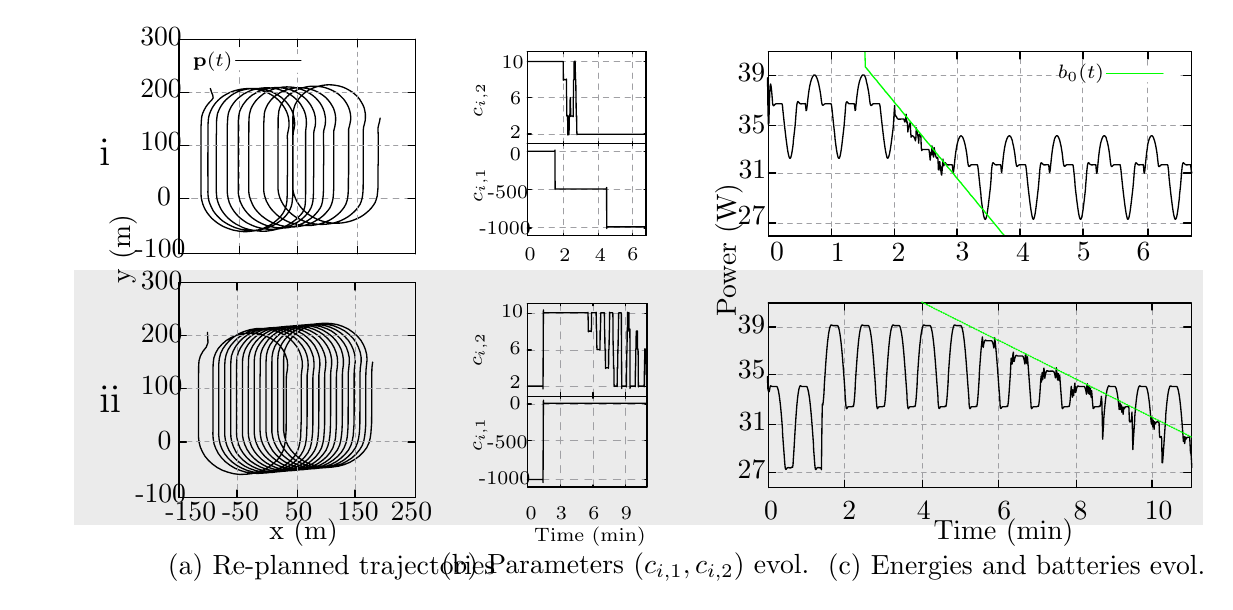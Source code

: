 
\definecolor{ca0a0a4}{RGB}{160,160,164}
\definecolor{cd9d9d9}{RGB}{235,235,235}
\definecolor{c00ff00}{RGB}{0,255,0}
\definecolor{cffffff}{RGB}{255,255,255}


\def \globalscale {0.94}
\begin{tikzpicture}[y=0.80pt, x=0.80pt, yscale=-1*\globalscale, xscale=1*\globalscale, inner sep=0pt, outer sep=0pt]
\color{black}
\begin{scope}[shift={(598.441,-141.228)},draw=black,even odd rule,line cap=rect,line join=bevel,line width=0.800pt]
  \begin{scope}[cm={{0.842,0.0,0.0,0.842,(-603.856,69.885)}},draw=ca0a0a4,dash pattern=on 2.14pt off 2.14pt,line cap=round,line join=round,line width=0.356pt,miter limit=4.00]
    \path[draw,dash pattern=on 2.14pt off 2.14pt,line width=0.356pt,miter limit=4.00] (44.5,181.5) -- (179.5,181.5);



  \end{scope}
  \begin{scope}[cm={{0.842,0.0,0.0,0.842,(-603.856,69.885)}},draw=ca0a0a4,dash pattern=on 2.14pt off 2.14pt,line cap=round,line join=round,line width=0.356pt,miter limit=4.00]
    \path[draw,dash pattern=on 2.14pt off 2.14pt,line width=0.356pt,miter limit=4.00] (78.5,210.5) -- (78.5,108.5);



  \end{scope}
  \begin{scope}[cm={{0.842,0.0,0.0,0.842,(-603.856,69.885)}},draw=black,line cap=round,line join=round,line width=0.480pt]
    \path[draw] (61.9,118.7) -- (61.9,118.7) -- (62.6,120.9) -- (63.3,122.6) -- (63.5,124.1) -- (62.7,125.3) -- (61.5,126.5) -- (60.3,127.9) -- (59.2,129.5) -- (58.3,131.2) -- (57.5,133.0) -- (57.0,134.8) -- (56.8,136.7) -- (56.7,138.6) -- (56.6,140.4) -- (56.6,142.2) -- (56.6,144.1) -- (56.6,145.9) -- (56.6,147.7) -- (56.6,149.5) -- (56.6,151.4) -- (56.6,153.2) -- (56.6,155.1) -- (56.6,156.9) -- (56.6,158.8) -- (56.6,160.6) -- (56.6,162.5) -- (56.6,164.3) -- (56.6,166.2) -- (56.6,168.0) -- (56.6,169.9) -- (56.6,171.7) -- (56.6,173.6) -- (56.6,175.4) -- (56.6,177.2) -- (56.6,179.1) -- (56.7,181.0) -- (57.1,182.8) -- (57.6,184.7) -- (58.3,186.4) -- (59.2,188.2) -- (60.2,189.8) -- (61.4,191.3) -- (62.7,192.8) -- (64.2,194.1) -- (65.7,195.3) -- (67.4,196.4) -- (69.1,197.4) -- (71.0,198.2) -- (72.9,198.9) -- (74.8,199.5) -- (76.8,199.9) -- (78.8,200.2) -- (80.8,200.4) -- (82.8,200.4) -- (84.8,200.2) -- (86.7,200.0) -- (88.7,199.6) -- (90.6,199.0) -- (92.5,198.4) -- (94.3,197.5) -- (96.1,196.6) -- (97.8,195.5) -- (99.3,194.3) -- (100.8,193.0) -- (102.1,191.6) -- (103.3,190.0) -- (104.2,188.4) -- (104.9,186.7) -- (105.3,184.9) -- (105.6,183.0) -- (105.7,181.1) -- (105.8,179.2) -- (105.8,177.4) -- (105.8,175.5) -- (105.8,173.6) -- (105.8,171.7) -- (105.8,169.9) -- (105.9,168.0) -- (105.9,166.2) -- (105.9,164.3) -- (105.9,162.5) -- (105.9,160.6) -- (105.9,158.8) -- (105.9,157.0) -- (105.9,155.1) -- (105.9,153.3) -- (105.9,151.4) -- (105.9,149.6) -- (105.9,147.7) -- (105.8,145.9) -- (106.1,144.0) -- (106.5,142.1) -- (106.8,140.3) -- (106.8,138.6) -- (106.7,136.8) -- (106.4,135.0) -- (105.9,133.2) -- (105.2,131.5) -- (104.3,129.8) -- (103.3,128.3) -- (102.1,126.8) -- (100.8,125.4) -- (99.3,124.1) -- (97.7,122.9) -- (96.0,121.9) -- (94.3,121.0) -- (92.4,120.3) -- (90.5,119.7) -- (88.5,119.2) -- (86.5,118.9) -- (84.5,118.8) -- (82.4,118.8) -- (80.4,119.0) -- (78.4,119.3) -- (76.4,119.8) -- (74.5,120.4) -- (72.6,121.2) -- (70.9,122.1) -- (69.2,123.1) -- (67.6,124.3) -- (66.2,125.6) -- (64.9,127.0) -- (63.8,128.5) -- (62.8,130.1) -- (62.0,131.8) -- (61.3,133.6) -- (60.9,135.4) -- (60.7,137.2) -- (60.6,139.1) -- (60.6,140.9) -- (60.6,142.7) -- (60.6,144.5) -- (60.6,146.4) -- (60.6,148.2) -- (60.6,150.0) -- (60.6,151.9) -- (60.6,153.7) -- (60.5,155.6) -- (60.5,157.4) -- (60.5,159.3) -- (60.5,161.1) -- (60.5,163.0) -- (60.5,164.8) -- (60.5,166.7) -- (60.5,168.5) -- (60.6,170.4) -- (60.6,172.2) -- (60.6,174.1) -- (60.6,175.9) -- (60.5,177.7) -- (60.6,179.6) -- (60.8,181.5) -- (61.2,183.3) -- (61.9,185.1) -- (62.7,186.9) -- (63.6,188.6) -- (64.7,190.1) -- (66.0,191.6) -- (67.4,193.0) -- (68.9,194.3) -- (70.6,195.4) -- (72.3,196.4) -- (74.1,197.3) -- (76.0,198.1) -- (77.9,198.7) -- (79.8,199.2) -- (81.8,199.5) -- (83.8,199.7) -- (85.8,199.7) -- (87.8,199.6) -- (89.8,199.4) -- (91.8,199.0) -- (93.7,198.5) -- (95.6,197.8) -- (97.4,197.0) -- (99.2,196.1) -- (100.8,195.0) -- (102.4,193.8) -- (103.9,192.5) -- (105.2,191.1) -- (106.4,189.5) -- (107.3,187.9) -- (108.0,186.2) -- (108.5,184.4) -- (108.7,182.5) -- (108.9,180.6) -- (109.0,178.7) -- (109.0,176.9) -- (109.0,175.0) -- (109.0,173.1) -- (109.0,171.2) -- (109.1,169.4) -- (109.1,167.5) -- (109.1,165.7) -- (109.1,163.8) -- (109.1,162.0) -- (109.1,160.1) -- (109.1,158.3) -- (109.1,156.5) -- (109.1,154.6) -- (109.1,152.8) -- (109.1,150.9) -- (109.1,149.1) -- (109.1,147.2) -- (109.1,145.4) -- (109.3,143.5) -- (109.7,141.6) -- (110.0,139.8) -- (110.0,138.1) -- (109.8,136.3) -- (109.5,134.5) -- (109.0,132.7) -- (108.3,131.0) -- (107.4,129.4) -- (106.3,127.8) -- (105.1,126.3) -- (103.7,125.0) -- (102.3,123.7) -- (100.6,122.6) -- (98.9,121.6) -- (97.1,120.7) -- (95.2,120.0) -- (93.3,119.5) -- (91.3,119.1) -- (89.3,118.8) -- (87.3,118.7) -- (85.2,118.8) -- (83.2,119.0) -- (81.2,119.4) -- (79.3,119.9) -- (77.4,120.6) -- (75.6,121.5) -- (73.9,122.6) -- (72.4,123.8) -- (70.9,125.1) -- (69.6,126.5) -- (68.5,128.0) -- (67.5,129.6) -- (66.7,131.3) -- (66.0,133.0) -- (65.7,134.9) -- (65.5,136.7) -- (65.4,138.6) -- (65.4,140.4) -- (65.4,142.2) -- (65.4,144.0) -- (65.3,145.8) -- (65.3,147.7) -- (65.3,149.5) -- (65.3,151.4) -- (65.3,153.2) -- (65.3,155.1) -- (65.3,156.9) -- (65.3,158.8) -- (65.3,160.6) -- (65.3,162.4) -- (65.3,164.3) -- (65.3,166.1) -- (65.3,168.0) -- (65.3,169.8) -- (65.3,171.7) -- (65.3,173.5) -- (65.3,175.4) -- (65.3,177.2) -- (65.4,179.1) -- (65.6,181.0) -- (66.0,182.8) -- (66.6,184.6) -- (67.4,186.4) -- (68.3,188.1) -- (69.4,189.7) -- (70.6,191.2) -- (71.9,192.6) -- (73.4,193.9) -- (75.0,195.1) -- (76.7,196.2) -- (78.5,197.1) -- (80.3,198.0) -- (82.2,198.7) -- (84.1,199.2) -- (86.1,199.6) -- (88.1,199.9) -- (90.1,200.1) -- (92.1,200.2) -- (94.1,200.1) -- (96.1,199.8) -- (98.0,199.5) -- (100.0,199.0) -- (101.9,198.4) -- (103.8,197.7) -- (105.6,196.9) -- (107.3,195.9) -- (109.0,194.8) -- (110.6,193.6) -- (112.0,192.3) -- (113.4,190.9) -- (114.6,189.4) -- (115.4,187.7) -- (115.9,185.9) -- (116.1,184.1) -- (116.2,182.2) -- (116.2,180.3) -- (116.3,178.4) -- (116.3,176.5) -- (116.3,174.6) -- (116.3,172.8) -- (116.3,170.9) -- (116.3,169.1) -- (116.3,167.2) -- (116.3,165.4) -- (116.3,163.5) -- (116.3,161.7) -- (116.3,159.8) -- (116.3,158.0) -- (116.3,156.1) -- (116.3,154.3) -- (116.3,152.4) -- (116.3,150.6) -- (116.3,148.8) -- (116.3,146.9) -- (116.3,145.1) -- (116.3,143.2) -- (116.5,141.3) -- (116.7,139.5) -- (116.7,137.7) -- (116.6,135.9) -- (116.3,134.1) -- (115.8,132.3) -- (115.1,130.6) -- (114.2,129.0) -- (113.2,127.4) -- (112.0,125.9) -- (110.6,124.6) -- (109.1,123.3) -- (107.5,122.2) -- (105.8,121.2) -- (104.0,120.3) -- (102.1,119.6) -- (100.2,119.0) -- (98.2,118.6) -- (96.2,118.4) -- (94.1,118.3) -- (92.1,118.4) -- (90.1,118.6) -- (88.1,119.0) -- (86.1,119.5) -- (84.2,120.2) -- (82.4,121.1) -- (80.7,122.0) -- (79.1,123.2) -- (77.6,124.4) -- (76.2,125.8) -- (75.0,127.3) -- (74.0,128.8) -- (73.1,130.5) -- (72.4,132.2) -- (72.0,134.0) -- (71.8,135.9) -- (71.7,137.7) -- (71.6,139.5) -- (71.6,141.4) -- (71.6,143.2) -- (71.6,145.0) -- (71.6,146.8) -- (71.6,148.7) -- (71.6,150.5) -- (71.6,152.4) -- (71.6,154.2) -- (71.6,156.1) -- (71.6,157.9) -- (71.6,159.8) -- (71.6,161.6) -- (71.6,163.5) -- (71.6,165.3) -- (71.6,167.2) -- (71.6,169.0) -- (71.6,170.8) -- (71.6,172.7) -- (71.6,174.5) -- (71.6,176.4) -- (71.6,178.2) -- (71.8,180.1) -- (72.2,182.0) -- (72.7,183.8) -- (73.5,185.6) -- (74.4,187.3) -- (75.5,188.9) -- (76.7,190.4) -- (78.0,191.8) -- (79.5,193.1) -- (81.1,194.3) -- (82.8,195.4) -- (84.6,196.3) -- (86.4,197.1) -- (88.3,197.8) -- (90.3,198.3) -- (92.2,198.7) -- (94.2,199.0) -- (96.2,199.1) -- (98.2,199.1) -- (100.2,198.9) -- (102.2,198.6) -- (104.2,198.2) -- (106.1,197.6) -- (107.9,196.9) -- (109.7,196.0) -- (111.5,195.1) -- (113.1,194.0) -- (114.7,192.7) -- (116.1,191.4) -- (117.4,189.9) -- (118.5,188.4) -- (119.4,186.7) -- (120.0,185.0) -- (120.4,183.2) -- (120.6,181.3) -- (120.7,179.4) -- (120.8,177.5) -- (120.8,175.6) -- (120.8,173.8) -- (120.8,171.9) -- (120.8,170.0) -- (120.9,168.2) -- (120.9,166.3) -- (120.9,164.5) -- (120.9,162.6) -- (120.9,160.8) -- (120.9,158.9) -- (120.9,157.1) -- (120.9,155.2) -- (120.9,153.4) -- (120.9,151.5) -- (120.9,149.7) -- (120.9,147.8) -- (120.9,146.0) -- (120.9,144.1) -- (121.2,142.3) -- (121.7,140.4) -- (121.9,138.6) -- (121.9,136.9) -- (121.8,135.1) -- (121.4,133.3) -- (120.9,131.6) -- (120.1,129.9) -- (119.2,128.2) -- (118.1,126.7) -- (116.9,125.2) -- (115.5,123.9) -- (114.0,122.7) -- (112.3,121.6) -- (110.6,120.6) -- (108.7,119.8) -- (106.8,119.2) -- (104.9,118.7) -- (102.8,118.4) -- (100.8,118.2) -- (98.8,118.2) -- (96.7,118.4) -- (94.7,118.7) -- (92.8,119.2) -- (90.9,119.8) -- (89.0,120.6) -- (87.3,121.6) -- (85.6,122.6) -- (84.1,123.9) -- (82.7,125.2) -- (81.5,126.7) -- (80.4,128.2) -- (79.5,129.9) -- (78.7,131.6) -- (78.3,133.4) -- (78.0,135.2) -- (77.9,137.1) -- (77.9,138.9) -- (77.8,140.7) -- (77.8,142.5) -- (77.8,144.4) -- (77.8,146.2) -- (77.8,148.0) -- (77.8,149.9) -- (77.8,151.7) -- (77.8,153.6) -- (77.8,155.4) -- (77.8,157.3) -- (77.8,159.1) -- (77.8,161.0) -- (77.8,162.8) -- (77.8,164.6) -- (77.8,166.5) -- (77.8,168.3) -- (77.8,170.2) -- (77.8,172.0) -- (77.8,173.9) -- (77.8,175.7) -- (77.8,177.6) -- (78.0,179.5) -- (78.4,181.3) -- (78.9,183.1) -- (79.7,184.9) -- (80.6,186.6) -- (81.7,188.2) -- (82.9,189.7) -- (84.2,191.1) -- (85.7,192.5) -- (87.3,193.6) -- (89.0,194.7) -- (90.8,195.6) -- (92.6,196.4) -- (94.5,197.1) -- (96.5,197.6) -- (98.5,198.0) -- (100.5,198.2) -- (102.5,198.3) -- (104.5,198.3) -- (106.5,198.1) -- (108.4,197.7) -- (110.4,197.3) -- (112.3,196.7) -- (114.1,195.9) -- (115.9,195.0) -- (117.6,194.0) -- (119.2,192.9) -- (120.8,191.6) -- (122.1,190.2) -- (123.4,188.7) -- (124.5,187.1) -- (125.3,185.5) -- (125.8,183.7) -- (126.1,181.8) -- (126.3,180.0) -- (126.4,178.1) -- (126.5,176.2) -- (126.5,174.3) -- (126.5,172.4) -- (126.5,170.6) -- (126.5,168.7) -- (126.5,166.9) -- (126.5,165.0) -- (126.5,163.2) -- (126.6,161.3) -- (126.6,159.5) -- (126.6,157.6) -- (126.6,155.8) -- (126.6,153.9) -- (126.6,152.1) -- (126.5,150.2) -- (126.5,148.4) -- (126.5,146.5) -- (126.5,144.7) -- (126.6,142.8) -- (127.1,141.0) -- (127.5,139.2) -- (127.6,137.4) -- (127.6,135.6) -- (127.3,133.8) -- (126.9,132.0) -- (126.3,130.3) -- (125.5,128.6) -- (124.5,127.0) -- (123.3,125.5) -- (122.0,124.1) -- (120.5,122.8) -- (118.9,121.7) -- (117.2,120.7) -- (115.4,119.8) -- (113.5,119.1) -- (111.6,118.5) -- (109.6,118.1) -- (107.6,117.9) -- (105.6,117.8) -- (103.5,117.9) -- (101.5,118.2) -- (99.5,118.6) -- (97.6,119.2) -- (95.7,119.9) -- (93.9,120.8) -- (92.2,121.8) -- (90.7,123.0) -- (89.2,124.3) -- (87.9,125.7) -- (86.8,127.2) -- (85.8,128.8) -- (85.0,130.5) -- (84.5,132.3) -- (84.1,134.1) -- (84.0,136.0) -- (83.9,137.8) -- (83.9,139.6) -- (83.9,141.4) -- (83.9,143.3) -- (83.8,145.1) -- (83.8,146.9) -- (83.8,148.8) -- (83.8,150.6) -- (83.8,152.5) -- (83.8,154.3) -- (83.8,156.2) -- (83.8,158.0) -- (83.8,159.9) -- (83.8,161.7) -- (83.8,163.5) -- (83.8,165.4) -- (83.8,167.2) -- (83.8,169.1) -- (83.8,170.9) -- (83.8,172.8) -- (83.8,174.6) -- (83.8,176.5) -- (83.9,178.3) -- (84.2,180.2) -- (84.8,182.1) -- (85.5,183.8) -- (86.3,185.6) -- (87.3,187.2) -- (88.5,188.7) -- (89.9,190.2) -- (91.3,191.5) -- (92.9,192.7) -- (94.5,193.8) -- (96.3,194.8) -- (98.1,195.6) -- (100.0,196.3) -- (102.0,196.9) -- (103.9,197.3) -- (105.9,197.6) -- (107.9,197.7) -- (109.9,197.7) -- (111.9,197.5) -- (113.9,197.2) -- (115.8,196.8) -- (117.7,196.2) -- (119.6,195.5) -- (121.4,194.6) -- (123.1,193.6) -- (124.8,192.5) -- (126.3,191.3) -- (127.7,189.9) -- (129.0,188.4) -- (130.1,186.9) -- (130.9,185.2) -- (131.5,183.4) -- (131.9,181.6) -- (132.1,179.7) -- (132.2,177.8) -- (132.3,176.0) -- (132.3,174.1) -- (132.3,172.2) -- (132.3,170.3) -- (132.3,168.5) -- (132.3,166.6) -- (132.3,164.8) -- (132.3,162.9) -- (132.3,161.1) -- (132.3,159.2) -- (132.3,157.4) -- (132.3,155.5) -- (132.3,153.7) -- (132.3,151.8) -- (132.3,150.0) -- (132.3,148.1) -- (132.3,146.3) -- (132.3,144.4) -- (132.4,142.6) -- (132.9,140.7) -- (133.2,138.9) -- (133.4,137.1) -- (133.4,135.3) -- (133.2,133.5) -- (132.8,131.8) -- (132.2,130.0) -- (131.3,128.4) -- (130.3,126.8) -- (129.1,125.3) -- (127.8,123.9) -- (126.3,122.7) -- (124.7,121.6) -- (122.9,120.6) -- (121.1,119.8) -- (119.2,119.2) -- (117.2,118.7) -- (115.2,118.4) -- (113.1,118.3) -- (111.1,118.3) -- (109.1,118.6) -- (107.1,119.0) -- (105.2,119.6) -- (103.3,120.3) -- (101.5,121.2) -- (99.9,122.3) -- (98.3,123.5) -- (96.9,124.8) -- (95.7,126.3) -- (94.6,127.9) -- (93.8,129.5) -- (93.1,131.3) -- (92.7,133.1) -- (92.6,134.9) -- (92.5,136.8) -- (92.4,138.6) -- (92.4,140.4) -- (92.4,142.2) -- (92.4,144.1) -- (92.4,145.9) -- (92.4,147.7) -- (92.4,149.6) -- (92.4,151.4) -- (92.4,153.3) -- (92.4,155.1) -- (92.4,157.0) -- (92.4,158.8) -- (92.4,160.7) -- (92.4,162.5) -- (92.4,164.4) -- (92.4,166.2) -- (92.4,168.1) -- (92.4,169.9) -- (92.4,171.8) -- (92.4,173.6) -- (92.4,175.4) -- (92.4,177.3) -- (92.7,179.2) -- (93.2,181.0) -- (93.8,182.8) -- (94.7,184.5) -- (95.7,186.2) -- (96.9,187.8) -- (98.2,189.2) -- (99.6,190.6) -- (101.1,191.8) -- (102.8,192.9) -- (104.5,193.9) -- (106.4,194.8) -- (108.2,195.5) -- (110.2,196.0) -- (112.1,196.5) -- (114.1,196.8) -- (116.1,196.9) -- (118.1,196.9) -- (120.1,196.8) -- (122.1,196.5) -- (124.1,196.1) -- (126.0,195.5) -- (127.8,194.8) -- (129.7,194.0) -- (131.4,193.0) -- (133.0,191.9) -- (134.6,190.6) -- (136.0,189.3) -- (137.3,187.8) -- (138.4,186.3) -- (139.3,184.6) -- (139.9,182.8) -- (140.3,181.0) -- (140.5,179.2) -- (140.6,177.3) -- (140.7,175.4) -- (140.7,173.5) -- (140.7,171.6) -- (140.7,169.8) -- (140.8,167.9) -- (140.8,166.0) -- (140.8,164.2) -- (140.8,162.3) -- (140.8,160.5) -- (140.8,158.6) -- (140.8,156.8) -- (140.8,154.9) -- (140.8,153.1) -- (140.8,151.3) -- (140.8,149.4) -- (140.8,147.6) -- (140.8,145.7) -- (140.8,143.9) -- (140.8,142.0) -- (141.3,140.1) -- (141.7,138.3) -- (142.0,136.5) -- (142.0,134.8) -- (141.8,133.0) -- (141.4,131.2) -- (140.8,129.5) -- (140.0,127.8) -- (139.0,126.2) -- (137.9,124.7) -- (136.5,123.3) -- (135.1,122.0) -- (133.5,120.9) -- (131.7,119.9) -- (129.9,119.1) -- (128.0,118.4) -- (126.1,117.9) -- (124.0,117.6) -- (122.0,117.4) -- (120.0,117.4) -- (117.9,117.6) -- (115.9,118.0) -- (114.0,118.5) -- (112.1,119.2) -- (110.3,120.1) -- (108.6,121.1) -- (107.0,122.2) -- (105.6,123.5) -- (104.3,124.9) -- (103.2,126.5) -- (102.2,128.1) -- (101.5,129.8) -- (101.0,131.6) -- (100.8,133.5) -- (100.6,135.3) -- (100.6,137.1) -- (100.6,138.9) -- (100.6,140.8) -- (100.5,142.6) -- (100.5,144.4) -- (100.5,146.3) -- (100.5,148.1) -- (100.5,149.9) -- (100.5,151.8) -- (100.5,153.6) -- (100.5,155.5) -- (100.5,157.3) -- (100.5,159.2) -- (100.5,161.0) -- (100.5,162.9) -- (100.5,164.7) -- (100.5,166.6) -- (100.5,168.4) -- (100.5,170.3) -- (100.5,172.1) -- (100.5,174.0) -- (100.5,175.8) -- (100.7,177.7) -- (101.1,179.6) -- (101.7,181.4) -- (102.5,183.1) -- (103.4,184.8) -- (104.5,186.4) -- (105.8,187.9) -- (107.1,189.3) -- (108.6,190.6) -- (110.2,191.8) -- (111.9,192.8) -- (113.7,193.7) -- (115.6,194.5) -- (117.5,195.2) -- (119.4,195.7) -- (121.4,196.0) -- (123.4,196.2) -- (125.4,196.3) -- (127.4,196.2) -- (129.4,196.0) -- (131.4,195.7) -- (133.3,195.2) -- (135.2,194.6) -- (137.1,193.8) -- (138.8,192.9) -- (140.5,191.9) -- (142.1,190.7) -- (143.6,189.4) -- (145.0,188.0) -- (146.2,186.5) -- (147.3,184.9) -- (148.0,183.2) -- (148.5,181.4) -- (148.8,179.6) -- (149.0,177.7) -- (149.1,175.8) -- (149.1,173.9) -- (149.2,172.1) -- (149.2,170.2) -- (149.2,168.3) -- (149.2,166.5) -- (149.2,164.6) -- (149.2,162.8) -- (149.2,160.9) -- (149.2,159.1) -- (149.2,157.2) -- (149.2,155.4) -- (149.2,153.5) -- (149.2,151.7) -- (149.2,149.8) -- (149.2,148.0) -- (149.2,146.1) -- (149.2,144.3) -- (149.2,142.4) -- (149.4,140.6) -- (149.9,138.7) -- (150.3,136.9) -- (150.4,135.1) -- (150.4,133.4) -- (150.1,131.6) -- (149.7,129.8) -- (149.0,128.1) -- (148.1,126.5) -- (147.1,124.9) -- (145.9,123.4) -- (144.5,122.1) -- (142.9,120.8) -- (141.3,119.8) -- (139.5,118.8) -- (137.7,118.0) -- (135.8,117.4) -- (133.8,117.0) -- (131.8,116.7) -- (129.7,116.6) -- (127.7,116.7) -- (125.7,117.0) -- (123.7,117.4) -- (121.7,118.0) -- (119.9,118.7) -- (118.1,119.6) -- (116.4,120.7) -- (114.9,121.9) -- (113.5,123.2) -- (112.3,124.7) -- (111.2,126.3) -- (110.3,127.9) -- (109.7,129.7) -- (109.3,131.5) -- (109.1,133.3) -- (109.0,135.2) -- (109.0,137.0) -- (109.0,138.8) -- (108.9,140.6) -- (108.9,142.5) -- (108.9,144.3) -- (108.9,146.1) -- (108.9,148.0) -- (108.9,149.8) -- (108.9,151.7) -- (108.9,153.5) -- (108.9,155.4) -- (108.9,157.2) -- (108.9,159.1) -- (108.9,160.9) -- (108.9,162.8) -- (108.9,164.6) -- (108.9,166.5) -- (108.9,168.3) -- (108.9,170.1) -- (108.9,172.0) -- (108.9,173.8) -- (109.0,175.7) -- (109.2,177.6) -- (109.7,179.4) -- (110.4,181.2) -- (111.2,183.0) -- (112.2,184.6) -- (113.3,186.2) -- (114.6,187.7) -- (116.0,189.0) -- (117.5,190.3) -- (119.2,191.4) -- (120.9,192.4) -- (122.7,193.3) -- (124.6,194.0) -- (126.5,194.6) -- (128.5,195.1) -- (130.5,195.4) -- (132.5,195.6) -- (134.5,195.6) -- (136.5,195.5) -- (138.5,195.2) -- (140.4,194.8) -- (142.3,194.3) -- (144.2,193.6) -- (146.0,192.8) -- (147.8,191.9) -- (149.5,190.8) -- (151.0,189.6) -- (152.5,188.3) -- (153.8,186.9) -- (155.0,185.3) -- (156.0,183.7) -- (156.6,182.0) -- (157.1,180.2) -- (157.3,178.3) -- (157.5,176.4) -- (157.6,174.5) -- (157.6,172.7) -- (157.6,170.8) -- (157.6,168.9) -- (157.6,167.0) -- (157.6,165.2) -- (157.6,163.3) -- (157.7,161.5) -- (157.7,159.6) -- (157.7,157.8) -- (157.7,155.9) -- (157.7,154.1) -- (157.7,152.2) -- (157.7,150.4) -- (157.7,148.6) -- (157.7,146.7) -- (157.7,144.9) -- (157.6,143.0) -- (157.6,141.2) -- (158.0,139.3) -- (158.5,137.4) -- (158.8,135.6);



  \end{scope}
  \path[fill=cd9d9d9,dash pattern=on 1.12pt off 1.12pt,even odd rule,line cap=round,line width=0.281pt,miter limit=4.00,rounded corners=0.0cm] (-617.342,257.023) rectangle (-74.582,379.8);



  \begin{scope}[cm={{1.042,0.0,0.0,1.042,(-342.636,42.163)}},draw=ca0a0a4,dash pattern=on 1.73pt off 1.73pt,line cap=round,line join=round,line width=0.288pt,miter limit=4.00]
    \path[draw,dash pattern=on 1.73pt off 1.73pt,line width=0.288pt,miter limit=4.00] (56.5,232.5) -- (251.5,232.5);



  \end{scope}
  \begin{scope}[draw=black,line cap=rect,line join=bevel,line width=0.800pt]
  \end{scope}
  \begin{scope}[scale=1.006,draw=black,line cap=rect,line join=bevel,line width=0.800pt]
  \end{scope}
  \begin{scope}[scale=1.006,draw=black,line cap=rect,line join=bevel,line width=0.800pt]
  \end{scope}
  \begin{scope}[cm={{1.006,0.0,0.0,1.006,(39.229,93.547)}},draw=black,line cap=rect,line join=bevel,line width=0.800pt]
  \end{scope}
  \begin{scope}[cm={{1.006,0.0,0.0,1.006,(39.229,93.547)}},draw=black,line cap=rect,line join=bevel,line width=0.800pt]
  \end{scope}
  \begin{scope}[cm={{1.006,0.0,0.0,1.006,(39.229,93.547)}},draw=black,line cap=rect,line join=bevel,line width=0.800pt]
  \end{scope}
  \begin{scope}[cm={{1.006,0.0,0.0,1.006,(39.229,93.547)}},draw=black,line cap=rect,line join=bevel,line width=0.800pt]
  \end{scope}
  \begin{scope}[cm={{1.006,0.0,0.0,1.006,(39.229,93.547)}},draw=black,line cap=rect,line join=bevel,line width=0.800pt]
  \end{scope}
  \begin{scope}[cm={{1.006,0.0,0.0,1.006,(39.229,93.547)}},draw=black,line cap=rect,line join=bevel,line width=0.800pt]
  \end{scope}
  \begin{scope}[scale=1.006,draw=black,line cap=rect,line join=bevel,line width=0.800pt]
  \end{scope}
  \begin{scope}[scale=1.006,draw=black,line cap=rect,line join=bevel,line width=0.800pt]
  \end{scope}
  \begin{scope}[cm={{1.006,0.0,0.0,1.006,(39.229,68.4)}},draw=black,line cap=rect,line join=bevel,line width=0.800pt]
  \end{scope}
  \begin{scope}[cm={{1.006,0.0,0.0,1.006,(39.229,68.4)}},draw=black,line cap=rect,line join=bevel,line width=0.800pt]
  \end{scope}
  \begin{scope}[cm={{1.006,0.0,0.0,1.006,(39.229,68.4)}},draw=black,line cap=rect,line join=bevel,line width=0.800pt]
  \end{scope}
  \begin{scope}[cm={{1.006,0.0,0.0,1.006,(39.229,68.4)}},draw=black,line cap=rect,line join=bevel,line width=0.800pt]
  \end{scope}
  \begin{scope}[cm={{1.006,0.0,0.0,1.006,(39.229,68.4)}},draw=black,line cap=rect,line join=bevel,line width=0.800pt]
  \end{scope}
  \begin{scope}[cm={{1.006,0.0,0.0,1.006,(39.229,68.4)}},draw=black,line cap=rect,line join=bevel,line width=0.800pt]
  \end{scope}
  \begin{scope}[scale=1.006,draw=black,line cap=rect,line join=bevel,line width=0.800pt]
  \end{scope}
  \begin{scope}[scale=1.006,draw=black,line cap=rect,line join=bevel,line width=0.800pt]
  \end{scope}
  \begin{scope}[cm={{1.006,0.0,0.0,1.006,(39.229,43.253)}},draw=black,line cap=rect,line join=bevel,line width=0.800pt]
  \end{scope}
  \begin{scope}[cm={{1.006,0.0,0.0,1.006,(39.229,43.253)}},draw=black,line cap=rect,line join=bevel,line width=0.800pt]
  \end{scope}
  \begin{scope}[cm={{1.006,0.0,0.0,1.006,(39.229,43.253)}},draw=black,line cap=rect,line join=bevel,line width=0.800pt]
  \end{scope}
  \begin{scope}[cm={{1.006,0.0,0.0,1.006,(39.229,43.253)}},draw=black,line cap=rect,line join=bevel,line width=0.800pt]
  \end{scope}
  \begin{scope}[cm={{1.006,0.0,0.0,1.006,(39.229,43.253)}},draw=black,line cap=rect,line join=bevel,line width=0.800pt]
  \end{scope}
  \begin{scope}[cm={{1.006,0.0,0.0,1.006,(39.229,43.253)}},draw=black,line cap=rect,line join=bevel,line width=0.800pt]
  \end{scope}
  \begin{scope}[scale=1.006,draw=black,line cap=rect,line join=bevel,line width=0.800pt]
  \end{scope}
  \begin{scope}[scale=1.006,draw=black,line cap=rect,line join=bevel,line width=0.800pt]
  \end{scope}
  \begin{scope}[cm={{1.006,0.0,0.0,1.006,(53.312,110.647)}},draw=black,line cap=rect,line join=bevel,line width=0.800pt]
  \end{scope}
  \begin{scope}[cm={{1.006,0.0,0.0,1.006,(53.312,110.647)}},draw=black,line cap=rect,line join=bevel,line width=0.800pt]
  \end{scope}
  \begin{scope}[cm={{1.006,0.0,0.0,1.006,(53.312,110.647)}},draw=black,line cap=rect,line join=bevel,line width=0.800pt]
  \end{scope}
  \begin{scope}[cm={{1.006,0.0,0.0,1.006,(53.312,110.647)}},draw=black,line cap=rect,line join=bevel,line width=0.800pt]
  \end{scope}
  \begin{scope}[cm={{1.006,0.0,0.0,1.006,(53.312,110.647)}},draw=black,line cap=rect,line join=bevel,line width=0.800pt]
  \end{scope}
  \begin{scope}[cm={{1.006,0.0,0.0,1.006,(53.312,110.647)}},draw=black,line cap=rect,line join=bevel,line width=0.800pt]
  \end{scope}
  \begin{scope}[scale=1.006,draw=black,line cap=rect,line join=bevel,line width=0.800pt]
  \end{scope}
  \begin{scope}[scale=1.006,draw=black,line cap=rect,line join=bevel,line width=0.800pt]
  \end{scope}
  \begin{scope}[cm={{1.006,0.0,0.0,1.006,(79.465,110.647)}},draw=black,line cap=rect,line join=bevel,line width=0.800pt]
  \end{scope}
  \begin{scope}[cm={{1.006,0.0,0.0,1.006,(79.465,110.647)}},draw=black,line cap=rect,line join=bevel,line width=0.800pt]
  \end{scope}
  \begin{scope}[cm={{1.006,0.0,0.0,1.006,(79.465,110.647)}},draw=black,line cap=rect,line join=bevel,line width=0.800pt]
  \end{scope}
  \begin{scope}[cm={{1.006,0.0,0.0,1.006,(79.465,110.647)}},draw=black,line cap=rect,line join=bevel,line width=0.800pt]
  \end{scope}
  \begin{scope}[cm={{1.006,0.0,0.0,1.006,(79.465,110.647)}},draw=black,line cap=rect,line join=bevel,line width=0.800pt]
  \end{scope}
  \begin{scope}[cm={{1.006,0.0,0.0,1.006,(79.465,110.647)}},draw=black,line cap=rect,line join=bevel,line width=0.800pt]
  \end{scope}
  \begin{scope}[scale=1.006,draw=black,line cap=rect,line join=bevel,line width=0.800pt]
  \end{scope}
  \begin{scope}[scale=1.006,draw=black,line cap=rect,line join=bevel,line width=0.800pt]
  \end{scope}
  \begin{scope}[cm={{1.006,0.0,0.0,1.006,(105.618,110.647)}},draw=black,line cap=rect,line join=bevel,line width=0.800pt]
  \end{scope}
  \begin{scope}[cm={{1.006,0.0,0.0,1.006,(105.618,110.647)}},draw=black,line cap=rect,line join=bevel,line width=0.800pt]
  \end{scope}
  \begin{scope}[cm={{1.006,0.0,0.0,1.006,(105.618,110.647)}},draw=black,line cap=rect,line join=bevel,line width=0.800pt]
  \end{scope}
  \begin{scope}[cm={{1.006,0.0,0.0,1.006,(105.618,110.647)}},draw=black,line cap=rect,line join=bevel,line width=0.800pt]
  \end{scope}
  \begin{scope}[cm={{1.006,0.0,0.0,1.006,(105.618,110.647)}},draw=black,line cap=rect,line join=bevel,line width=0.800pt]
  \end{scope}
  \begin{scope}[cm={{1.006,0.0,0.0,1.006,(105.618,110.647)}},draw=black,line cap=rect,line join=bevel,line width=0.800pt]
  \end{scope}
  \begin{scope}[scale=1.006,draw=black,line cap=rect,line join=bevel,line width=0.800pt]
  \end{scope}
  \begin{scope}[scale=1.006,draw=black,line cap=rect,line join=bevel,line width=0.800pt]
  \end{scope}
  \begin{scope}[cm={{1.006,0.0,0.0,1.006,(132.274,110.647)}},draw=black,line cap=rect,line join=bevel,line width=0.800pt]
  \end{scope}
  \begin{scope}[cm={{1.006,0.0,0.0,1.006,(132.274,110.647)}},draw=black,line cap=rect,line join=bevel,line width=0.800pt]
  \end{scope}
  \begin{scope}[cm={{1.006,0.0,0.0,1.006,(132.274,110.647)}},draw=black,line cap=rect,line join=bevel,line width=0.800pt]
  \end{scope}
  \begin{scope}[cm={{1.006,0.0,0.0,1.006,(132.274,110.647)}},draw=black,line cap=rect,line join=bevel,line width=0.800pt]
  \end{scope}
  \begin{scope}[cm={{1.006,0.0,0.0,1.006,(132.274,110.647)}},draw=black,line cap=rect,line join=bevel,line width=0.800pt]
  \end{scope}
  \begin{scope}[cm={{1.006,0.0,0.0,1.006,(132.274,110.647)}},draw=black,line cap=rect,line join=bevel,line width=0.800pt]
  \end{scope}
  \begin{scope}[scale=1.006,draw=black,line cap=rect,line join=bevel,line width=0.800pt]
  \end{scope}
  \begin{scope}[scale=1.006,draw=black,line cap=rect,line join=bevel,line width=0.800pt]
  \end{scope}
  \begin{scope}[scale=1.006,draw=black,line cap=rect,line join=bevel,line width=0.800pt]
  \end{scope}
  \begin{scope}[scale=1.006,draw=black,line cap=rect,line join=bevel,line width=0.800pt]
  \end{scope}
  \begin{scope}[scale=1.006,draw=black,line cap=rect,line join=bevel,line width=0.800pt]
  \end{scope}
  \begin{scope}[scale=1.006,draw=black,line cap=rect,line join=bevel,line width=0.800pt]
  \end{scope}
  \begin{scope}[cm={{1.006,0.0,0.0,1.006,(128.753,29.171)}},draw=black,line cap=rect,line join=bevel,line width=0.800pt]
  \end{scope}
  \begin{scope}[cm={{1.006,0.0,0.0,1.006,(128.753,29.171)}},draw=black,line cap=rect,line join=bevel,line width=0.800pt]
  \end{scope}
  \begin{scope}[cm={{1.006,0.0,0.0,1.006,(128.753,29.171)}},draw=black,line cap=rect,line join=bevel,line width=0.800pt]
  \end{scope}
  \begin{scope}[cm={{1.006,0.0,0.0,1.006,(128.753,29.171)}},draw=black,line cap=rect,line join=bevel,line width=0.800pt]
  \end{scope}
  \begin{scope}[cm={{1.006,0.0,0.0,1.006,(128.753,29.171)}},draw=black,line cap=rect,line join=bevel,line width=0.800pt]
  \end{scope}
  \begin{scope}[cm={{1.006,0.0,0.0,1.006,(128.753,29.171)}},draw=black,line cap=rect,line join=bevel,line width=0.800pt]
  \end{scope}
  \begin{scope}[cm={{0.0,-1.006,1.006,0.0,(29.171,189.106)}},draw=black,line cap=rect,line join=bevel,line width=0.800pt]
  \end{scope}
  \begin{scope}[cm={{0.0,-1.006,1.006,0.0,(29.171,189.106)}},draw=black,line cap=rect,line join=bevel,line width=0.800pt]
  \end{scope}
  \begin{scope}[cm={{0.0,-1.006,1.006,0.0,(29.171,189.106)}},draw=black,line cap=rect,line join=bevel,line width=0.800pt]
  \end{scope}
  \begin{scope}[cm={{0.0,-1.006,1.006,0.0,(29.171,189.106)}},draw=black,line cap=rect,line join=bevel,line width=0.800pt]
  \end{scope}
  \begin{scope}[cm={{0.0,-1.006,1.006,0.0,(29.171,189.106)}},draw=black,line cap=rect,line join=bevel,line width=0.800pt]
  \end{scope}
  \begin{scope}[cm={{0.0,-1.006,1.006,0.0,(281.919,312.234)}},draw=black,line cap=rect,line join=bevel,line width=0.800pt]
    \path[fill=black] (32.79,-587.545) node[above right] (text274) {\rotatebox{90}{Power (W)}};



  \end{scope}
  \begin{scope}[cm={{0.0,-1.006,1.006,0.0,(29.171,189.106)}},draw=black,line cap=rect,line join=bevel,line width=0.800pt]
  \end{scope}
  \begin{scope}[cm={{1.006,0.0,0.0,1.006,(62.365,28.165)}},draw=black,line cap=rect,line join=bevel,line width=0.800pt]
  \end{scope}
  \begin{scope}[cm={{1.006,0.0,0.0,1.006,(62.365,28.165)}},draw=black,line cap=rect,line join=bevel,line width=0.800pt]
  \end{scope}
  \begin{scope}[cm={{1.006,0.0,0.0,1.006,(62.365,28.165)}},draw=black,line cap=rect,line join=bevel,line width=0.800pt]
  \end{scope}
  \begin{scope}[cm={{1.006,0.0,0.0,1.006,(62.365,28.165)}},draw=black,line cap=rect,line join=bevel,line width=0.800pt]
  \end{scope}
  \begin{scope}[cm={{1.006,0.0,0.0,1.006,(62.365,28.165)}},draw=black,line cap=rect,line join=bevel,line width=0.800pt]
  \end{scope}
  \begin{scope}[cm={{1.006,0.0,0.0,1.006,(62.365,28.165)}},draw=black,line cap=rect,line join=bevel,line width=0.800pt]
  \end{scope}
  \begin{scope}[scale=1.006,draw=black,line cap=rect,line join=bevel,line width=0.800pt]
  \end{scope}
  \begin{scope}[scale=1.006,draw=black,line cap=rect,line join=bevel,line width=0.800pt]
  \end{scope}
  \begin{scope}[scale=1.006,draw=black,line cap=rect,line join=bevel,line width=0.800pt]
  \end{scope}
  \begin{scope}[scale=1.006,draw=black,line cap=rect,line join=bevel,line width=0.800pt]
  \end{scope}
  \begin{scope}[scale=1.006,draw=black,line cap=rect,line join=bevel,line width=0.800pt]
  \end{scope}
  \begin{scope}[scale=1.006,draw=black,line cap=rect,line join=bevel,line width=0.800pt]
  \end{scope}
  \begin{scope}[cm={{1.006,0.0,0.0,1.006,(60.353,36.212)}},draw=black,line cap=rect,line join=bevel,line width=0.800pt]
  \end{scope}
  \begin{scope}[cm={{1.006,0.0,0.0,1.006,(60.353,36.212)}},draw=black,line cap=rect,line join=bevel,line width=0.800pt]
  \end{scope}
  \begin{scope}[cm={{1.006,0.0,0.0,1.006,(60.353,36.212)}},draw=black,line cap=rect,line join=bevel,line width=0.800pt]
  \end{scope}
  \begin{scope}[cm={{1.006,0.0,0.0,1.006,(60.353,36.212)}},draw=black,line cap=rect,line join=bevel,line width=0.800pt]
  \end{scope}
  \begin{scope}[cm={{1.006,0.0,0.0,1.006,(60.353,36.212)}},draw=black,line cap=rect,line join=bevel,line width=0.800pt]
  \end{scope}
  \begin{scope}[cm={{1.006,0.0,0.0,1.006,(60.353,36.212)}},draw=black,line cap=rect,line join=bevel,line width=0.800pt]
  \end{scope}
  \begin{scope}[scale=1.006,draw=black,line cap=rect,line join=bevel,line width=0.800pt]
  \end{scope}
  \begin{scope}[scale=1.006,draw=black,line cap=rect,line join=bevel,line width=0.800pt]
  \end{scope}
  \begin{scope}[scale=1.006,draw=black,line cap=rect,line join=bevel,line width=0.800pt]
  \end{scope}
  \begin{scope}[scale=1.006,draw=black,line cap=rect,line join=bevel,line width=0.800pt]
  \end{scope}
  \begin{scope}[scale=1.006,draw=black,line cap=rect,line join=bevel,line width=0.800pt]
  \end{scope}
  \begin{scope}[scale=1.006,draw=black,line cap=rect,line join=bevel,line width=0.800pt]
  \end{scope}
  \begin{scope}[scale=1.006,draw=black,line cap=rect,line join=bevel,line width=0.800pt]
  \end{scope}
  \begin{scope}[scale=1.006,draw=black,line cap=rect,line join=bevel,line width=0.800pt]
  \end{scope}
  \begin{scope}[cm={{1.006,0.0,0.0,1.006,(148.871,93.547)}},draw=black,line cap=rect,line join=bevel,line width=0.800pt]
  \end{scope}
  \begin{scope}[cm={{1.006,0.0,0.0,1.006,(148.871,93.547)}},draw=black,line cap=rect,line join=bevel,line width=0.800pt]
  \end{scope}
  \begin{scope}[cm={{1.006,0.0,0.0,1.006,(148.871,93.547)}},draw=black,line cap=rect,line join=bevel,line width=0.800pt]
  \end{scope}
  \begin{scope}[cm={{1.006,0.0,0.0,1.006,(148.871,93.547)}},draw=black,line cap=rect,line join=bevel,line width=0.800pt]
  \end{scope}
  \begin{scope}[cm={{1.006,0.0,0.0,1.006,(148.871,93.547)}},draw=black,line cap=rect,line join=bevel,line width=0.800pt]
  \end{scope}
  \begin{scope}[cm={{1.006,0.0,0.0,1.006,(148.871,93.547)}},draw=black,line cap=rect,line join=bevel,line width=0.800pt]
  \end{scope}
  \begin{scope}[scale=1.006,draw=black,line cap=rect,line join=bevel,line width=0.800pt]
  \end{scope}
  \begin{scope}[scale=1.006,draw=black,line cap=rect,line join=bevel,line width=0.800pt]
  \end{scope}
  \begin{scope}[cm={{1.006,0.0,0.0,1.006,(149.876,68.4)}},draw=black,line cap=rect,line join=bevel,line width=0.800pt]
  \end{scope}
  \begin{scope}[cm={{1.006,0.0,0.0,1.006,(149.876,68.4)}},draw=black,line cap=rect,line join=bevel,line width=0.800pt]
  \end{scope}
  \begin{scope}[cm={{1.006,0.0,0.0,1.006,(149.876,68.4)}},draw=black,line cap=rect,line join=bevel,line width=0.800pt]
  \end{scope}
  \begin{scope}[cm={{1.006,0.0,0.0,1.006,(149.876,68.4)}},draw=black,line cap=rect,line join=bevel,line width=0.800pt]
  \end{scope}
  \begin{scope}[cm={{1.006,0.0,0.0,1.006,(149.876,68.4)}},draw=black,line cap=rect,line join=bevel,line width=0.800pt]
  \end{scope}
  \begin{scope}[cm={{1.006,0.0,0.0,1.006,(149.876,68.4)}},draw=black,line cap=rect,line join=bevel,line width=0.800pt]
  \end{scope}
  \begin{scope}[scale=1.006,draw=black,line cap=rect,line join=bevel,line width=0.800pt]
  \end{scope}
  \begin{scope}[scale=1.006,draw=black,line cap=rect,line join=bevel,line width=0.800pt]
  \end{scope}
  \begin{scope}[cm={{1.006,0.0,0.0,1.006,(149.876,43.253)}},draw=black,line cap=rect,line join=bevel,line width=0.800pt]
  \end{scope}
  \begin{scope}[cm={{1.006,0.0,0.0,1.006,(149.876,43.253)}},draw=black,line cap=rect,line join=bevel,line width=0.800pt]
  \end{scope}
  \begin{scope}[cm={{1.006,0.0,0.0,1.006,(149.876,43.253)}},draw=black,line cap=rect,line join=bevel,line width=0.800pt]
  \end{scope}
  \begin{scope}[cm={{1.006,0.0,0.0,1.006,(149.876,43.253)}},draw=black,line cap=rect,line join=bevel,line width=0.800pt]
  \end{scope}
  \begin{scope}[cm={{1.006,0.0,0.0,1.006,(149.876,43.253)}},draw=black,line cap=rect,line join=bevel,line width=0.800pt]
  \end{scope}
  \begin{scope}[cm={{1.006,0.0,0.0,1.006,(149.876,43.253)}},draw=black,line cap=rect,line join=bevel,line width=0.800pt]
  \end{scope}
  \begin{scope}[scale=1.006,draw=black,line cap=rect,line join=bevel,line width=0.800pt]
  \end{scope}
  \begin{scope}[scale=1.006,draw=black,line cap=rect,line join=bevel,line width=0.800pt]
  \end{scope}
  \begin{scope}[cm={{1.006,0.0,0.0,1.006,(162.953,110.647)}},draw=black,line cap=rect,line join=bevel,line width=0.800pt]
  \end{scope}
  \begin{scope}[cm={{1.006,0.0,0.0,1.006,(162.953,110.647)}},draw=black,line cap=rect,line join=bevel,line width=0.800pt]
  \end{scope}
  \begin{scope}[cm={{1.006,0.0,0.0,1.006,(162.953,110.647)}},draw=black,line cap=rect,line join=bevel,line width=0.800pt]
  \end{scope}
  \begin{scope}[cm={{1.006,0.0,0.0,1.006,(162.953,110.647)}},draw=black,line cap=rect,line join=bevel,line width=0.800pt]
  \end{scope}
  \begin{scope}[cm={{1.006,0.0,0.0,1.006,(162.953,110.647)}},draw=black,line cap=rect,line join=bevel,line width=0.800pt]
  \end{scope}
  \begin{scope}[cm={{1.006,0.0,0.0,1.006,(162.953,110.647)}},draw=black,line cap=rect,line join=bevel,line width=0.800pt]
  \end{scope}
  \begin{scope}[scale=1.006,draw=black,line cap=rect,line join=bevel,line width=0.800pt]
  \end{scope}
  \begin{scope}[scale=1.006,draw=black,line cap=rect,line join=bevel,line width=0.800pt]
  \end{scope}
  \begin{scope}[cm={{1.006,0.0,0.0,1.006,(189.106,110.647)}},draw=black,line cap=rect,line join=bevel,line width=0.800pt]
  \end{scope}
  \begin{scope}[cm={{1.006,0.0,0.0,1.006,(189.106,110.647)}},draw=black,line cap=rect,line join=bevel,line width=0.800pt]
  \end{scope}
  \begin{scope}[cm={{1.006,0.0,0.0,1.006,(189.106,110.647)}},draw=black,line cap=rect,line join=bevel,line width=0.800pt]
  \end{scope}
  \begin{scope}[cm={{1.006,0.0,0.0,1.006,(189.106,110.647)}},draw=black,line cap=rect,line join=bevel,line width=0.800pt]
  \end{scope}
  \begin{scope}[cm={{1.006,0.0,0.0,1.006,(189.106,110.647)}},draw=black,line cap=rect,line join=bevel,line width=0.800pt]
  \end{scope}
  \begin{scope}[cm={{1.006,0.0,0.0,1.006,(189.106,110.647)}},draw=black,line cap=rect,line join=bevel,line width=0.800pt]
  \end{scope}
  \begin{scope}[scale=1.006,draw=black,line cap=rect,line join=bevel,line width=0.800pt]
  \end{scope}
  \begin{scope}[scale=1.006,draw=black,line cap=rect,line join=bevel,line width=0.800pt]
  \end{scope}
  \begin{scope}[cm={{1.006,0.0,0.0,1.006,(215.259,110.647)}},draw=black,line cap=rect,line join=bevel,line width=0.800pt]
  \end{scope}
  \begin{scope}[cm={{1.006,0.0,0.0,1.006,(215.259,110.647)}},draw=black,line cap=rect,line join=bevel,line width=0.800pt]
  \end{scope}
  \begin{scope}[cm={{1.006,0.0,0.0,1.006,(215.259,110.647)}},draw=black,line cap=rect,line join=bevel,line width=0.800pt]
  \end{scope}
  \begin{scope}[cm={{1.006,0.0,0.0,1.006,(215.259,110.647)}},draw=black,line cap=rect,line join=bevel,line width=0.800pt]
  \end{scope}
  \begin{scope}[cm={{1.006,0.0,0.0,1.006,(215.259,110.647)}},draw=black,line cap=rect,line join=bevel,line width=0.800pt]
  \end{scope}
  \begin{scope}[cm={{1.006,0.0,0.0,1.006,(215.259,110.647)}},draw=black,line cap=rect,line join=bevel,line width=0.800pt]
  \end{scope}
  \begin{scope}[scale=1.006,draw=black,line cap=rect,line join=bevel,line width=0.800pt]
  \end{scope}
  \begin{scope}[scale=1.006,draw=black,line cap=rect,line join=bevel,line width=0.800pt]
  \end{scope}
  \begin{scope}[cm={{1.006,0.0,0.0,1.006,(241.915,110.647)}},draw=black,line cap=rect,line join=bevel,line width=0.800pt]
  \end{scope}
  \begin{scope}[cm={{1.006,0.0,0.0,1.006,(241.915,110.647)}},draw=black,line cap=rect,line join=bevel,line width=0.800pt]
  \end{scope}
  \begin{scope}[cm={{1.006,0.0,0.0,1.006,(241.915,110.647)}},draw=black,line cap=rect,line join=bevel,line width=0.800pt]
  \end{scope}
  \begin{scope}[cm={{1.006,0.0,0.0,1.006,(241.915,110.647)}},draw=black,line cap=rect,line join=bevel,line width=0.800pt]
  \end{scope}
  \begin{scope}[cm={{1.006,0.0,0.0,1.006,(241.915,110.647)}},draw=black,line cap=rect,line join=bevel,line width=0.800pt]
  \end{scope}
  \begin{scope}[cm={{1.006,0.0,0.0,1.006,(241.915,110.647)}},draw=black,line cap=rect,line join=bevel,line width=0.800pt]
  \end{scope}
  \begin{scope}[scale=1.006,draw=black,line cap=rect,line join=bevel,line width=0.800pt]
  \end{scope}
  \begin{scope}[scale=1.006,draw=black,line cap=rect,line join=bevel,line width=0.800pt]
  \end{scope}
  \begin{scope}[scale=1.006,draw=black,line cap=rect,line join=bevel,line width=0.800pt]
  \end{scope}
  \begin{scope}[scale=1.006,draw=black,line cap=rect,line join=bevel,line width=0.800pt]
  \end{scope}
  \begin{scope}[scale=1.006,draw=black,line cap=rect,line join=bevel,line width=0.800pt]
  \end{scope}
  \begin{scope}[scale=1.006,draw=black,line cap=rect,line join=bevel,line width=0.800pt]
  \end{scope}
  \begin{scope}[cm={{1.006,0.0,0.0,1.006,(235.376,29.171)}},draw=black,line cap=rect,line join=bevel,line width=0.800pt]
  \end{scope}
  \begin{scope}[cm={{1.006,0.0,0.0,1.006,(235.376,29.171)}},draw=black,line cap=rect,line join=bevel,line width=0.800pt]
  \end{scope}
  \begin{scope}[cm={{1.006,0.0,0.0,1.006,(235.376,29.171)}},draw=black,line cap=rect,line join=bevel,line width=0.800pt]
  \end{scope}
  \begin{scope}[cm={{1.006,0.0,0.0,1.006,(235.376,29.171)}},draw=black,line cap=rect,line join=bevel,line width=0.800pt]
  \end{scope}
  \begin{scope}[cm={{1.006,0.0,0.0,1.006,(235.376,29.171)}},draw=black,line cap=rect,line join=bevel,line width=0.800pt]
  \end{scope}
  \begin{scope}[cm={{1.006,0.0,0.0,1.006,(235.376,29.171)}},draw=black,line cap=rect,line join=bevel,line width=0.800pt]
  \end{scope}
  \begin{scope}[scale=1.006,draw=black,line cap=rect,line join=bevel,line width=0.800pt]
  \end{scope}
  \begin{scope}[scale=1.006,draw=black,line cap=rect,line join=bevel,line width=0.800pt]
  \end{scope}
  \begin{scope}[scale=1.006,draw=black,line cap=rect,line join=bevel,line width=0.800pt]
  \end{scope}
  \begin{scope}[scale=1.006,draw=black,line cap=rect,line join=bevel,line width=0.800pt]
  \end{scope}
  \begin{scope}[scale=1.006,draw=black,line cap=rect,line join=bevel,line width=0.800pt]
  \end{scope}
  \begin{scope}[scale=1.006,draw=black,line cap=rect,line join=bevel,line width=0.800pt]
  \end{scope}
  \begin{scope}[scale=1.006,draw=black,line cap=rect,line join=bevel,line width=0.800pt]
  \end{scope}
  \begin{scope}[scale=1.006,draw=black,line cap=rect,line join=bevel,line width=0.800pt]
  \end{scope}
  \begin{scope}[scale=1.006,draw=black,line cap=rect,line join=bevel,line width=0.800pt]
  \end{scope}
  \begin{scope}[cm={{1.042,0.0,0.0,1.042,(-342.445,31.824)}},draw=ca0a0a4,dash pattern=on 1.73pt off 1.73pt,line cap=round,line join=round,line width=0.288pt,miter limit=4.00]
    \path[draw,dash pattern=on 1.73pt off 1.73pt,line width=0.288pt,miter limit=4.00] (56.5,194.5) -- (251.5,194.5);



  \end{scope}
  \begin{scope}[cm={{1.042,0.0,0.0,1.042,(-342.445,31.824)}},draw=black,line cap=round,line join=round,line width=0.480pt]
    \path[cm={{1.111,0.0,0.0,1.0,(-6.266,0.0)}},draw] (56.5,194.5) -- (59.5,194.5);



    \path[cm={{1.111,0.0,0.0,1.0,(-28.193,0.0)}},draw] (251.5,194.5) -- (248.5,194.5);



  \end{scope}
  \begin{scope}[scale=1.006,draw=black,line cap=rect,line join=bevel,line width=0.800pt]
  \end{scope}
  \begin{scope}[cm={{1.006,0.0,0.0,1.006,(39.229,199.165)}},draw=black,line cap=rect,line join=bevel,line width=0.800pt]
  \end{scope}
  \begin{scope}[cm={{1.006,0.0,0.0,1.006,(39.229,199.165)}},draw=black,line cap=rect,line join=bevel,line width=0.800pt]
  \end{scope}
  \begin{scope}[cm={{1.006,0.0,0.0,1.006,(39.229,199.165)}},draw=black,line cap=rect,line join=bevel,line width=0.800pt]
  \end{scope}
  \begin{scope}[cm={{1.006,0.0,0.0,1.006,(39.229,199.165)}},draw=black,line cap=rect,line join=bevel,line width=0.800pt]
  \end{scope}
  \begin{scope}[cm={{1.006,0.0,0.0,1.006,(39.229,199.165)}},draw=black,line cap=rect,line join=bevel,line width=0.800pt]
  \end{scope}
  \begin{scope}[cm={{1.006,0.0,0.0,1.006,(-298.324,235.165)}},draw=black,line cap=rect,line join=bevel,line width=0.800pt]
    \path[fill=black] (0.0,0.0) node[above right] (text658) {27};



  \end{scope}
  \begin{scope}[cm={{1.006,0.0,0.0,1.006,(39.229,199.165)}},draw=black,line cap=rect,line join=bevel,line width=0.800pt]
  \end{scope}
  \begin{scope}[scale=1.006,draw=black,line cap=rect,line join=bevel,line width=0.800pt]
  \end{scope}
  \begin{scope}[cm={{1.042,0.0,0.0,1.042,(-342.445,31.824)}},draw=ca0a0a4,dash pattern=on 1.73pt off 1.73pt,line cap=round,line join=round,line width=0.288pt,miter limit=4.00]
    \path[draw,dash pattern=on 1.73pt off 1.73pt,line width=0.288pt,miter limit=4.00] (56.5,171.5) -- (251.5,171.5);



  \end{scope}
  \begin{scope}[cm={{1.042,0.0,0.0,1.042,(-342.445,31.824)}},draw=black,line cap=round,line join=round,line width=0.480pt]
    \path[cm={{1.111,0.0,0.0,1.0,(-6.266,0.0)}},draw] (56.5,171.5) -- (59.5,171.5);



    \path[cm={{1.111,0.0,0.0,1.0,(-28.193,0.0)}},draw] (251.5,171.5) -- (248.5,171.5);



  \end{scope}
  \begin{scope}[scale=1.006,draw=black,line cap=rect,line join=bevel,line width=0.800pt]
  \end{scope}
  \begin{scope}[cm={{1.006,0.0,0.0,1.006,(40.235,177.035)}},draw=black,line cap=rect,line join=bevel,line width=0.800pt]
  \end{scope}
  \begin{scope}[cm={{1.006,0.0,0.0,1.006,(40.235,177.035)}},draw=black,line cap=rect,line join=bevel,line width=0.800pt]
  \end{scope}
  \begin{scope}[cm={{1.006,0.0,0.0,1.006,(40.235,177.035)}},draw=black,line cap=rect,line join=bevel,line width=0.800pt]
  \end{scope}
  \begin{scope}[cm={{1.006,0.0,0.0,1.006,(40.235,177.035)}},draw=black,line cap=rect,line join=bevel,line width=0.800pt]
  \end{scope}
  \begin{scope}[cm={{1.006,0.0,0.0,1.006,(40.235,177.035)}},draw=black,line cap=rect,line join=bevel,line width=0.800pt]
  \end{scope}
  \begin{scope}[cm={{1.006,0.0,0.0,1.006,(-298.411,213.035)}},draw=black,line cap=rect,line join=bevel,line width=0.800pt]
    \path[fill=black] (0.526,0.0) node[above right] (text688) {31};



  \end{scope}
  \begin{scope}[cm={{1.006,0.0,0.0,1.006,(40.235,177.035)}},draw=black,line cap=rect,line join=bevel,line width=0.800pt]
  \end{scope}
  \begin{scope}[scale=1.006,draw=black,line cap=rect,line join=bevel,line width=0.800pt]
  \end{scope}
  \begin{scope}[cm={{1.042,0.0,0.0,1.042,(-342.445,31.824)}},draw=ca0a0a4,dash pattern=on 1.73pt off 1.73pt,line cap=round,line join=round,line width=0.288pt,miter limit=4.00]
    \path[draw,dash pattern=on 1.73pt off 1.73pt,line width=0.288pt,miter limit=4.00] (56.5,149.5) -- (251.5,149.5);



  \end{scope}
  \begin{scope}[cm={{1.042,0.0,0.0,1.042,(-342.445,31.824)}},draw=black,line cap=round,line join=round,line width=0.480pt]
    \path[cm={{1.111,0.0,0.0,1.0,(-6.266,0.0)}},draw] (56.5,149.5) -- (59.5,149.5);



    \path[cm={{1.111,0.0,0.0,1.0,(-28.193,0.0)}},draw] (251.5,149.5) -- (248.5,149.5);



  \end{scope}
  \begin{scope}[scale=1.006,draw=black,line cap=rect,line join=bevel,line width=0.800pt]
  \end{scope}
  \begin{scope}[cm={{1.006,0.0,0.0,1.006,(40.235,153.9)}},draw=black,line cap=rect,line join=bevel,line width=0.800pt]
  \end{scope}
  \begin{scope}[cm={{1.006,0.0,0.0,1.006,(40.235,153.9)}},draw=black,line cap=rect,line join=bevel,line width=0.800pt]
  \end{scope}
  \begin{scope}[cm={{1.006,0.0,0.0,1.006,(40.235,153.9)}},draw=black,line cap=rect,line join=bevel,line width=0.800pt]
  \end{scope}
  \begin{scope}[cm={{1.006,0.0,0.0,1.006,(40.235,153.9)}},draw=black,line cap=rect,line join=bevel,line width=0.800pt]
  \end{scope}
  \begin{scope}[cm={{1.006,0.0,0.0,1.006,(40.235,153.9)}},draw=black,line cap=rect,line join=bevel,line width=0.800pt]
  \end{scope}
  \begin{scope}[cm={{1.006,0.0,0.0,1.006,(-298.236,191.4)}},draw=black,line cap=rect,line join=bevel,line width=0.800pt]
    \path[fill=black] (0.0,0.0) node[above right] (text718) {35};



  \end{scope}
  \begin{scope}[cm={{1.006,0.0,0.0,1.006,(40.235,153.9)}},draw=black,line cap=rect,line join=bevel,line width=0.800pt]
  \end{scope}
  \begin{scope}[scale=1.006,draw=black,line cap=rect,line join=bevel,line width=0.800pt]
  \end{scope}
  \begin{scope}[cm={{1.042,0.0,0.0,1.042,(-342.304,31.826)}},draw=ca0a0a4,dash pattern=on 1.73pt off 1.73pt,line cap=round,line join=round,line width=0.288pt,miter limit=4.00]
    \path[draw,dash pattern=on 1.73pt off 1.73pt,line width=0.288pt,miter limit=4.00] (56.5,126.5) -- (195.5,126.5);



    \path[draw,dash pattern=on 1.73pt off 1.73pt,line width=0.288pt,miter limit=4.00] (246.5,126.5) -- (251.5,126.5);



  \end{scope}
  \begin{scope}[cm={{1.042,0.0,0.0,1.042,(-342.445,31.824)}},draw=black,line cap=round,line join=round,line width=0.480pt]
    \path[cm={{1.111,0.0,0.0,1.0,(-6.266,0.0)}},draw] (56.5,126.5) -- (59.5,126.5);



    \path[cm={{1.111,0.0,0.0,1.0,(-28.193,0.0)}},draw] (251.5,126.5) -- (248.5,126.5);



  \end{scope}
  \begin{scope}[scale=1.006,draw=black,line cap=rect,line join=bevel,line width=0.800pt]
  \end{scope}
  \begin{scope}[cm={{1.006,0.0,0.0,1.006,(39.229,131.771)}},draw=black,line cap=rect,line join=bevel,line width=0.800pt]
  \end{scope}
  \begin{scope}[cm={{1.006,0.0,0.0,1.006,(39.229,131.771)}},draw=black,line cap=rect,line join=bevel,line width=0.800pt]
  \end{scope}
  \begin{scope}[cm={{1.006,0.0,0.0,1.006,(39.229,131.771)}},draw=black,line cap=rect,line join=bevel,line width=0.800pt]
  \end{scope}
  \begin{scope}[cm={{1.006,0.0,0.0,1.006,(39.229,131.771)}},draw=black,line cap=rect,line join=bevel,line width=0.800pt]
  \end{scope}
  \begin{scope}[cm={{1.006,0.0,0.0,1.006,(39.229,131.771)}},draw=black,line cap=rect,line join=bevel,line width=0.800pt]
  \end{scope}
  \begin{scope}[cm={{1.006,0.0,0.0,1.006,(-298.404,166.271)}},draw=black,line cap=rect,line join=bevel,line width=0.800pt]
    \path[fill=black] (0.0,0.0) node[above right] (text750) {39};



  \end{scope}
  \begin{scope}[cm={{1.006,0.0,0.0,1.006,(39.229,131.771)}},draw=black,line cap=rect,line join=bevel,line width=0.800pt]
  \end{scope}
  \begin{scope}[scale=1.006,draw=black,line cap=rect,line join=bevel,line width=0.800pt]
  \end{scope}
  \begin{scope}[cm={{1.042,0.0,0.0,1.042,(-342.445,31.824)}},draw=ca0a0a4,dash pattern=on 0.40pt off 0.80pt,line cap=round,line join=round,line width=0.400pt]
    \path[draw] (56.5,200.5) -- (56.5,115.5);



  \end{scope}
  \begin{scope}[cm={{1.042,0.0,0.0,1.042,(-342.445,31.824)}},draw=black,line cap=round,line join=round,line width=0.480pt]
    \path[draw] (56.5,200.5) -- (56.5,198.5);



    \path[draw] (56.5,115.5) -- (56.5,118.5);



  \end{scope}
  \begin{scope}[scale=1.006,draw=black,line cap=rect,line join=bevel,line width=0.800pt]
  \end{scope}
  \begin{scope}[cm={{1.006,0.0,0.0,1.006,(53.312,217.271)}},draw=black,line cap=rect,line join=bevel,line width=0.800pt]
  \end{scope}
  \begin{scope}[cm={{1.006,0.0,0.0,1.006,(53.312,217.271)}},draw=black,line cap=rect,line join=bevel,line width=0.800pt]
  \end{scope}
  \begin{scope}[cm={{1.006,0.0,0.0,1.006,(53.312,217.271)}},draw=black,line cap=rect,line join=bevel,line width=0.800pt]
  \end{scope}
  \begin{scope}[cm={{1.006,0.0,0.0,1.006,(53.312,217.271)}},draw=black,line cap=rect,line join=bevel,line width=0.800pt]
  \end{scope}
  \begin{scope}[cm={{1.006,0.0,0.0,1.006,(53.312,217.271)}},draw=black,line cap=rect,line join=bevel,line width=0.800pt]
  \end{scope}
  \begin{scope}[cm={{1.006,0.0,0.0,1.006,(-282.688,252.631)}},draw=black,line cap=rect,line join=bevel,line width=0.800pt]
    \path[fill=black] (0.0,0.0) node[above right] (text780) {0};



  \end{scope}
  \begin{scope}[cm={{1.006,0.0,0.0,1.006,(53.312,217.271)}},draw=black,line cap=rect,line join=bevel,line width=0.800pt]
  \end{scope}
  \begin{scope}[scale=1.006,draw=black,line cap=rect,line join=bevel,line width=0.800pt]
  \end{scope}
  \begin{scope}[cm={{1.042,0.0,0.0,1.042,(-342.445,31.824)}},draw=ca0a0a4,dash pattern=on 1.73pt off 1.73pt,line cap=round,line join=round,line width=0.288pt,miter limit=4.00]
    \path[draw,dash pattern=on 1.73pt off 1.73pt,line width=0.288pt,miter limit=4.00] (85.5,200.5) -- (85.5,115.5);



  \end{scope}
  \begin{scope}[cm={{1.042,0.0,0.0,1.042,(-342.445,31.824)}},draw=black,line cap=round,line join=round,line width=0.480pt]
    \path[cm={{1.0,0.0,0.0,1.539,(0.0,-108.268)}},draw] (85.5,200.5) -- (85.5,198.5);



    \path[cm={{1.0,0.0,0.0,1.111,(0.0,-12.844)}},draw] (85.5,115.5) -- (85.5,118.5);



  \end{scope}
  \begin{scope}[scale=1.006,draw=black,line cap=rect,line join=bevel,line width=0.800pt]
  \end{scope}
  \begin{scope}[cm={{1.006,0.0,0.0,1.006,(82.482,217.271)}},draw=black,line cap=rect,line join=bevel,line width=0.800pt]
  \end{scope}
  \begin{scope}[cm={{1.006,0.0,0.0,1.006,(82.482,217.271)}},draw=black,line cap=rect,line join=bevel,line width=0.800pt]
  \end{scope}
  \begin{scope}[cm={{1.006,0.0,0.0,1.006,(82.482,217.271)}},draw=black,line cap=rect,line join=bevel,line width=0.800pt]
  \end{scope}
  \begin{scope}[cm={{1.006,0.0,0.0,1.006,(82.482,217.271)}},draw=black,line cap=rect,line join=bevel,line width=0.800pt]
  \end{scope}
  \begin{scope}[cm={{1.006,0.0,0.0,1.006,(82.482,217.271)}},draw=black,line cap=rect,line join=bevel,line width=0.800pt]
  \end{scope}
  \begin{scope}[cm={{1.006,0.0,0.0,1.006,(-253.518,252.744)}},draw=black,line cap=rect,line join=bevel,line width=0.800pt]
    \path[fill=black] (0.0,0.0) node[above right] (text810) {1};



  \end{scope}
  \begin{scope}[cm={{1.006,0.0,0.0,1.006,(82.482,217.271)}},draw=black,line cap=rect,line join=bevel,line width=0.800pt]
  \end{scope}
  \begin{scope}[scale=1.006,draw=black,line cap=rect,line join=bevel,line width=0.800pt]
  \end{scope}
  \begin{scope}[cm={{1.042,0.0,0.0,1.042,(-342.445,31.824)}},draw=ca0a0a4,dash pattern=on 1.73pt off 1.73pt,line cap=round,line join=round,line width=0.288pt,miter limit=4.00]
    \path[draw,dash pattern=on 1.73pt off 1.73pt,line width=0.288pt,miter limit=4.00] (114.5,200.5) -- (114.5,115.5);



  \end{scope}
  \begin{scope}[cm={{1.042,0.0,0.0,1.042,(-342.445,31.824)}},draw=black,line cap=round,line join=round,line width=0.480pt]
    \path[cm={{1.0,0.0,0.0,1.539,(0.0,-108.268)}},draw] (114.5,200.5) -- (114.5,198.5);



    \path[cm={{1.0,0.0,0.0,1.111,(0.0,-12.844)}},draw] (114.5,115.5) -- (114.5,118.5);



  \end{scope}
  \begin{scope}[scale=1.006,draw=black,line cap=rect,line join=bevel,line width=0.800pt]
  \end{scope}
  \begin{scope}[cm={{1.006,0.0,0.0,1.006,(111.653,217.271)}},draw=black,line cap=rect,line join=bevel,line width=0.800pt]
  \end{scope}
  \begin{scope}[cm={{1.006,0.0,0.0,1.006,(111.653,217.271)}},draw=black,line cap=rect,line join=bevel,line width=0.800pt]
  \end{scope}
  \begin{scope}[cm={{1.006,0.0,0.0,1.006,(111.653,217.271)}},draw=black,line cap=rect,line join=bevel,line width=0.800pt]
  \end{scope}
  \begin{scope}[cm={{1.006,0.0,0.0,1.006,(111.653,217.271)}},draw=black,line cap=rect,line join=bevel,line width=0.800pt]
  \end{scope}
  \begin{scope}[cm={{1.006,0.0,0.0,1.006,(111.653,217.271)}},draw=black,line cap=rect,line join=bevel,line width=0.800pt]
  \end{scope}
  \begin{scope}[cm={{1.006,0.0,0.0,1.006,(-224.347,252.744)}},draw=black,line cap=rect,line join=bevel,line width=0.800pt]
    \path[fill=black] (0.0,0.0) node[above right] (text840) {2};



  \end{scope}
  \begin{scope}[cm={{1.006,0.0,0.0,1.006,(111.653,217.271)}},draw=black,line cap=rect,line join=bevel,line width=0.800pt]
  \end{scope}
  \begin{scope}[scale=1.006,draw=black,line cap=rect,line join=bevel,line width=0.800pt]
  \end{scope}
  \begin{scope}[cm={{1.042,0.0,0.0,1.042,(-342.445,31.824)}},draw=ca0a0a4,dash pattern=on 1.73pt off 1.73pt,line cap=round,line join=round,line width=0.288pt,miter limit=4.00]
    \path[draw,dash pattern=on 1.73pt off 1.73pt,line width=0.288pt,miter limit=4.00] (143.5,200.5) -- (143.5,115.5);



  \end{scope}
  \begin{scope}[cm={{1.042,0.0,0.0,1.042,(-342.445,31.824)}},draw=black,line cap=round,line join=round,line width=0.480pt]
    \path[cm={{1.0,0.0,0.0,1.539,(0.0,-108.268)}},draw] (143.5,200.5) -- (143.5,198.5);



    \path[cm={{1.0,0.0,0.0,1.111,(0.0,-12.844)}},draw] (143.5,115.5) -- (143.5,118.5);



  \end{scope}
  \begin{scope}[scale=1.006,draw=black,line cap=rect,line join=bevel,line width=0.800pt]
  \end{scope}
  \begin{scope}[cm={{1.006,0.0,0.0,1.006,(142.332,217.271)}},draw=black,line cap=rect,line join=bevel,line width=0.800pt]
  \end{scope}
  \begin{scope}[cm={{1.006,0.0,0.0,1.006,(142.332,217.271)}},draw=black,line cap=rect,line join=bevel,line width=0.800pt]
  \end{scope}
  \begin{scope}[cm={{1.006,0.0,0.0,1.006,(142.332,217.271)}},draw=black,line cap=rect,line join=bevel,line width=0.800pt]
  \end{scope}
  \begin{scope}[cm={{1.006,0.0,0.0,1.006,(142.332,217.271)}},draw=black,line cap=rect,line join=bevel,line width=0.800pt]
  \end{scope}
  \begin{scope}[cm={{1.006,0.0,0.0,1.006,(142.332,217.271)}},draw=black,line cap=rect,line join=bevel,line width=0.800pt]
  \end{scope}
  \begin{scope}[cm={{1.006,0.0,0.0,1.006,(-193.668,252.631)}},draw=black,line cap=rect,line join=bevel,line width=0.800pt]
    \path[fill=black] (0.0,0.0) node[above right] (text870) {3};



  \end{scope}
  \begin{scope}[cm={{1.006,0.0,0.0,1.006,(142.332,217.271)}},draw=black,line cap=rect,line join=bevel,line width=0.800pt]
  \end{scope}
  \begin{scope}[scale=1.006,draw=black,line cap=rect,line join=bevel,line width=0.800pt]
  \end{scope}
  \begin{scope}[cm={{1.042,0.0,0.0,1.042,(-342.445,31.824)}},draw=ca0a0a4,dash pattern=on 1.73pt off 1.73pt,line cap=round,line join=round,line width=0.288pt,miter limit=4.00]
    \path[draw,dash pattern=on 1.73pt off 1.73pt,line width=0.288pt,miter limit=4.00] (172.5,200.5) -- (172.5,115.5);



  \end{scope}
  \begin{scope}[cm={{1.042,0.0,0.0,1.042,(-342.445,31.824)}},draw=black,line cap=round,line join=round,line width=0.480pt]
    \path[cm={{1.0,0.0,0.0,1.539,(0.0,-108.268)}},draw] (172.5,200.5) -- (172.5,198.5);



    \path[cm={{1.0,0.0,0.0,1.111,(0.0,-12.844)}},draw] (172.5,115.5) -- (172.5,118.5);



  \end{scope}
  \begin{scope}[scale=1.006,draw=black,line cap=rect,line join=bevel,line width=0.800pt]
  \end{scope}
  \begin{scope}[cm={{1.006,0.0,0.0,1.006,(171.503,217.271)}},draw=black,line cap=rect,line join=bevel,line width=0.800pt]
  \end{scope}
  \begin{scope}[cm={{1.006,0.0,0.0,1.006,(171.503,217.271)}},draw=black,line cap=rect,line join=bevel,line width=0.800pt]
  \end{scope}
  \begin{scope}[cm={{1.006,0.0,0.0,1.006,(171.503,217.271)}},draw=black,line cap=rect,line join=bevel,line width=0.800pt]
  \end{scope}
  \begin{scope}[cm={{1.006,0.0,0.0,1.006,(171.503,217.271)}},draw=black,line cap=rect,line join=bevel,line width=0.800pt]
  \end{scope}
  \begin{scope}[cm={{1.006,0.0,0.0,1.006,(171.503,217.271)}},draw=black,line cap=rect,line join=bevel,line width=0.800pt]
  \end{scope}
  \begin{scope}[cm={{1.006,0.0,0.0,1.006,(-164.497,252.744)}},draw=black,line cap=rect,line join=bevel,line width=0.800pt]
    \path[fill=black] (0.0,0.0) node[above right] (text900) {4};



  \end{scope}
  \begin{scope}[cm={{1.006,0.0,0.0,1.006,(171.503,217.271)}},draw=black,line cap=rect,line join=bevel,line width=0.800pt]
  \end{scope}
  \begin{scope}[scale=1.006,draw=black,line cap=rect,line join=bevel,line width=0.800pt]
  \end{scope}
  \begin{scope}[cm={{1.042,0.0,0.0,1.042,(-342.429,32.018)}},draw=ca0a0a4,dash pattern=on 1.73pt off 1.73pt,line cap=round,line join=round,line width=0.288pt,miter limit=4.00]
    \path[draw,dash pattern=on 1.73pt off 1.73pt,line width=0.288pt,miter limit=4.00] (201.5,200.5) -- (201.5,129.5);



    \path[draw,dash pattern=on 1.73pt off 1.73pt,line width=0.288pt,miter limit=4.00] (201.5,121.5) -- (201.5,115.5);



  \end{scope}
  \begin{scope}[cm={{1.042,0.0,0.0,1.042,(-342.511,41.972)}},draw=ca0a0a4,dash pattern=on 1.73pt off 1.73pt,line cap=round,line join=round,line width=0.288pt,miter limit=4.00]
    \path[draw,dash pattern=on 1.73pt off 1.73pt,line width=0.288pt,miter limit=4.00] (198.5,306.5) -- (198.5,221.5);



  \end{scope}
  \begin{scope}[cm={{1.042,0.0,0.0,1.042,(-342.445,31.824)}},draw=black,line cap=round,line join=round,line width=0.480pt]
    \path[cm={{1.0,0.0,0.0,1.539,(0.0,-108.268)}},draw] (201.5,200.5) -- (201.5,198.5);



    \path[cm={{1.0,0.0,0.0,1.111,(0.0,-12.844)}},draw] (201.5,115.5) -- (201.5,118.5);



  \end{scope}
  \begin{scope}[scale=1.006,draw=black,line cap=rect,line join=bevel,line width=0.800pt]
  \end{scope}
  \begin{scope}[cm={{1.006,0.0,0.0,1.006,(200.674,217.271)}},draw=black,line cap=rect,line join=bevel,line width=0.800pt]
  \end{scope}
  \begin{scope}[cm={{1.006,0.0,0.0,1.006,(200.674,217.271)}},draw=black,line cap=rect,line join=bevel,line width=0.800pt]
  \end{scope}
  \begin{scope}[cm={{1.006,0.0,0.0,1.006,(200.674,217.271)}},draw=black,line cap=rect,line join=bevel,line width=0.800pt]
  \end{scope}
  \begin{scope}[cm={{1.006,0.0,0.0,1.006,(200.674,217.271)}},draw=black,line cap=rect,line join=bevel,line width=0.800pt]
  \end{scope}
  \begin{scope}[cm={{1.006,0.0,0.0,1.006,(200.674,217.271)}},draw=black,line cap=rect,line join=bevel,line width=0.800pt]
  \end{scope}
  \begin{scope}[cm={{1.006,0.0,0.0,1.006,(-136.826,252.631)}},draw=black,line cap=rect,line join=bevel,line width=0.800pt]
    \path[fill=black] (1.491,0.0) node[above right] (text932) {5};



  \end{scope}
  \begin{scope}[cm={{1.006,0.0,0.0,1.006,(200.674,217.271)}},draw=black,line cap=rect,line join=bevel,line width=0.800pt]
  \end{scope}
  \begin{scope}[scale=1.006,draw=black,line cap=rect,line join=bevel,line width=0.800pt]
  \end{scope}
  \begin{scope}[cm={{1.042,0.0,0.0,1.042,(-342.487,32.018)}},draw=ca0a0a4,dash pattern=on 1.73pt off 1.73pt,line cap=round,line join=round,line width=0.288pt,miter limit=4.00]
    \path[draw,dash pattern=on 1.73pt off 1.73pt,line width=0.288pt,miter limit=4.00] (231.5,200.5) -- (231.5,129.5);



    \path[draw,dash pattern=on 1.73pt off 1.73pt,line width=0.288pt,miter limit=4.00] (231.5,121.5) -- (231.5,115.5);



  \end{scope}
  \begin{scope}[cm={{1.042,0.0,0.0,1.042,(-342.454,41.972)}},draw=ca0a0a4,dash pattern=on 1.73pt off 1.73pt,line cap=round,line join=round,line width=0.288pt,miter limit=4.00]
    \path[draw,dash pattern=on 1.73pt off 1.73pt,line width=0.288pt,miter limit=4.00] (233.5,306.5) -- (233.5,221.5);



  \end{scope}
  \begin{scope}[cm={{1.042,0.0,0.0,1.042,(-342.445,31.824)}},draw=black,line cap=round,line join=round,line width=0.480pt]
    \path[cm={{1.0,0.0,0.0,1.539,(0.0,-108.268)}},draw] (231.5,200.5) -- (231.5,198.5);



    \path[cm={{1.0,0.0,0.0,1.111,(0.0,-12.844)}},draw] (231.5,115.5) -- (231.5,118.5);



  \end{scope}
  \begin{scope}[scale=1.006,draw=black,line cap=rect,line join=bevel,line width=0.800pt]
  \end{scope}
  \begin{scope}[cm={{1.006,0.0,0.0,1.006,(229.341,217.271)}},draw=black,line cap=rect,line join=bevel,line width=0.800pt]
  \end{scope}
  \begin{scope}[cm={{1.006,0.0,0.0,1.006,(229.341,217.271)}},draw=black,line cap=rect,line join=bevel,line width=0.800pt]
  \end{scope}
  \begin{scope}[cm={{1.006,0.0,0.0,1.006,(229.341,217.271)}},draw=black,line cap=rect,line join=bevel,line width=0.800pt]
  \end{scope}
  \begin{scope}[cm={{1.006,0.0,0.0,1.006,(229.341,217.271)}},draw=black,line cap=rect,line join=bevel,line width=0.800pt]
  \end{scope}
  \begin{scope}[cm={{1.006,0.0,0.0,1.006,(229.341,217.271)}},draw=black,line cap=rect,line join=bevel,line width=0.800pt]
  \end{scope}
  \begin{scope}[cm={{1.006,0.0,0.0,1.006,(-106.659,250.271)}},draw=black,line cap=rect,line join=bevel,line width=0.800pt]
    \path[fill=black] (0.0,2.347) node[above right] (text964) {6};



  \end{scope}
  \begin{scope}[cm={{1.006,0.0,0.0,1.006,(229.341,217.271)}},draw=black,line cap=rect,line join=bevel,line width=0.800pt]
  \end{scope}
  \begin{scope}[scale=1.006,draw=black,line cap=rect,line join=bevel,line width=0.800pt]
  \end{scope}
  \begin{scope}[cm={{1.042,0.0,0.0,1.042,(-342.445,31.824)}},draw=black,line cap=round,line join=round,line width=0.480pt]
    \path[draw] (56.5,115.5) -- (56.5,200.5) -- (251.5,200.5) -- (251.5,115.5) -- (56.5,115.5);



  \end{scope}
  \begin{scope}[scale=1.006,draw=black,line cap=rect,line join=bevel,line width=0.800pt]
  \end{scope}
  \begin{scope}[scale=1.006,draw=black,line cap=rect,line join=bevel,line width=0.800pt]
  \end{scope}
  \begin{scope}[cm={{1.042,0.0,0.0,1.042,(-345.644,156.325)}},draw=c00ff00,line cap=round,line join=round,line width=0.480pt]
    \path[draw,even odd rule] (215.5,6.202) -- (241.5,6.202);



  \end{scope}
  \begin{scope}[scale=1.006,draw=black,line cap=rect,line join=bevel,line width=0.800pt]
  \end{scope}
  \begin{scope}[scale=1.006,draw=black,line cap=rect,line join=bevel,line width=0.800pt]
  \end{scope}
  \begin{scope}[scale=1.006,draw=black,line cap=rect,line join=bevel,line width=0.800pt]
  \end{scope}
  \begin{scope}[cm={{1.006,0.0,0.0,1.006,(236.382,132.776)}},draw=black,line cap=rect,line join=bevel,line width=0.800pt]
  \end{scope}
  \begin{scope}[cm={{1.006,0.0,0.0,1.006,(236.382,132.776)}},draw=black,line cap=rect,line join=bevel,line width=0.800pt]
  \end{scope}
  \begin{scope}[cm={{1.006,0.0,0.0,1.006,(236.382,132.776)}},draw=black,line cap=rect,line join=bevel,line width=0.800pt]
  \end{scope}
  \begin{scope}[cm={{1.006,0.0,0.0,1.006,(236.382,132.776)}},draw=black,line cap=rect,line join=bevel,line width=0.800pt]
  \end{scope}
  \begin{scope}[cm={{1.006,0.0,0.0,1.006,(236.382,132.776)}},draw=black,line cap=rect,line join=bevel,line width=0.800pt]
  \end{scope}
  \begin{scope}[cm={{1.006,0.0,0.0,1.006,(236.382,132.776)}},draw=black,line cap=rect,line join=bevel,line width=0.800pt]
  \end{scope}
  \begin{scope}[scale=1.006,draw=black,line cap=rect,line join=bevel,line width=0.800pt]
  \end{scope}
  \begin{scope}[scale=1.006,draw=black,line cap=rect,line join=bevel,line width=0.800pt]
  \end{scope}
  \begin{scope}[scale=1.006,draw=black,line cap=rect,line join=bevel,line width=0.800pt]
  \end{scope}
  \begin{scope}[cm={{1.042,0.0,0.0,1.042,(-342.445,31.824)}},draw=black,line cap=round,line join=round,line width=0.480pt]
    \path[draw] (56.1,127.5) -- (56.1,127.5) -- (56.3,142.6) -- (56.5,149.0) -- (56.7,148.4) -- (56.9,141.3) -- (57.1,134.7) -- (57.3,131.3) -- (57.5,130.4) -- (57.7,131.2) -- (57.9,132.8) -- (58.1,135.0) -- (58.3,137.3) -- (58.4,139.1) -- (58.6,140.1) -- (58.8,140.4) -- (59.0,140.4) -- (59.2,140.1) -- (59.4,139.9) -- (59.6,139.7) -- (59.8,139.6) -- (60.0,139.5) -- (60.2,139.5) -- (60.4,139.5) -- (60.6,139.5) -- (60.8,139.5) -- (61.0,139.5) -- (61.2,139.5) -- (61.4,139.5) -- (61.6,139.5) -- (61.8,139.5) -- (62.0,139.5) -- (62.2,139.5) -- (62.4,139.5) -- (62.6,139.5) -- (62.8,139.6) -- (63.0,140.3) -- (63.1,141.9) -- (63.3,143.7) -- (63.5,145.6) -- (63.7,147.5) -- (63.9,149.3) -- (64.1,151.1) -- (64.3,152.8) -- (64.5,154.5) -- (64.7,156.1) -- (64.9,157.6) -- (65.1,159.1) -- (65.3,160.5) -- (65.5,161.7) -- (65.7,162.7) -- (65.9,163.6) -- (66.1,164.2) -- (66.3,164.6) -- (66.5,164.7) -- (66.7,164.5) -- (66.9,164.0) -- (67.1,163.2) -- (67.3,162.2) -- (67.5,161.0) -- (67.7,159.7) -- (67.9,158.2) -- (68.0,156.6) -- (68.2,154.9) -- (68.4,153.2) -- (68.6,151.5) -- (68.8,149.7) -- (69.0,147.3) -- (69.2,144.6) -- (69.4,142.0) -- (69.6,140.1) -- (69.8,139.0) -- (70.0,138.5) -- (70.2,138.5) -- (70.4,138.7) -- (70.6,139.0) -- (70.8,139.2) -- (71.0,139.4) -- (71.2,139.5) -- (71.4,139.5) -- (71.6,139.6) -- (71.8,139.5) -- (72.0,139.5) -- (72.2,139.5) -- (72.4,139.5) -- (72.6,139.5) -- (72.7,139.5) -- (72.9,139.5) -- (73.1,139.5) -- (73.3,139.5) -- (73.5,139.4) -- (73.7,140.8) -- (73.9,142.7) -- (74.1,142.4) -- (74.3,141.0) -- (74.5,139.2) -- (74.7,137.3) -- (74.9,135.6) -- (75.1,134.1) -- (75.3,132.8) -- (75.5,131.6) -- (75.7,130.7) -- (75.9,129.8) -- (76.1,129.1) -- (76.3,128.4) -- (76.5,127.9) -- (76.7,127.4) -- (76.9,127.0) -- (77.1,126.7) -- (77.3,126.4) -- (77.5,126.3) -- (77.6,126.2) -- (77.8,126.2) -- (78.0,126.3) -- (78.2,126.5) -- (78.4,126.7) -- (78.6,127.1) -- (78.8,127.5) -- (79.0,128.0) -- (79.2,128.6) -- (79.4,129.3) -- (79.6,130.0) -- (79.8,130.9) -- (80.0,131.9) -- (80.2,132.9) -- (80.4,134.1) -- (80.6,135.3) -- (80.8,137.0) -- (81.0,138.6) -- (81.2,139.6) -- (81.4,140.1) -- (81.6,140.2) -- (81.8,140.1) -- (82.0,140.0) -- (82.2,139.8) -- (82.4,139.6) -- (82.5,139.6) -- (82.7,139.5) -- (82.9,139.5) -- (83.1,139.5) -- (83.3,139.5) -- (83.5,139.5) -- (83.7,139.5) -- (83.9,139.5) -- (84.1,139.5) -- (84.3,139.5) -- (84.5,139.5) -- (84.7,139.5) -- (84.9,139.5) -- (85.1,139.5) -- (85.3,139.5) -- (85.5,139.7) -- (85.7,140.9) -- (85.9,142.7) -- (86.1,144.6) -- (86.3,146.6) -- (86.5,148.5) -- (86.7,150.3) -- (86.9,152.1) -- (87.1,153.8) -- (87.2,155.5) -- (87.4,157.0) -- (87.6,158.6) -- (87.8,160.0) -- (88.0,161.3) -- (88.2,162.4) -- (88.4,163.3) -- (88.6,164.1) -- (88.8,164.5) -- (89.0,164.7) -- (89.2,164.6) -- (89.4,164.1) -- (89.6,163.4) -- (89.8,162.4) -- (90.0,161.2) -- (90.2,159.8) -- (90.4,158.3) -- (90.6,156.6) -- (90.8,154.9) -- (91.0,153.2) -- (91.2,151.5) -- (91.4,149.6) -- (91.6,147.3) -- (91.8,144.8) -- (92.0,142.3) -- (92.1,140.4) -- (92.3,139.2) -- (92.5,138.7) -- (92.7,138.6) -- (92.9,138.7) -- (93.1,139.0) -- (93.3,139.2) -- (93.5,139.4) -- (93.7,139.5) -- (93.9,139.5) -- (94.1,139.5) -- (94.3,139.5) -- (94.5,139.5) -- (94.7,139.5) -- (94.9,139.5) -- (95.1,139.5) -- (95.3,139.5) -- (95.5,139.5) -- (95.7,139.5) -- (95.9,139.5) -- (96.1,139.5) -- (96.3,141.0) -- (96.5,142.6) -- (96.7,142.3) -- (96.8,140.8) -- (97.0,139.0) -- (97.2,137.1) -- (97.4,135.4) -- (97.6,133.9) -- (97.8,132.6) -- (98.0,131.4) -- (98.2,130.5) -- (98.4,129.6) -- (98.6,128.9) -- (98.8,128.3) -- (99.0,127.7) -- (99.2,127.3) -- (99.4,126.9) -- (99.6,126.6) -- (99.8,126.4) -- (100.0,126.2) -- (100.2,126.2) -- (100.4,126.2) -- (100.6,126.3) -- (100.8,126.6) -- (101.0,126.8) -- (101.2,127.3) -- (101.4,127.9) -- (101.6,128.6) -- (101.7,129.3) -- (101.9,130.1) -- (102.1,130.9) -- (102.3,131.9) -- (102.5,132.9) -- (102.7,134.0) -- (102.9,135.3) -- (103.1,137.1) -- (103.3,138.7) -- (103.5,139.8) -- (103.7,140.2) -- (103.9,140.3) -- (104.1,140.2) -- (104.3,140.0) -- (104.5,139.8) -- (104.7,139.6) -- (104.9,139.5) -- (105.1,139.5) -- (105.3,139.5) -- (105.5,139.5) -- (105.7,139.5) -- (105.9,139.5) -- (106.1,139.5) -- (106.3,139.5) -- (106.4,139.5) -- (106.6,139.5) -- (106.8,139.5) -- (107.0,139.5) -- (107.2,139.5) -- (107.4,139.5) -- (107.6,139.5) -- (107.8,139.7) -- (108.0,140.8) -- (108.2,142.5) -- (108.4,144.4) -- (108.6,146.3) -- (108.8,148.1) -- (109.0,149.8) -- (109.2,151.5) -- (109.4,153.2) -- (109.6,154.8) -- (109.8,156.4) -- (110.0,157.9) -- (110.2,159.3) -- (110.4,160.6) -- (110.6,161.7) -- (110.8,162.7) -- (111.0,163.5) -- (111.1,164.1) -- (111.3,164.5) -- (111.5,164.6) -- (111.7,164.5) -- (111.9,164.1) -- (112.1,163.5) -- (112.3,162.7) -- (112.5,161.7) -- (112.7,160.6) -- (112.9,159.3) -- (113.1,157.9) -- (113.3,156.4) -- (113.5,154.9) -- (113.7,153.3) -- (113.9,151.7) -- (114.1,149.9) -- (114.3,146.7) -- (114.5,143.0) -- (114.7,140.3) -- (114.9,144.4) -- (115.1,145.2) -- (115.3,145.1) -- (115.5,145.4) -- (115.7,145.8) -- (115.9,146.2) -- (116.0,146.4) -- (116.2,146.5) -- (116.4,146.6) -- (116.6,146.6) -- (116.8,146.6) -- (117.0,146.6) -- (117.2,146.6) -- (117.4,146.6) -- (117.6,146.5) -- (117.8,146.5) -- (118.0,146.5) -- (118.2,146.5) -- (118.4,146.5) -- (118.6,146.5) -- (118.8,146.5) -- (119.0,146.7) -- (119.2,147.4) -- (119.4,147.9) -- (119.6,147.5) -- (119.8,146.2) -- (120.0,144.3) -- (120.2,146.9) -- (120.4,148.4) -- (120.6,147.9) -- (120.8,152.5) -- (120.9,151.7) -- (121.1,150.8) -- (121.3,150.0) -- (121.5,149.4) -- (121.7,148.8) -- (121.9,148.1) -- (122.1,152.5) -- (122.3,154.9) -- (122.5,154.5) -- (122.7,154.3) -- (122.9,154.3) -- (123.1,154.3) -- (123.3,154.5) -- (123.5,154.7) -- (123.7,155.0) -- (123.9,155.4) -- (124.1,155.8) -- (124.3,156.6) -- (124.5,155.2) -- (124.7,150.6) -- (124.9,151.6) -- (125.1,152.5) -- (125.3,153.6) -- (125.5,154.7) -- (125.7,156.0) -- (125.8,157.7) -- (126.0,153.9) -- (126.2,153.5) -- (126.4,154.2) -- (126.6,154.4) -- (126.8,154.4) -- (127.0,159.8) -- (127.2,161.1) -- (127.4,160.7) -- (127.6,160.6) -- (127.8,160.6) -- (128.0,160.6) -- (128.2,160.6) -- (128.4,160.6) -- (128.6,160.6) -- (128.8,160.6) -- (129.0,160.6) -- (129.2,160.6) -- (129.4,160.6) -- (129.6,160.6) -- (129.8,160.6) -- (130.0,160.6) -- (130.2,160.6) -- (130.4,160.6) -- (130.5,160.7) -- (130.7,161.7) -- (130.9,163.4) -- (131.1,165.5) -- (131.3,163.4) -- (131.5,161.8) -- (131.7,163.0) -- (131.9,158.9) -- (132.1,160.1) -- (132.3,161.9) -- (132.5,163.6) -- (132.7,164.1) -- (132.9,159.7) -- (133.1,160.7) -- (133.3,161.9) -- (133.5,162.9) -- (133.7,163.7) -- (133.9,164.3) -- (134.1,164.6) -- (134.3,164.6) -- (134.5,164.2) -- (134.7,165.2) -- (134.9,170.0) -- (135.1,169.0) -- (135.2,167.8) -- (135.4,166.2) -- (135.6,166.4) -- (135.8,170.3) -- (136.0,168.4) -- (136.2,171.9) -- (136.4,172.4) -- (136.6,170.3) -- (136.8,167.8) -- (137.0,165.0) -- (137.2,167.9) -- (137.4,168.1) -- (137.6,166.9) -- (137.8,166.6) -- (138.0,166.7) -- (138.2,166.9) -- (138.4,167.2) -- (138.6,167.4) -- (138.8,167.5) -- (139.0,167.6) -- (139.2,167.7) -- (139.4,167.7) -- (139.6,167.7) -- (139.8,167.7) -- (140.0,167.6) -- (140.1,167.6) -- (140.3,167.6) -- (140.5,167.6) -- (140.7,167.6) -- (140.9,167.6) -- (141.1,167.6) -- (141.3,167.7) -- (141.5,169.6) -- (141.7,171.2) -- (141.9,170.6) -- (142.1,169.0) -- (142.3,167.1) -- (142.5,165.1) -- (142.7,163.3) -- (142.9,161.8) -- (143.1,160.5) -- (143.3,159.3) -- (143.5,158.3) -- (143.7,157.5) -- (143.9,156.8) -- (144.1,156.1) -- (144.3,155.6) -- (144.5,155.2) -- (144.7,154.8) -- (144.9,154.6) -- (145.0,154.4) -- (145.2,154.3) -- (145.4,154.3) -- (145.6,154.4) -- (145.8,154.6) -- (146.0,154.8) -- (146.2,155.2) -- (146.4,155.7) -- (146.6,156.2) -- (146.8,156.9) -- (147.0,157.6) -- (147.2,158.4) -- (147.4,159.4) -- (147.6,160.4) -- (147.8,161.6) -- (148.0,162.8) -- (148.2,164.5) -- (148.4,166.2) -- (148.6,167.5) -- (148.8,168.2) -- (149.0,168.4) -- (149.2,168.4) -- (149.4,168.2) -- (149.6,168.0) -- (149.8,167.8) -- (149.9,167.7) -- (150.1,167.6) -- (150.3,167.6) -- (150.5,167.6) -- (150.7,167.6) -- (150.9,167.6) -- (151.1,167.6) -- (151.3,167.6) -- (151.5,167.6) -- (151.7,167.6) -- (151.9,167.6) -- (152.1,167.6) -- (152.3,167.6) -- (152.5,167.6) -- (152.7,167.6) -- (152.9,167.7) -- (153.1,168.6) -- (153.3,170.3) -- (153.5,172.2) -- (153.7,174.1) -- (153.9,176.0) -- (154.1,177.9) -- (154.3,179.6) -- (154.5,181.4) -- (154.6,183.0) -- (154.8,184.6) -- (155.0,186.2) -- (155.2,187.6) -- (155.4,189.0) -- (155.6,190.2) -- (155.8,191.2) -- (156.0,192.0) -- (156.2,192.5) -- (156.4,192.8) -- (156.6,192.8) -- (156.8,192.4) -- (157.0,191.8) -- (157.2,190.9) -- (157.4,189.8) -- (157.6,188.5) -- (157.8,187.0) -- (158.0,185.5) -- (158.2,183.8) -- (158.4,182.1) -- (158.6,180.3) -- (158.8,178.6) -- (159.0,176.5) -- (159.2,174.0) -- (159.3,171.4) -- (159.5,169.2) -- (159.7,167.7) -- (159.9,166.9) -- (160.1,166.7) -- (160.3,166.8) -- (160.5,167.0) -- (160.7,167.2) -- (160.9,167.4) -- (161.1,167.6) -- (161.3,167.6) -- (161.5,167.7) -- (161.7,167.7) -- (161.9,167.7) -- (162.1,167.6) -- (162.3,167.6) -- (162.5,167.6) -- (162.7,167.6) -- (162.9,167.6) -- (163.1,167.6) -- (163.3,167.6) -- (163.5,167.6) -- (163.7,168.2) -- (163.9,170.6) -- (164.1,171.2) -- (164.2,170.0) -- (164.4,168.2) -- (164.6,166.2) -- (164.8,164.3) -- (165.0,162.6) -- (165.2,161.2) -- (165.4,159.9) -- (165.6,158.8) -- (165.8,157.9) -- (166.0,157.1) -- (166.2,156.5) -- (166.4,155.9) -- (166.6,155.4) -- (166.8,155.0) -- (167.0,154.7) -- (167.2,154.5) -- (167.4,154.3) -- (167.6,154.3) -- (167.8,154.3) -- (168.0,154.5) -- (168.2,154.7) -- (168.4,155.0) -- (168.6,155.5) -- (168.8,156.0) -- (169.0,156.6) -- (169.1,157.3) -- (169.3,158.1) -- (169.5,159.0) -- (169.7,160.0) -- (169.9,161.2) -- (170.1,162.4) -- (170.3,163.9) -- (170.5,165.7) -- (170.7,167.1) -- (170.9,168.0) -- (171.1,168.4) -- (171.3,168.4) -- (171.5,168.2) -- (171.7,168.0) -- (171.9,167.8) -- (172.1,167.7) -- (172.3,167.7) -- (172.5,167.6) -- (172.7,167.6) -- (172.9,167.6) -- (173.1,167.6) -- (173.3,167.6) -- (173.5,167.6) -- (173.7,167.6) -- (173.9,167.6) -- (174.0,167.6) -- (174.2,167.6) -- (174.4,167.6) -- (174.6,167.6) -- (174.8,167.6) -- (175.0,167.6) -- (175.2,168.2) -- (175.4,169.6) -- (175.6,171.5) -- (175.8,173.5) -- (176.0,175.5) -- (176.2,177.4) -- (176.4,179.2) -- (176.6,180.9) -- (176.8,182.6) -- (177.0,184.2) -- (177.2,185.8) -- (177.4,187.2) -- (177.6,188.6) -- (177.8,189.8) -- (178.0,190.9) -- (178.2,191.8) -- (178.4,192.4) -- (178.6,192.7) -- (178.7,192.8) -- (178.9,192.5) -- (179.1,192.0) -- (179.3,191.2) -- (179.5,190.1) -- (179.7,188.8) -- (179.9,187.3) -- (180.1,185.7) -- (180.3,184.1) -- (180.5,182.4) -- (180.7,180.6) -- (180.9,178.9) -- (181.1,176.9) -- (181.3,174.5) -- (181.5,171.9) -- (181.7,169.6) -- (181.9,168.0) -- (182.1,167.0) -- (182.3,166.7) -- (182.5,166.8) -- (182.7,167.0) -- (182.9,167.2) -- (183.1,167.4) -- (183.3,167.5) -- (183.4,167.6) -- (183.6,167.7) -- (183.8,167.7) -- (184.0,167.7) -- (184.2,167.7) -- (184.4,167.6) -- (184.6,167.6) -- (184.8,167.6) -- (185.0,167.6) -- (185.2,167.6) -- (185.4,167.6) -- (185.6,167.6) -- (185.8,168.0) -- (186.0,170.4) -- (186.2,171.2) -- (186.4,170.3) -- (186.6,168.5) -- (186.8,166.5) -- (187.0,164.6) -- (187.2,162.8) -- (187.4,161.2) -- (187.6,159.9) -- (187.8,158.7) -- (188.0,157.7) -- (188.2,156.9) -- (188.3,156.2) -- (188.5,155.6) -- (188.7,155.1) -- (188.9,154.7) -- (189.1,154.5) -- (189.3,154.3) -- (189.5,154.2) -- (189.7,154.3) -- (189.9,154.4) -- (190.1,154.7) -- (190.3,155.0) -- (190.5,155.5) -- (190.7,156.0) -- (190.9,156.7) -- (191.1,157.5) -- (191.3,158.4) -- (191.5,159.4) -- (191.7,160.6) -- (191.9,161.8) -- (192.1,163.3) -- (192.3,165.2) -- (192.5,166.8) -- (192.7,167.8) -- (192.9,168.3) -- (193.1,168.4) -- (193.2,168.3) -- (193.4,168.1) -- (193.6,167.9) -- (193.8,167.8) -- (194.0,167.7) -- (194.2,167.6) -- (194.4,167.6) -- (194.6,167.6) -- (194.8,167.6) -- (195.0,167.6) -- (195.2,167.6) -- (195.4,167.6) -- (195.6,167.6) -- (195.8,167.6) -- (196.0,167.6) -- (196.2,167.6) -- (196.4,167.6) -- (196.6,167.6) -- (196.8,167.6) -- (197.0,168.0) -- (197.2,169.3) -- (197.4,171.2) -- (197.6,173.2) -- (197.8,175.2) -- (197.9,177.1) -- (198.1,178.9) -- (198.3,180.7) -- (198.5,182.3) -- (198.7,184.0) -- (198.9,185.5) -- (199.1,187.0) -- (199.3,188.4) -- (199.5,189.7) -- (199.7,190.8) -- (199.9,191.7) -- (200.1,192.3) -- (200.3,192.7) -- (200.5,192.8) -- (200.7,192.6) -- (200.9,192.1) -- (201.1,191.3) -- (201.3,190.2) -- (201.5,188.9) -- (201.7,187.5) -- (201.9,185.9) -- (202.1,184.3) -- (202.3,182.5) -- (202.5,180.8) -- (202.7,179.0) -- (202.8,177.1) -- (203.0,174.7) -- (203.2,172.1) -- (203.4,169.8) -- (203.6,168.1) -- (203.8,167.1) -- (204.0,166.7) -- (204.2,166.7) -- (204.4,166.9) -- (204.6,167.2) -- (204.8,167.4) -- (205.0,167.5) -- (205.2,167.6) -- (205.4,167.7) -- (205.6,167.7) -- (205.8,167.7) -- (206.0,167.7) -- (206.2,167.6) -- (206.4,167.6) -- (206.6,167.6) -- (206.8,167.6) -- (207.0,167.6) -- (207.2,167.6) -- (207.4,167.6) -- (207.5,167.8) -- (207.7,170.3) -- (207.9,171.6) -- (208.1,170.8) -- (208.3,169.0) -- (208.5,166.9) -- (208.7,164.8) -- (208.9,162.9) -- (209.1,161.3) -- (209.3,160.0) -- (209.5,158.8) -- (209.7,157.8) -- (209.9,157.0) -- (210.1,156.3) -- (210.3,155.7) -- (210.5,155.2) -- (210.7,154.8) -- (210.9,154.5) -- (211.1,154.3) -- (211.3,154.3) -- (211.5,154.3) -- (211.7,154.4) -- (211.9,154.6) -- (212.1,154.9) -- (212.3,155.3) -- (212.4,155.9) -- (212.6,156.5) -- (212.8,157.2) -- (213.0,158.1) -- (213.2,159.0) -- (213.4,160.1) -- (213.6,161.3) -- (213.8,162.7) -- (214.0,164.4) -- (214.2,166.3) -- (214.4,167.6) -- (214.6,168.3) -- (214.8,168.5) -- (215.0,168.4) -- (215.2,168.2) -- (215.4,168.0) -- (215.6,167.8) -- (215.8,167.7) -- (216.0,167.6) -- (216.2,167.6) -- (216.4,167.6) -- (216.6,167.6) -- (216.8,167.6) -- (217.0,167.6) -- (217.1,167.6) -- (217.3,167.6) -- (217.5,167.6) -- (217.7,167.6) -- (217.9,167.6) -- (218.1,167.6) -- (218.3,167.6) -- (218.5,167.6) -- (218.7,167.7) -- (218.9,168.7) -- (219.1,170.4) -- (219.3,172.4) -- (219.5,174.3) -- (219.7,176.2) -- (219.9,178.1) -- (220.1,179.8) -- (220.3,181.6) -- (220.5,183.2) -- (220.7,184.8) -- (220.9,186.4) -- (221.1,187.8) -- (221.3,189.1) -- (221.5,190.3) -- (221.7,191.3) -- (221.9,192.0) -- (222.0,192.5) -- (222.2,192.8) -- (222.4,192.7) -- (222.6,192.4) -- (222.8,191.7) -- (223.0,190.8) -- (223.2,189.7) -- (223.4,188.3) -- (223.6,186.8) -- (223.8,185.2) -- (224.0,183.6) -- (224.2,181.8) -- (224.4,180.1) -- (224.6,178.3) -- (224.8,176.2) -- (225.0,173.7) -- (225.2,171.1) -- (225.4,169.0) -- (225.6,167.6) -- (225.8,166.9) -- (226.0,166.7) -- (226.2,166.8) -- (226.4,167.0) -- (226.6,167.3) -- (226.8,167.4) -- (226.9,167.6) -- (227.1,167.6) -- (227.3,167.7) -- (227.5,167.7) -- (227.7,167.7) -- (227.9,167.6) -- (228.1,167.6) -- (228.3,167.6) -- (228.5,167.6) -- (228.7,167.6) -- (228.9,167.6) -- (229.1,167.6) -- (229.3,167.5) -- (229.5,168.5) -- (229.7,171.2) -- (229.9,171.5) -- (230.1,170.2) -- (230.3,168.2) -- (230.5,166.1) -- (230.7,164.1) -- (230.9,162.3) -- (231.1,160.8) -- (231.3,159.5) -- (231.4,158.4) -- (231.6,157.5) -- (231.8,156.7) -- (232.0,156.1) -- (232.2,155.5) -- (232.4,155.1) -- (232.6,154.7) -- (232.8,154.5) -- (233.0,154.3) -- (233.2,154.2) -- (233.4,154.3) -- (233.6,154.4) -- (233.8,154.7) -- (234.0,155.0) -- (234.2,155.5) -- (234.4,156.1) -- (234.6,156.7) -- (234.8,157.5) -- (235.0,158.4) -- (235.2,159.4) -- (235.4,160.5) -- (235.6,161.7) -- (235.8,163.2) -- (236.0,165.1) -- (236.2,166.8) -- (236.3,167.9) -- (236.5,168.4) -- (236.7,168.5) -- (236.9,168.3) -- (237.1,168.1) -- (237.3,167.9) -- (237.5,167.8) -- (237.7,167.7) -- (237.9,167.6) -- (238.1,167.6) -- (238.3,167.6) -- (238.5,167.6) -- (238.7,167.6) -- (238.9,167.6) -- (239.1,167.6) -- (239.3,167.6) -- (239.5,167.6) -- (239.7,167.6) -- (239.9,167.6) -- (240.1,167.6) -- (240.3,167.6) -- (240.5,167.6) -- (240.7,168.0) -- (240.9,169.3) -- (241.1,171.1) -- (241.2,173.0) -- (241.4,174.9) -- (241.6,176.8) -- (241.8,178.6) -- (242.0,180.4) -- (242.2,182.1) -- (242.4,183.7) -- (242.6,185.3) -- (242.8,186.8) -- (243.0,188.2) -- (243.2,189.5) -- (243.4,190.6) -- (243.6,191.5) -- (243.8,192.2) -- (244.0,192.7) -- (244.2,192.8) -- (244.4,192.6) -- (244.6,192.2) -- (244.8,191.5) -- (245.0,190.5) -- (245.2,189.3) -- (245.4,187.9) -- (245.6,186.4) -- (245.8,184.7) -- (246.0,183.0) -- (246.1,181.3) -- (246.3,179.6) -- (246.5,177.8) -- (246.7,175.5) -- (246.9,172.9) -- (247.1,170.4) -- (247.3,168.5) -- (247.5,167.3) -- (247.7,166.8) -- (247.9,166.7) -- (248.1,166.9) -- (248.3,167.1) -- (248.5,167.3) -- (248.7,167.5) -- (248.9,167.6) -- (249.1,167.6) -- (249.3,167.7) -- (249.5,167.7) -- (249.7,167.7) -- (249.9,167.6) -- (250.1,167.6) -- (250.3,167.6) -- (250.5,167.6) -- (250.7,167.6) -- (250.9,167.6) -- (251.0,167.6) -- (251.2,167.6) -- (251.4,169.4) -- (251.6,171.5) -- (251.8,171.2);



  \end{scope}
  \begin{scope}[scale=1.006,draw=black,line cap=rect,line join=bevel,line width=0.800pt]
  \end{scope}
  \begin{scope}[cm={{1.006,0.0,0.0,1.006,(197.153,129.759)}},draw=black,line cap=rect,line join=bevel,line width=0.800pt]
  \end{scope}
  \begin{scope}[cm={{1.006,0.0,0.0,1.006,(197.153,129.759)}},draw=black,line cap=rect,line join=bevel,line width=0.800pt]
  \end{scope}
  \begin{scope}[cm={{1.006,0.0,0.0,1.006,(197.153,129.759)}},draw=black,line cap=rect,line join=bevel,line width=0.800pt]
  \end{scope}
  \begin{scope}[cm={{1.006,0.0,0.0,1.006,(197.153,129.759)}},draw=black,line cap=rect,line join=bevel,line width=0.800pt]
  \end{scope}
  \begin{scope}[cm={{1.006,0.0,0.0,1.006,(197.153,129.759)}},draw=black,line cap=rect,line join=bevel,line width=0.800pt]
  \end{scope}
  \begin{scope}[cm={{1.042,0.0,0.0,1.042,(-144.489,167.276)}},draw=black,line cap=rect,line join=bevel,line width=0.800pt]
    \path[fill=black] (0.0,0.0) node[above right] (text1032) {\scriptsize $b_0(t)$};



  \end{scope}
  \begin{scope}[cm={{1.006,0.0,0.0,1.006,(197.153,129.759)}},draw=black,line cap=rect,line join=bevel,line width=0.800pt]
  \end{scope}
  \begin{scope}[scale=1.006,draw=black,line cap=rect,line join=bevel,line width=0.800pt]
  \end{scope}
  \begin{scope}[scale=1.006,draw=black,line cap=rect,line join=bevel,line width=0.800pt]
  \end{scope}
  \begin{scope}[scale=1.006,draw=black,line cap=rect,line join=bevel,line width=0.800pt]
  \end{scope}
  \begin{scope}[scale=1.006,draw=black,line cap=rect,line join=bevel,line width=0.800pt]
  \end{scope}
  \begin{scope}[scale=1.006,draw=black,line cap=rect,line join=bevel,line width=0.800pt]
  \end{scope}
  \begin{scope}[cm={{1.042,0.0,0.0,1.042,(-342.445,31.824)}},draw=c00ff00,line cap=round,line join=round,line width=0.480pt]
    \path[draw] (101.0,115.7) -- (101.2,122.5) -- (101.7,123.1) -- (102.2,123.7) -- (102.7,124.3) -- (103.2,124.9) -- (103.6,125.5) -- (104.1,126.1) -- (104.6,126.7) -- (105.1,127.3) -- (105.6,127.9) -- (106.1,128.4) -- (106.6,129.0) -- (107.0,129.6) -- (107.5,130.2) -- (108.0,130.8) -- (108.5,131.4) -- (109.0,132.0) -- (109.5,132.6) -- (110.0,133.2) -- (110.4,133.8) -- (110.9,134.3) -- (111.4,134.9) -- (111.9,135.5) -- (112.4,136.1) -- (112.9,136.7) -- (113.4,137.3) -- (113.9,137.9) -- (114.3,138.5) -- (114.8,139.1) -- (115.3,139.7) -- (115.8,140.2) -- (116.3,140.8) -- (116.8,141.4) -- (117.3,142.0) -- (117.7,142.6) -- (118.2,143.2) -- (118.7,143.8) -- (119.2,144.4) -- (119.7,145.0) -- (120.2,145.6) -- (120.7,146.1) -- (121.1,146.7) -- (121.6,147.3) -- (122.1,147.9) -- (122.6,148.5) -- (123.1,149.1) -- (123.6,149.7) -- (124.1,150.3) -- (124.5,150.9) -- (125.0,151.5) -- (125.5,152.0) -- (126.0,152.6) -- (126.5,153.2) -- (127.0,153.8) -- (127.5,154.4) -- (128.0,155.0) -- (128.4,155.6) -- (128.9,156.2) -- (129.4,156.8) -- (129.9,157.4) -- (130.4,157.9) -- (130.9,158.5) -- (131.4,159.1) -- (131.8,159.7) -- (132.3,160.3) -- (132.8,160.9) -- (133.3,161.5) -- (133.8,162.1) -- (134.3,162.7) -- (134.8,163.3) -- (135.2,163.9) -- (135.7,164.4) -- (136.2,165.0) -- (136.7,165.6) -- (137.2,166.2) -- (137.7,166.8) -- (138.2,167.4) -- (138.6,168.0) -- (139.1,168.6) -- (139.6,169.2) -- (140.1,169.7) -- (140.6,170.3) -- (141.1,170.9) -- (141.6,171.5) -- (142.1,172.1) -- (142.5,172.7) -- (143.0,173.3) -- (143.5,173.9) -- (144.0,174.5) -- (144.5,175.1) -- (145.0,175.7) -- (145.5,176.2) -- (145.9,176.8) -- (146.4,177.4) -- (146.9,178.0) -- (147.4,178.6) -- (147.9,179.2) -- (148.4,179.8) -- (148.9,180.4) -- (149.3,181.0) -- (149.8,181.6) -- (150.3,182.1) -- (150.8,182.7) -- (151.3,183.3) -- (151.8,183.9) -- (152.3,184.5) -- (152.7,185.1) -- (153.2,185.7) -- (153.7,186.3) -- (154.2,186.9) -- (154.7,187.5) -- (155.2,188.0) -- (155.7,188.6) -- (156.2,189.2) -- (156.6,189.8) -- (157.1,190.4) -- (157.6,191.0) -- (158.1,191.6) -- (158.6,192.2) -- (159.1,192.8) -- (159.6,193.4) -- (160.0,193.9) -- (160.5,194.5) -- (161.0,195.1) -- (161.5,195.7) -- (162.0,196.3) -- (162.5,196.9) -- (163.0,197.5) -- (163.4,198.1) -- (163.9,198.7) -- (164.4,199.3) -- (164.9,199.8) -- (165.4,200.4) -- (165.5,200.6);



  \end{scope}
  \begin{scope}[scale=1.006,draw=black,line cap=rect,line join=bevel,line width=0.800pt]
  \end{scope}
  \begin{scope}[scale=1.006,draw=black,line cap=rect,line join=bevel,line width=0.800pt]
  \end{scope}
  \begin{scope}[cm={{1.042,0.0,0.0,1.042,(-342.445,30.314)}},draw=black,line cap=round,line join=round,line width=0.480pt]
    \path[shift={(0,1.45)},draw] (56.5,115.5) -- (56.5,200.5) -- (251.5,200.5) -- (251.5,115.5) -- (56.5,115.5);



  \end{scope}
  \begin{scope}[cm={{1.042,0.0,0.0,1.042,(-342.495,42.147)}},draw=ca0a0a4,dash pattern=on 1.73pt off 1.73pt,line cap=round,line join=round,line width=0.288pt,miter limit=4.00]
    \path[draw,dash pattern=on 1.73pt off 1.73pt,line width=0.288pt,miter limit=4.00] (56.5,299.5) -- (251.5,299.5);



  \end{scope}
  \begin{scope}[cm={{1.042,0.0,0.0,1.042,(-342.495,42.147)}},draw=black,line cap=round,line join=round,line width=0.480pt]
    \path[cm={{1.112,0.0,0.0,1.0,(-6.274,0.0)}},draw] (56.5,299.5) -- (59.5,299.5);



    \path[cm={{1.112,0.0,0.0,1.0,(-28.259,0.0)}},draw] (251.5,299.5) -- (248.5,299.5);



  \end{scope}
  \begin{scope}[scale=1.006,draw=black,line cap=rect,line join=bevel,line width=0.800pt]
  \end{scope}
  \begin{scope}[cm={{1.006,0.0,0.0,1.006,(39.229,305.788)}},draw=black,line cap=rect,line join=bevel,line width=0.800pt]
  \end{scope}
  \begin{scope}[cm={{1.006,0.0,0.0,1.006,(39.229,305.788)}},draw=black,line cap=rect,line join=bevel,line width=0.800pt]
  \end{scope}
  \begin{scope}[cm={{1.006,0.0,0.0,1.006,(39.229,305.788)}},draw=black,line cap=rect,line join=bevel,line width=0.800pt]
  \end{scope}
  \begin{scope}[cm={{1.006,0.0,0.0,1.006,(39.229,305.788)}},draw=black,line cap=rect,line join=bevel,line width=0.800pt]
  \end{scope}
  \begin{scope}[cm={{1.006,0.0,0.0,1.006,(39.229,305.788)}},draw=black,line cap=rect,line join=bevel,line width=0.800pt]
  \end{scope}
  \begin{scope}[cm={{1.006,0.0,0.0,1.006,(-298.324,357.33)}},draw=black,line cap=rect,line join=bevel,line width=0.800pt]
    \path[fill=black] (0.0,0.0) node[above right] (text1086) {27};



  \end{scope}
  \begin{scope}[cm={{1.006,0.0,0.0,1.006,(39.229,305.788)}},draw=black,line cap=rect,line join=bevel,line width=0.800pt]
  \end{scope}
  \begin{scope}[scale=1.006,draw=black,line cap=rect,line join=bevel,line width=0.800pt]
  \end{scope}
  \begin{scope}[cm={{1.042,0.0,0.0,1.042,(-342.495,42.147)}},draw=ca0a0a4,dash pattern=on 1.73pt off 1.73pt,line cap=round,line join=round,line width=0.288pt,miter limit=4.00]
    \path[draw,dash pattern=on 1.73pt off 1.73pt,line width=0.288pt,miter limit=4.00] (56.5,277.5) -- (251.5,277.5);



  \end{scope}
  \begin{scope}[cm={{1.042,0.0,0.0,1.042,(-342.495,42.147)}},draw=black,line cap=round,line join=round,line width=0.480pt]
    \path[cm={{1.112,0.0,0.0,1.0,(-6.274,0.0)}},draw] (56.5,277.5) -- (59.5,277.5);



    \path[cm={{1.112,0.0,0.0,1.0,(-28.259,0.0)}},draw] (251.5,277.5) -- (248.5,277.5);



  \end{scope}
  \begin{scope}[scale=1.006,draw=black,line cap=rect,line join=bevel,line width=0.800pt]
  \end{scope}
  \begin{scope}[cm={{1.006,0.0,0.0,1.006,(40.235,282.653)}},draw=black,line cap=rect,line join=bevel,line width=0.800pt]
  \end{scope}
  \begin{scope}[cm={{1.006,0.0,0.0,1.006,(40.235,282.653)}},draw=black,line cap=rect,line join=bevel,line width=0.800pt]
  \end{scope}
  \begin{scope}[cm={{1.006,0.0,0.0,1.006,(40.235,282.653)}},draw=black,line cap=rect,line join=bevel,line width=0.800pt]
  \end{scope}
  \begin{scope}[cm={{1.006,0.0,0.0,1.006,(40.235,282.653)}},draw=black,line cap=rect,line join=bevel,line width=0.800pt]
  \end{scope}
  \begin{scope}[cm={{1.006,0.0,0.0,1.006,(40.235,282.653)}},draw=black,line cap=rect,line join=bevel,line width=0.800pt]
  \end{scope}
  \begin{scope}[cm={{1.006,0.0,0.0,1.006,(-298.236,334.195)}},draw=black,line cap=rect,line join=bevel,line width=0.800pt]
    \path[fill=black] (0.352,0.0) node[above right] (text1116) {31};



  \end{scope}
  \begin{scope}[cm={{1.006,0.0,0.0,1.006,(40.235,282.653)}},draw=black,line cap=rect,line join=bevel,line width=0.800pt]
  \end{scope}
  \begin{scope}[scale=1.006,draw=black,line cap=rect,line join=bevel,line width=0.800pt]
  \end{scope}
  \begin{scope}[cm={{1.042,0.0,0.0,1.042,(-342.495,42.147)}},draw=ca0a0a4,dash pattern=on 1.73pt off 1.73pt,line cap=round,line join=round,line width=0.288pt,miter limit=4.00]
    \path[draw,dash pattern=on 1.73pt off 1.73pt,line width=0.288pt,miter limit=4.00] (56.5,254.5) -- (251.5,254.5);



  \end{scope}
  \begin{scope}[cm={{1.042,0.0,0.0,1.042,(-342.495,42.147)}},draw=black,line cap=round,line join=round,line width=0.480pt]
    \path[cm={{1.112,0.0,0.0,1.0,(-6.274,0.0)}},draw] (56.5,254.5) -- (59.5,254.5);



    \path[cm={{1.112,0.0,0.0,1.0,(-28.259,0.0)}},draw] (251.5,254.5) -- (248.5,254.5);



  \end{scope}
  \begin{scope}[scale=1.006,draw=black,line cap=rect,line join=bevel,line width=0.800pt]
  \end{scope}
  \begin{scope}[cm={{1.006,0.0,0.0,1.006,(40.235,260.524)}},draw=black,line cap=rect,line join=bevel,line width=0.800pt]
  \end{scope}
  \begin{scope}[cm={{1.006,0.0,0.0,1.006,(40.235,260.524)}},draw=black,line cap=rect,line join=bevel,line width=0.800pt]
  \end{scope}
  \begin{scope}[cm={{1.006,0.0,0.0,1.006,(40.235,260.524)}},draw=black,line cap=rect,line join=bevel,line width=0.800pt]
  \end{scope}
  \begin{scope}[cm={{1.006,0.0,0.0,1.006,(40.235,260.524)}},draw=black,line cap=rect,line join=bevel,line width=0.800pt]
  \end{scope}
  \begin{scope}[cm={{1.006,0.0,0.0,1.006,(40.235,260.524)}},draw=black,line cap=rect,line join=bevel,line width=0.800pt]
  \end{scope}
  \begin{scope}[cm={{1.006,0.0,0.0,1.006,(-298.236,309.066)}},draw=black,line cap=rect,line join=bevel,line width=0.800pt]
    \path[fill=black] (0.0,0.0) node[above right] (text1146) {35};



  \end{scope}
  \begin{scope}[cm={{1.006,0.0,0.0,1.006,(40.235,260.524)}},draw=black,line cap=rect,line join=bevel,line width=0.800pt]
  \end{scope}
  \begin{scope}[scale=1.006,draw=black,line cap=rect,line join=bevel,line width=0.800pt]
  \end{scope}
  \begin{scope}[cm={{1.042,0.0,0.0,1.042,(-342.495,42.147)}},draw=black,line cap=round,line join=round,line width=0.480pt]
    \path[cm={{1.112,0.0,0.0,1.0,(-6.274,0.0)}},draw] (56.5,232.5) -- (59.5,232.5);



    \path[cm={{1.112,0.0,0.0,1.0,(-28.259,0.0)}},draw] (251.5,232.5) -- (248.5,232.5);



  \end{scope}
  \begin{scope}[scale=1.006,draw=black,line cap=rect,line join=bevel,line width=0.800pt]
  \end{scope}
  \begin{scope}[cm={{1.006,0.0,0.0,1.006,(39.229,237.388)}},draw=black,line cap=rect,line join=bevel,line width=0.800pt]
  \end{scope}
  \begin{scope}[cm={{1.006,0.0,0.0,1.006,(39.229,237.388)}},draw=black,line cap=rect,line join=bevel,line width=0.800pt]
  \end{scope}
  \begin{scope}[cm={{1.006,0.0,0.0,1.006,(39.229,237.388)}},draw=black,line cap=rect,line join=bevel,line width=0.800pt]
  \end{scope}
  \begin{scope}[cm={{1.006,0.0,0.0,1.006,(39.229,237.388)}},draw=black,line cap=rect,line join=bevel,line width=0.800pt]
  \end{scope}
  \begin{scope}[cm={{1.006,0.0,0.0,1.006,(39.229,237.388)}},draw=black,line cap=rect,line join=bevel,line width=0.800pt]
  \end{scope}
  \begin{scope}[cm={{1.006,0.0,0.0,1.006,(-298.404,287.43)}},draw=black,line cap=rect,line join=bevel,line width=0.800pt]
    \path[fill=black] (0.0,0.0) node[above right] (text1176) {39};



  \end{scope}
  \begin{scope}[cm={{1.006,0.0,0.0,1.006,(39.229,237.388)}},draw=black,line cap=rect,line join=bevel,line width=0.800pt]
  \end{scope}
  \begin{scope}[scale=1.006,draw=black,line cap=rect,line join=bevel,line width=0.800pt]
  \end{scope}
  \begin{scope}[cm={{1.042,0.0,0.0,1.042,(-342.495,42.147)}},draw=ca0a0a4,dash pattern=on 0.40pt off 0.80pt,line cap=round,line join=round,line width=0.400pt]
    \path[draw] (56.5,306.5) -- (56.5,221.5);



  \end{scope}
  \begin{scope}[cm={{1.042,0.0,0.0,1.042,(-342.495,42.147)}},draw=black,line cap=round,line join=round,line width=0.480pt]
    \path[draw] (56.5,306.5) -- (56.5,303.5);



    \path[draw] (56.5,221.5) -- (56.5,223.5);



  \end{scope}
  \begin{scope}[scale=1.006,draw=black,line cap=rect,line join=bevel,line width=0.800pt]
  \end{scope}
  \begin{scope}[cm={{1.006,0.0,0.0,1.006,(53.312,322.888)}},draw=black,line cap=rect,line join=bevel,line width=0.800pt]
  \end{scope}
  \begin{scope}[cm={{1.006,0.0,0.0,1.006,(53.312,322.888)}},draw=black,line cap=rect,line join=bevel,line width=0.800pt]
  \end{scope}
  \begin{scope}[cm={{1.006,0.0,0.0,1.006,(53.312,322.888)}},draw=black,line cap=rect,line join=bevel,line width=0.800pt]
  \end{scope}
  \begin{scope}[cm={{1.006,0.0,0.0,1.006,(53.312,322.888)}},draw=black,line cap=rect,line join=bevel,line width=0.800pt]
  \end{scope}
  \begin{scope}[cm={{1.006,0.0,0.0,1.006,(53.312,322.888)}},draw=black,line cap=rect,line join=bevel,line width=0.800pt]
  \end{scope}
  \begin{scope}[cm={{1.006,0.0,0.0,1.006,(-285.688,376.888)}},draw=black,line cap=rect,line join=bevel,line width=0.800pt]
    \path[fill=black] (0.0,0.0) node[above right] (text1206) {0};



  \end{scope}
  \begin{scope}[cm={{1.006,0.0,0.0,1.006,(53.312,322.888)}},draw=black,line cap=rect,line join=bevel,line width=0.800pt]
  \end{scope}
  \begin{scope}[scale=1.006,draw=black,line cap=rect,line join=bevel,line width=0.800pt]
  \end{scope}
  \begin{scope}[cm={{1.042,0.0,0.0,1.042,(-342.495,42.147)}},draw=ca0a0a4,dash pattern=on 1.73pt off 1.73pt,line cap=round,line join=round,line width=0.288pt,miter limit=4.00]
    \path[draw,dash pattern=on 1.73pt off 1.73pt,line width=0.288pt,miter limit=4.00] (91.5,306.5) -- (91.5,221.5);



  \end{scope}
  \begin{scope}[cm={{1.042,0.0,0.0,1.042,(-342.495,42.147)}},draw=black,line cap=round,line join=round,line width=0.480pt]
    \path[cm={{1.0,0.0,0.0,1.112,(0.0,-34.307)}},draw] (91.5,306.5) -- (91.5,303.5);



    \path[cm={{1.0,0.0,0.0,1.539,(0.0,-119.267)}},draw] (91.5,221.5) -- (91.5,223.5);



  \end{scope}
  \begin{scope}[scale=1.006,draw=black,line cap=rect,line join=bevel,line width=0.800pt]
  \end{scope}
  \begin{scope}[cm={{1.006,0.0,0.0,1.006,(89.523,322.888)}},draw=black,line cap=rect,line join=bevel,line width=0.800pt]
  \end{scope}
  \begin{scope}[cm={{1.006,0.0,0.0,1.006,(89.523,322.888)}},draw=black,line cap=rect,line join=bevel,line width=0.800pt]
  \end{scope}
  \begin{scope}[cm={{1.006,0.0,0.0,1.006,(89.523,322.888)}},draw=black,line cap=rect,line join=bevel,line width=0.800pt]
  \end{scope}
  \begin{scope}[cm={{1.006,0.0,0.0,1.006,(89.523,322.888)}},draw=black,line cap=rect,line join=bevel,line width=0.800pt]
  \end{scope}
  \begin{scope}[cm={{1.006,0.0,0.0,1.006,(89.523,322.888)}},draw=black,line cap=rect,line join=bevel,line width=0.800pt]
  \end{scope}
  \begin{scope}[cm={{1.006,0.0,0.0,1.006,(-247.977,377.001)}},draw=black,line cap=rect,line join=bevel,line width=0.800pt]
    \path[fill=black] (0.0,0.0) node[above right] (text1236) {2};



  \end{scope}
  \begin{scope}[cm={{1.006,0.0,0.0,1.006,(89.523,322.888)}},draw=black,line cap=rect,line join=bevel,line width=0.800pt]
  \end{scope}
  \begin{scope}[scale=1.006,draw=black,line cap=rect,line join=bevel,line width=0.800pt]
  \end{scope}
  \begin{scope}[cm={{1.042,0.0,0.0,1.042,(-342.495,42.147)}},draw=ca0a0a4,dash pattern=on 1.73pt off 1.73pt,line cap=round,line join=round,line width=0.288pt,miter limit=4.00]
    \path[draw,dash pattern=on 1.73pt off 1.73pt,line width=0.288pt,miter limit=4.00] (127.5,306.5) -- (127.5,221.5);



  \end{scope}
  \begin{scope}[cm={{1.042,0.0,0.0,1.042,(-342.495,42.147)}},draw=black,line cap=round,line join=round,line width=0.480pt]
    \path[cm={{1.0,0.0,0.0,1.112,(0.0,-34.307)}},draw] (127.5,306.5) -- (127.5,303.5);



    \path[cm={{1.0,0.0,0.0,1.539,(0.0,-119.267)}},draw] (127.5,221.5) -- (127.5,223.5);



  \end{scope}
  \begin{scope}[scale=1.006,draw=black,line cap=rect,line join=bevel,line width=0.800pt]
  \end{scope}
  \begin{scope}[cm={{1.006,0.0,0.0,1.006,(125.232,322.888)}},draw=black,line cap=rect,line join=bevel,line width=0.800pt]
  \end{scope}
  \begin{scope}[cm={{1.006,0.0,0.0,1.006,(125.232,322.888)}},draw=black,line cap=rect,line join=bevel,line width=0.800pt]
  \end{scope}
  \begin{scope}[cm={{1.006,0.0,0.0,1.006,(125.232,322.888)}},draw=black,line cap=rect,line join=bevel,line width=0.800pt]
  \end{scope}
  \begin{scope}[cm={{1.006,0.0,0.0,1.006,(125.232,322.888)}},draw=black,line cap=rect,line join=bevel,line width=0.800pt]
  \end{scope}
  \begin{scope}[cm={{1.006,0.0,0.0,1.006,(125.232,322.888)}},draw=black,line cap=rect,line join=bevel,line width=0.800pt]
  \end{scope}
  \begin{scope}[cm={{1.006,0.0,0.0,1.006,(-212.268,376.888)}},draw=black,line cap=rect,line join=bevel,line width=0.800pt]
    \path[fill=black] (0.0,0.112) node[above right] (text1266) {4};



  \end{scope}
  \begin{scope}[cm={{1.006,0.0,0.0,1.006,(125.232,322.888)}},draw=black,line cap=rect,line join=bevel,line width=0.800pt]
  \end{scope}
  \begin{scope}[scale=1.006,draw=black,line cap=rect,line join=bevel,line width=0.800pt]
  \end{scope}
  \begin{scope}[cm={{1.042,0.0,0.0,1.042,(-342.495,42.147)}},draw=ca0a0a4,dash pattern=on 1.73pt off 1.73pt,line cap=round,line join=round,line width=0.288pt,miter limit=4.00]
    \path[draw,dash pattern=on 1.73pt off 1.73pt,line width=0.288pt,miter limit=4.00] (162.5,306.5) -- (162.5,221.5);



  \end{scope}
  \begin{scope}[cm={{1.042,0.0,0.0,1.042,(-342.495,42.147)}},draw=black,line cap=round,line join=round,line width=0.480pt]
    \path[cm={{1.0,0.0,0.0,1.112,(0.0,-34.307)}},draw] (162.5,306.5) -- (162.5,303.5);



    \path[cm={{1.0,0.0,0.0,1.539,(0.0,-119.267)}},draw] (162.5,221.5) -- (162.5,223.5);



  \end{scope}
  \begin{scope}[scale=1.006,draw=black,line cap=rect,line join=bevel,line width=0.800pt]
  \end{scope}
  \begin{scope}[cm={{1.006,0.0,0.0,1.006,(160.941,322.888)}},draw=black,line cap=rect,line join=bevel,line width=0.800pt]
  \end{scope}
  \begin{scope}[cm={{1.006,0.0,0.0,1.006,(160.941,322.888)}},draw=black,line cap=rect,line join=bevel,line width=0.800pt]
  \end{scope}
  \begin{scope}[cm={{1.006,0.0,0.0,1.006,(160.941,322.888)}},draw=black,line cap=rect,line join=bevel,line width=0.800pt]
  \end{scope}
  \begin{scope}[cm={{1.006,0.0,0.0,1.006,(160.941,322.888)}},draw=black,line cap=rect,line join=bevel,line width=0.800pt]
  \end{scope}
  \begin{scope}[cm={{1.006,0.0,0.0,1.006,(160.941,322.888)}},draw=black,line cap=rect,line join=bevel,line width=0.800pt]
  \end{scope}
  \begin{scope}[cm={{1.006,0.0,0.0,1.006,(-173.559,376.888)}},draw=black,line cap=rect,line join=bevel,line width=0.800pt]
    \path[fill=black] (0.0,0.0) node[above right] (text1296) {6};



  \end{scope}
  \begin{scope}[cm={{1.006,0.0,0.0,1.006,(160.941,322.888)}},draw=black,line cap=rect,line join=bevel,line width=0.800pt]
  \end{scope}
  \begin{scope}[scale=1.006,draw=black,line cap=rect,line join=bevel,line width=0.800pt]
  \end{scope}
  \begin{scope}[cm={{1.042,0.0,0.0,1.042,(-342.495,42.147)}},draw=black,line cap=round,line join=round,line width=0.480pt]
    \path[cm={{1.0,0.0,0.0,1.112,(0.0,-34.307)}},draw] (198.5,306.5) -- (198.5,303.5);



    \path[cm={{1.0,0.0,0.0,1.539,(0.0,-119.267)}},draw] (198.5,221.5) -- (198.5,223.5);



  \end{scope}
  \begin{scope}[scale=1.006,draw=black,line cap=rect,line join=bevel,line width=0.800pt]
  \end{scope}
  \begin{scope}[cm={{1.006,0.0,0.0,1.006,(196.147,322.888)}},draw=black,line cap=rect,line join=bevel,line width=0.800pt]
  \end{scope}
  \begin{scope}[cm={{1.006,0.0,0.0,1.006,(196.147,322.888)}},draw=black,line cap=rect,line join=bevel,line width=0.800pt]
  \end{scope}
  \begin{scope}[cm={{1.006,0.0,0.0,1.006,(196.147,322.888)}},draw=black,line cap=rect,line join=bevel,line width=0.800pt]
  \end{scope}
  \begin{scope}[cm={{1.006,0.0,0.0,1.006,(196.147,322.888)}},draw=black,line cap=rect,line join=bevel,line width=0.800pt]
  \end{scope}
  \begin{scope}[cm={{1.006,0.0,0.0,1.006,(196.147,322.888)}},draw=black,line cap=rect,line join=bevel,line width=0.800pt]
  \end{scope}
  \begin{scope}[cm={{1.006,0.0,0.0,1.006,(-136.853,376.888)}},draw=black,line cap=rect,line join=bevel,line width=0.800pt]
    \path[fill=black] (0.0,0.0) node[above right] (text1326) {8};



  \end{scope}
  \begin{scope}[cm={{1.006,0.0,0.0,1.006,(196.147,322.888)}},draw=black,line cap=rect,line join=bevel,line width=0.800pt]
  \end{scope}
  \begin{scope}[scale=1.006,draw=black,line cap=rect,line join=bevel,line width=0.800pt]
  \end{scope}
  \begin{scope}[cm={{1.042,0.0,0.0,1.042,(-342.495,42.147)}},draw=black,line cap=round,line join=round,line width=0.480pt]
    \path[cm={{1.0,0.0,0.0,1.112,(0.0,-34.307)}},draw] (233.5,306.5) -- (233.5,303.5);



    \path[cm={{1.0,0.0,0.0,1.539,(0.0,-119.267)}},draw] (233.5,221.5) -- (233.5,223.5);



  \end{scope}
  \begin{scope}[scale=1.006,draw=black,line cap=rect,line join=bevel,line width=0.800pt]
  \end{scope}
  \begin{scope}[cm={{1.006,0.0,0.0,1.006,(228.838,322.888)}},draw=black,line cap=rect,line join=bevel,line width=0.800pt]
  \end{scope}
  \begin{scope}[cm={{1.006,0.0,0.0,1.006,(228.838,322.888)}},draw=black,line cap=rect,line join=bevel,line width=0.800pt]
  \end{scope}
  \begin{scope}[cm={{1.006,0.0,0.0,1.006,(228.838,322.888)}},draw=black,line cap=rect,line join=bevel,line width=0.800pt]
  \end{scope}
  \begin{scope}[cm={{1.006,0.0,0.0,1.006,(228.838,322.888)}},draw=black,line cap=rect,line join=bevel,line width=0.800pt]
  \end{scope}
  \begin{scope}[cm={{1.006,0.0,0.0,1.006,(228.838,322.888)}},draw=black,line cap=rect,line join=bevel,line width=0.800pt]
  \end{scope}
  \begin{scope}[cm={{1.006,0.0,0.0,1.006,(-102.662,376.888)}},draw=black,line cap=rect,line join=bevel,line width=0.800pt]
    \path[fill=black] (0.0,0.0) node[above right] (text1356) {10};



  \end{scope}
  \begin{scope}[cm={{1.006,0.0,0.0,1.006,(228.838,322.888)}},draw=black,line cap=rect,line join=bevel,line width=0.800pt]
  \end{scope}
  \begin{scope}[scale=1.006,draw=black,line cap=rect,line join=bevel,line width=0.800pt]
  \end{scope}
  \begin{scope}[cm={{1.042,0.0,0.0,1.042,(-342.495,42.147)}},draw=black,line cap=round,line join=round,line width=0.480pt]
    \path[draw] (56.5,221.5) -- (56.5,306.5) -- (251.5,306.5) -- (251.5,221.5) -- (56.5,221.5);



  \end{scope}
  \begin{scope}[scale=1.006,draw=black,line cap=rect,line join=bevel,line width=0.800pt]
  \end{scope}
  \begin{scope}[scale=1.006,draw=black,line cap=rect,line join=bevel,line width=0.800pt]
  \end{scope}
  \begin{scope}[scale=1.006,draw=black,line cap=rect,line join=bevel,line width=0.800pt]
  \end{scope}
  \begin{scope}[scale=1.006,draw=black,line cap=rect,line join=bevel,line width=0.800pt]
  \end{scope}
  \begin{scope}[scale=1.006,draw=black,line cap=rect,line join=bevel,line width=0.800pt]
  \end{scope}
  \begin{scope}[cm={{1.006,0.0,0.0,1.006,(232.359,238.394)}},draw=black,line cap=rect,line join=bevel,line width=0.800pt]
  \end{scope}
  \begin{scope}[cm={{1.006,0.0,0.0,1.006,(232.359,238.394)}},draw=black,line cap=rect,line join=bevel,line width=0.800pt]
  \end{scope}
  \begin{scope}[cm={{1.006,0.0,0.0,1.006,(232.359,238.394)}},draw=black,line cap=rect,line join=bevel,line width=0.800pt]
  \end{scope}
  \begin{scope}[cm={{1.006,0.0,0.0,1.006,(232.359,238.394)}},draw=black,line cap=rect,line join=bevel,line width=0.800pt]
  \end{scope}
  \begin{scope}[cm={{1.006,0.0,0.0,1.006,(232.359,238.394)}},draw=black,line cap=rect,line join=bevel,line width=0.800pt]
  \end{scope}
  \begin{scope}[cm={{1.006,0.0,0.0,1.006,(232.359,238.394)}},draw=black,line cap=rect,line join=bevel,line width=0.800pt]
  \end{scope}
  \begin{scope}[cm={{1.006,0.0,0.0,1.006,(130.262,337.976)}},draw=black,line cap=rect,line join=bevel,line width=0.800pt]
  \end{scope}
  \begin{scope}[cm={{1.006,0.0,0.0,1.006,(130.262,337.976)}},draw=black,line cap=rect,line join=bevel,line width=0.800pt]
  \end{scope}
  \begin{scope}[cm={{1.006,0.0,0.0,1.006,(130.262,337.976)}},draw=black,line cap=rect,line join=bevel,line width=0.800pt]
  \end{scope}
  \begin{scope}[cm={{1.006,0.0,0.0,1.006,(130.262,337.976)}},draw=black,line cap=rect,line join=bevel,line width=0.800pt]
  \end{scope}
  \begin{scope}[cm={{1.006,0.0,0.0,1.006,(130.262,337.976)}},draw=black,line cap=rect,line join=bevel,line width=0.800pt]
  \end{scope}
  \begin{scope}[cm={{1.006,0.0,0.0,1.006,(-204.238,390.015)}},draw=black,line cap=rect,line join=bevel,line width=0.800pt]
    \path[fill=black] (0.0,0.0) node[above right] (text1412) {Time (min)};



  \end{scope}
  \begin{scope}[cm={{1.006,0.0,0.0,1.006,(130.262,337.976)}},draw=black,line cap=rect,line join=bevel,line width=0.800pt]
  \end{scope}
  \begin{scope}[scale=1.006,draw=black,line cap=rect,line join=bevel,line width=0.800pt]
  \end{scope}
  \begin{scope}[scale=1.006,draw=black,line cap=rect,line join=bevel,line width=0.800pt]
  \end{scope}
  \begin{scope}[scale=1.006,draw=black,line cap=rect,line join=bevel,line width=0.800pt]
  \end{scope}
  \begin{scope}[cm={{1.042,0.0,0.0,1.042,(-342.495,42.147)}},draw=black,line cap=round,line join=round,line width=0.480pt]
    \path[draw] (56.1,255.4) -- (56.1,255.4) -- (56.3,261.0) -- (56.5,262.0) -- (56.7,262.2) -- (56.9,262.4) -- (57.1,261.4) -- (57.3,260.3) -- (57.5,259.7) -- (57.7,259.7) -- (57.9,259.8) -- (58.1,259.9) -- (58.3,260.0) -- (58.4,260.0) -- (58.6,260.0) -- (58.8,260.0) -- (59.0,260.0) -- (59.2,260.0) -- (59.4,260.0) -- (59.6,260.0) -- (59.8,260.0) -- (60.0,260.0) -- (60.2,260.0) -- (60.4,260.0) -- (60.6,260.2) -- (60.8,260.7) -- (61.0,261.3) -- (61.2,262.2) -- (61.4,263.3) -- (61.6,264.6) -- (61.8,266.1) -- (62.0,267.8) -- (62.2,269.7) -- (62.4,271.8) -- (62.6,274.1) -- (62.8,276.6) -- (63.0,279.2) -- (63.1,281.9) -- (63.3,284.7) -- (63.5,287.5) -- (63.7,290.1) -- (63.9,292.8) -- (64.1,295.5) -- (64.3,297.5) -- (64.5,298.2) -- (64.7,298.2) -- (64.9,297.9) -- (65.1,297.6) -- (65.3,297.5) -- (65.5,297.4) -- (65.7,297.4) -- (65.9,297.4) -- (66.1,297.4) -- (66.3,297.5) -- (66.5,297.5) -- (66.7,297.5) -- (66.9,297.5) -- (67.1,297.4) -- (67.3,297.1) -- (67.5,297.2) -- (67.7,297.2) -- (67.9,296.1) -- (68.0,294.1) -- (68.2,291.2) -- (68.4,288.0) -- (68.6,284.5) -- (68.8,281.1) -- (69.0,277.8) -- (69.2,274.8) -- (69.4,272.0) -- (69.6,269.4) -- (69.8,267.2) -- (70.0,265.3) -- (70.2,263.7) -- (70.4,262.4) -- (70.6,261.3) -- (70.8,260.5) -- (71.0,260.0) -- (71.2,259.6) -- (71.4,259.7) -- (71.6,259.8) -- (71.8,259.9) -- (72.0,260.0) -- (72.2,260.0) -- (72.4,260.0) -- (72.6,260.0) -- (72.7,260.0) -- (72.9,260.0) -- (73.1,260.0) -- (73.3,260.0) -- (73.5,260.0) -- (73.7,260.0) -- (73.9,260.0) -- (74.1,260.0) -- (74.3,260.1) -- (74.5,260.5) -- (74.7,261.1) -- (74.9,261.9) -- (75.1,262.9) -- (75.3,264.1) -- (75.5,265.4) -- (75.7,267.0) -- (75.9,268.9) -- (76.1,270.9) -- (76.3,273.1) -- (76.5,275.5) -- (76.7,278.0) -- (76.9,280.7) -- (77.1,283.4) -- (77.3,286.2) -- (77.4,288.9) -- (77.6,291.5) -- (77.8,294.2) -- (78.0,296.7) -- (78.2,298.1) -- (78.4,298.3) -- (78.6,298.0) -- (78.8,297.7) -- (79.0,297.5) -- (79.2,297.4) -- (79.4,297.4) -- (79.6,297.4) -- (79.8,297.4) -- (80.0,297.4) -- (80.2,297.5) -- (80.4,297.5) -- (80.6,297.5) -- (80.8,297.5) -- (81.0,298.3) -- (81.2,280.4) -- (81.4,268.1) -- (81.6,268.7) -- (81.8,267.3) -- (82.0,265.2) -- (82.2,262.6) -- (82.3,259.7) -- (82.5,256.7) -- (82.7,253.7) -- (82.9,250.7) -- (83.1,247.9) -- (83.3,245.3) -- (83.5,242.9) -- (83.7,240.7) -- (83.9,238.8) -- (84.1,237.2) -- (84.3,235.7) -- (84.5,234.5) -- (84.7,233.5) -- (84.9,232.7) -- (85.1,232.2) -- (85.3,231.7) -- (85.5,231.6) -- (85.7,231.6) -- (85.9,231.7) -- (86.1,231.8) -- (86.3,231.9) -- (86.5,231.9) -- (86.7,231.9) -- (86.9,231.9) -- (87.0,231.9) -- (87.2,231.9) -- (87.4,231.9) -- (87.6,231.9) -- (87.8,231.9) -- (88.0,231.9) -- (88.2,231.9) -- (88.4,231.9) -- (88.6,232.1) -- (88.8,232.5) -- (89.0,233.1) -- (89.2,234.0) -- (89.4,235.0) -- (89.6,236.2) -- (89.8,237.7) -- (90.0,239.3) -- (90.2,241.2) -- (90.4,243.2) -- (90.6,245.4) -- (90.8,247.9) -- (91.0,250.4) -- (91.2,253.1) -- (91.4,255.8) -- (91.6,258.6) -- (91.8,261.3) -- (91.9,263.9) -- (92.1,266.6) -- (92.3,269.0) -- (92.5,270.1) -- (92.7,270.2) -- (92.9,269.8) -- (93.1,269.5) -- (93.3,269.4) -- (93.5,269.3) -- (93.7,269.3) -- (93.9,269.3) -- (94.1,269.3) -- (94.3,269.3) -- (94.5,269.3) -- (94.7,269.3) -- (94.9,269.3) -- (95.1,269.3) -- (95.3,269.1) -- (95.5,269.1) -- (95.7,269.2) -- (95.9,268.5) -- (96.1,266.9) -- (96.3,264.6) -- (96.5,261.9) -- (96.6,259.0) -- (96.8,255.9) -- (97.0,252.9) -- (97.2,250.0) -- (97.4,247.3) -- (97.6,244.7) -- (97.8,242.4) -- (98.0,240.3) -- (98.2,238.4) -- (98.4,236.8) -- (98.6,235.4) -- (98.8,234.2) -- (99.0,233.3) -- (99.2,232.6) -- (99.4,232.0) -- (99.6,231.7) -- (99.8,231.6) -- (100.0,231.7) -- (100.2,231.8) -- (100.4,231.8) -- (100.6,231.9) -- (100.8,231.9) -- (101.0,231.9) -- (101.2,231.9) -- (101.3,231.9) -- (101.5,231.9) -- (101.7,231.9) -- (101.9,231.9) -- (102.1,231.9) -- (102.3,231.9) -- (102.5,231.9) -- (102.7,231.9) -- (102.9,232.2) -- (103.1,232.7) -- (103.3,233.4) -- (103.5,234.3) -- (103.7,235.4) -- (103.9,236.7) -- (104.1,238.2) -- (104.3,239.9) -- (104.5,241.8) -- (104.7,244.0) -- (104.9,246.3) -- (105.1,248.7) -- (105.3,251.4) -- (105.5,254.1) -- (105.7,256.8) -- (105.9,259.6) -- (106.0,262.2) -- (106.2,264.9) -- (106.4,267.6) -- (106.6,269.5) -- (106.8,270.2) -- (107.0,270.0) -- (107.2,269.7) -- (107.4,269.5) -- (107.6,269.3) -- (107.8,269.3) -- (108.0,269.3) -- (108.2,269.3) -- (108.4,269.3) -- (108.6,269.3) -- (108.8,269.3) -- (109.0,269.3) -- (109.2,269.3) -- (109.4,269.2) -- (109.6,269.0) -- (109.8,269.2) -- (110.0,269.0) -- (110.2,268.0) -- (110.4,266.1) -- (110.6,263.6) -- (110.8,260.8) -- (110.9,257.8) -- (111.1,254.8) -- (111.3,251.8) -- (111.5,248.9) -- (111.7,246.2) -- (111.9,243.8) -- (112.1,241.5) -- (112.3,239.5) -- (112.5,237.7) -- (112.7,236.2) -- (112.9,234.9) -- (113.1,233.8) -- (113.3,233.0) -- (113.5,232.3) -- (113.7,231.9) -- (113.9,231.6) -- (114.1,231.6) -- (114.3,231.7) -- (114.5,231.8) -- (114.7,231.9) -- (114.9,231.9) -- (115.1,231.9) -- (115.3,231.9) -- (115.5,231.9) -- (115.6,231.9) -- (115.8,231.9) -- (116.0,231.9) -- (116.2,231.9) -- (116.4,231.9) -- (116.6,231.9) -- (116.8,231.9) -- (117.0,232.0) -- (117.2,232.3) -- (117.4,232.9) -- (117.6,233.7) -- (117.8,234.7) -- (118.0,235.9) -- (118.2,237.2) -- (118.4,238.8) -- (118.6,240.6) -- (118.8,242.6) -- (119.0,244.8) -- (119.2,247.2) -- (119.4,249.8) -- (119.6,252.4) -- (119.8,255.2) -- (120.0,257.9) -- (120.2,260.6) -- (120.4,263.2) -- (120.5,266.0) -- (120.7,268.5) -- (120.9,269.9) -- (121.1,270.2) -- (121.3,269.9) -- (121.5,269.6) -- (121.7,269.4) -- (121.9,269.3) -- (122.1,269.3) -- (122.3,269.3) -- (122.5,269.3) -- (122.7,269.3) -- (122.9,269.3) -- (123.1,269.3) -- (123.3,269.3) -- (123.5,269.3) -- (123.7,269.1) -- (123.9,269.1) -- (124.1,269.2) -- (124.3,268.7) -- (124.5,267.3) -- (124.7,265.2) -- (124.9,262.5) -- (125.1,259.6) -- (125.2,256.6) -- (125.4,253.6) -- (125.6,250.6) -- (125.8,247.8) -- (126.0,245.2) -- (126.2,242.8) -- (126.4,240.7) -- (126.6,238.8) -- (126.8,237.1) -- (127.0,235.7) -- (127.2,234.5) -- (127.4,233.5) -- (127.6,232.7) -- (127.8,232.1) -- (128.0,231.7) -- (128.2,231.6) -- (128.4,231.6) -- (128.6,231.8) -- (128.8,231.8) -- (129.0,231.9) -- (129.2,231.9) -- (129.4,231.9) -- (129.6,231.9) -- (129.8,231.9) -- (129.9,231.9) -- (130.1,231.9) -- (130.3,231.9) -- (130.5,231.9) -- (130.7,231.9) -- (130.9,231.9) -- (131.1,231.9) -- (131.3,232.1) -- (131.5,232.5) -- (131.7,233.2) -- (131.9,234.1) -- (132.1,235.1) -- (132.3,236.4) -- (132.5,237.9) -- (132.7,239.6) -- (132.9,241.4) -- (133.1,243.5) -- (133.3,245.8) -- (133.5,248.2) -- (133.7,250.8) -- (133.9,253.5) -- (134.1,256.3) -- (134.3,259.1) -- (134.5,261.7) -- (134.7,264.3) -- (134.8,267.1) -- (135.0,269.2) -- (135.2,270.1) -- (135.4,270.1) -- (135.6,269.8) -- (135.8,269.5) -- (136.0,269.3) -- (136.2,269.3) -- (136.4,269.3) -- (136.6,269.3) -- (136.8,269.3) -- (137.0,269.3) -- (137.2,269.3) -- (137.4,269.3) -- (137.6,269.3) -- (137.8,269.3) -- (138.0,269.0) -- (138.2,269.2) -- (138.4,269.1) -- (138.6,268.2) -- (138.8,266.5) -- (139.0,264.1) -- (139.2,261.3) -- (139.4,258.4) -- (139.5,255.3) -- (139.7,252.3) -- (139.9,249.4) -- (140.1,246.7) -- (140.3,244.2) -- (140.5,241.9) -- (140.7,239.9) -- (140.9,238.1) -- (141.1,236.5) -- (141.3,235.1) -- (141.5,234.0) -- (141.7,233.1) -- (141.9,232.4) -- (142.1,231.9) -- (142.3,231.6) -- (142.5,231.6) -- (142.7,231.7) -- (142.9,231.8) -- (143.1,231.8) -- (143.3,231.9) -- (143.5,231.9) -- (143.7,231.9) -- (143.9,231.9) -- (144.1,231.9) -- (144.3,231.9) -- (144.4,231.9) -- (144.6,231.9) -- (144.8,231.9) -- (145.0,231.9) -- (145.2,231.9) -- (145.4,232.0) -- (145.6,232.3) -- (145.8,232.8) -- (146.0,233.5) -- (146.2,234.5) -- (146.4,235.6) -- (146.6,237.0) -- (146.8,238.5) -- (147.0,240.3) -- (147.2,242.3) -- (147.4,244.4) -- (147.6,246.8) -- (147.8,249.3) -- (148.0,252.0) -- (148.2,254.7) -- (148.4,257.5) -- (148.6,260.2) -- (148.8,262.8) -- (149.0,265.5) -- (149.1,268.1) -- (149.3,269.8) -- (149.5,270.2) -- (149.7,270.0) -- (149.9,269.6) -- (150.1,269.4) -- (150.3,269.3) -- (150.5,269.3) -- (150.7,269.3) -- (150.9,269.3) -- (151.1,269.3) -- (151.3,269.3) -- (151.5,269.3) -- (151.7,269.3) -- (151.9,269.3) -- (152.1,269.2) -- (152.3,269.0) -- (152.5,269.2) -- (152.7,268.9) -- (152.9,267.6) -- (153.1,265.6) -- (153.3,263.0) -- (153.5,260.1) -- (153.7,257.1) -- (153.8,254.1) -- (154.0,251.1) -- (154.2,248.3) -- (154.4,245.7) -- (154.6,243.2) -- (154.8,241.0) -- (155.0,239.1) -- (155.2,237.1) -- (155.4,238.9) -- (155.6,242.0) -- (155.8,240.7) -- (156.0,239.8) -- (156.2,239.2) -- (156.4,238.8) -- (156.6,238.6) -- (156.8,238.6) -- (157.0,238.8) -- (157.2,238.9) -- (157.4,238.9) -- (157.6,238.9) -- (157.8,238.9) -- (158.0,238.9) -- (158.2,238.9) -- (158.4,238.9) -- (158.6,238.9) -- (158.7,238.9) -- (158.9,238.9) -- (159.1,238.9) -- (159.3,238.9) -- (159.5,238.9) -- (159.7,239.1) -- (159.9,239.5) -- (160.1,240.1) -- (160.3,240.9) -- (160.5,242.2) -- (160.7,241.5) -- (160.9,237.5) -- (161.1,239.2) -- (161.3,241.1) -- (161.5,243.1) -- (161.7,245.4) -- (161.9,247.8) -- (162.1,250.4) -- (162.3,253.0) -- (162.5,255.8) -- (162.7,258.6) -- (162.9,261.3) -- (163.1,263.8) -- (163.3,266.6) -- (163.4,268.9) -- (163.6,270.1) -- (163.8,270.1) -- (164.0,269.8) -- (164.2,269.5) -- (164.4,269.4) -- (164.6,269.3) -- (164.8,269.3) -- (165.0,269.3) -- (165.2,269.3) -- (165.4,269.3) -- (165.6,269.3) -- (165.8,269.3) -- (166.0,269.3) -- (166.2,269.3) -- (166.4,269.0) -- (166.6,269.1) -- (166.8,269.2) -- (167.0,268.5) -- (167.2,266.9) -- (167.4,264.6) -- (167.6,261.9) -- (167.8,258.9) -- (168.0,255.9) -- (168.2,252.9) -- (168.3,250.0) -- (168.5,246.9) -- (168.7,247.8) -- (168.9,249.7) -- (169.1,247.3) -- (169.3,245.3) -- (169.5,244.1) -- (169.7,248.5) -- (169.9,248.4) -- (170.1,247.3) -- (170.3,246.6) -- (170.5,246.1) -- (170.7,245.7) -- (170.9,245.6) -- (171.1,245.7) -- (171.3,245.8) -- (171.5,245.9) -- (171.7,245.9) -- (171.9,245.9) -- (172.1,245.9) -- (172.3,245.9) -- (172.5,245.9) -- (172.7,245.9) -- (172.9,245.9) -- (173.0,245.9) -- (173.2,245.9) -- (173.4,245.9) -- (173.6,245.9) -- (173.8,246.0) -- (174.0,246.2) -- (174.2,246.7) -- (174.4,247.4) -- (174.6,248.4) -- (174.8,249.6) -- (175.0,245.8) -- (175.2,245.0) -- (175.4,247.0) -- (175.6,249.1) -- (175.8,249.5) -- (176.0,246.3) -- (176.2,248.8) -- (176.4,251.4) -- (176.6,254.1) -- (176.8,256.9) -- (177.0,259.6) -- (177.2,262.3) -- (177.4,264.9) -- (177.6,267.7) -- (177.7,269.5) -- (177.9,270.2) -- (178.1,270.0) -- (178.3,269.7) -- (178.5,269.5) -- (178.7,269.3) -- (178.9,269.3) -- (179.1,269.3) -- (179.3,269.3) -- (179.5,269.3) -- (179.7,269.3) -- (179.9,269.3) -- (180.1,269.3) -- (180.3,269.3) -- (180.5,269.2) -- (180.7,269.0) -- (180.9,269.2) -- (181.1,269.0) -- (181.3,267.9) -- (181.5,266.1) -- (181.7,263.6) -- (181.9,260.7) -- (182.1,257.6) -- (182.3,255.1) -- (182.4,258.0) -- (182.6,255.9) -- (182.8,253.5) -- (183.0,256.9) -- (183.2,255.7) -- (183.4,253.5) -- (183.6,251.5) -- (183.8,253.1) -- (184.0,256.2) -- (184.2,254.9) -- (184.4,254.0) -- (184.6,253.4) -- (184.8,252.9) -- (185.0,252.7) -- (185.2,252.7) -- (185.4,252.8) -- (185.6,252.9) -- (185.8,252.9) -- (186.0,253.0) -- (186.2,252.9) -- (186.4,252.9) -- (186.6,252.9) -- (186.8,252.9) -- (187.0,252.9) -- (187.2,252.9) -- (187.3,252.9) -- (187.5,252.9) -- (187.7,252.9) -- (187.9,253.0) -- (188.1,253.1) -- (188.3,253.4) -- (188.5,254.0) -- (188.7,254.8) -- (188.9,256.0) -- (189.1,255.4) -- (189.3,251.3) -- (189.5,252.9) -- (189.7,254.8) -- (189.9,257.0) -- (190.1,254.2) -- (190.3,254.1) -- (190.5,257.1) -- (190.7,254.9) -- (190.9,255.0) -- (191.1,258.0) -- (191.3,260.7) -- (191.5,263.3) -- (191.7,266.0) -- (191.9,268.6) -- (192.0,269.9) -- (192.2,270.2) -- (192.4,269.9) -- (192.6,269.6) -- (192.8,269.4) -- (193.0,269.3) -- (193.2,269.3) -- (193.4,269.3) -- (193.6,269.3) -- (193.8,269.3) -- (194.0,269.3) -- (194.2,269.3) -- (194.4,269.3) -- (194.6,269.3) -- (194.8,269.1) -- (195.0,269.1) -- (195.2,269.2) -- (195.4,268.7) -- (195.6,267.3) -- (195.8,265.1) -- (196.0,262.4) -- (196.2,259.9) -- (196.4,262.5) -- (196.6,263.8) -- (196.8,264.9) -- (196.9,261.5) -- (197.1,262.2) -- (197.3,264.2) -- (197.5,261.7) -- (197.7,259.8) -- (197.9,258.4) -- (198.1,262.7) -- (198.3,262.7) -- (198.5,261.6) -- (198.7,260.8) -- (198.9,260.2) -- (199.1,259.8) -- (199.3,259.7) -- (199.5,259.8) -- (199.7,259.9) -- (199.9,260.0) -- (200.1,260.0) -- (200.3,260.0) -- (200.5,260.0) -- (200.7,260.0) -- (200.9,260.0) -- (201.1,260.0) -- (201.3,260.0) -- (201.5,260.0) -- (201.6,260.0) -- (201.8,260.0) -- (202.0,260.0) -- (202.2,260.0) -- (202.4,260.2) -- (202.6,260.7) -- (202.8,261.3) -- (203.0,262.2) -- (203.2,263.5) -- (203.4,259.7) -- (203.6,258.7) -- (203.8,260.7) -- (204.0,262.7) -- (204.2,263.3) -- (204.4,259.9) -- (204.6,262.5) -- (204.8,263.7) -- (205.0,260.7) -- (205.2,263.5) -- (205.4,265.0) -- (205.6,261.9) -- (205.8,264.3) -- (206.0,267.1) -- (206.2,269.3) -- (206.3,270.1) -- (206.5,270.1) -- (206.7,269.8) -- (206.9,269.5) -- (207.1,269.3) -- (207.3,269.3) -- (207.5,269.3) -- (207.7,269.3) -- (207.9,269.3) -- (208.1,269.3) -- (208.3,269.3) -- (208.5,269.3) -- (208.7,269.3) -- (208.9,269.3) -- (209.1,269.0) -- (209.3,269.2) -- (209.5,269.1) -- (209.7,268.2) -- (209.9,266.4) -- (210.1,264.5) -- (210.3,266.7) -- (210.5,274.9) -- (210.7,284.3) -- (210.9,280.4) -- (211.1,277.6) -- (211.2,274.8) -- (211.4,272.3) -- (211.6,270.0) -- (211.8,268.0) -- (212.0,266.2) -- (212.2,264.6) -- (212.4,263.3) -- (212.6,262.1) -- (212.8,261.2) -- (213.0,260.6) -- (213.2,260.1) -- (213.4,259.7) -- (213.6,259.7) -- (213.8,259.8) -- (214.0,259.9) -- (214.2,260.0) -- (214.4,260.0) -- (214.6,260.0) -- (214.8,260.0) -- (215.0,260.0) -- (215.2,260.0) -- (215.4,260.0) -- (215.6,260.0) -- (215.8,260.0) -- (215.9,260.0) -- (216.1,260.0) -- (216.3,260.0) -- (216.5,260.1) -- (216.7,260.4) -- (216.9,260.9) -- (217.1,261.7) -- (217.3,262.6) -- (217.5,263.8) -- (217.7,265.1) -- (217.9,266.7) -- (218.1,268.4) -- (218.3,270.6) -- (218.5,268.0) -- (218.7,267.6) -- (218.9,270.6) -- (219.1,268.6) -- (219.3,268.5) -- (219.5,271.8) -- (219.7,269.9) -- (219.9,269.5) -- (220.1,272.8) -- (220.3,271.0) -- (220.5,269.5) -- (220.7,270.2) -- (220.8,270.0) -- (221.0,269.6) -- (221.2,269.4) -- (221.4,269.3) -- (221.6,269.3) -- (221.8,269.3) -- (222.0,269.3) -- (222.2,269.3) -- (222.4,269.3) -- (222.6,269.2) -- (222.8,269.9) -- (223.0,275.8) -- (223.2,276.3) -- (223.4,276.1) -- (223.6,276.3) -- (223.8,275.9) -- (224.0,274.7) -- (224.2,271.8) -- (224.4,279.4) -- (224.6,289.1) -- (224.8,285.2) -- (225.0,282.2) -- (225.2,279.3) -- (225.4,276.4) -- (225.5,273.8) -- (225.7,271.4) -- (225.9,269.2) -- (226.1,267.2) -- (226.3,265.5) -- (226.5,264.0) -- (226.7,262.8) -- (226.9,261.8) -- (227.1,260.9) -- (227.3,260.3) -- (227.5,259.9) -- (227.7,259.7) -- (227.9,259.7) -- (228.1,259.9) -- (228.3,259.9) -- (228.5,260.0) -- (228.7,260.0) -- (228.9,260.0) -- (229.1,260.0) -- (229.3,260.0) -- (229.5,260.0) -- (229.7,260.0) -- (229.9,260.0) -- (230.1,260.0) -- (230.3,260.0) -- (230.4,260.0) -- (230.6,260.0) -- (230.8,260.2) -- (231.0,260.6) -- (231.2,261.2) -- (231.4,262.0) -- (231.6,263.0) -- (231.8,264.3) -- (232.0,265.7) -- (232.2,267.3) -- (232.4,269.2) -- (232.6,271.2) -- (232.8,273.5) -- (233.0,276.0) -- (233.2,277.3) -- (233.4,274.3) -- (233.6,277.0) -- (233.8,278.6) -- (234.0,275.5) -- (234.2,277.9) -- (234.4,279.7) -- (234.6,276.2) -- (234.8,277.0) -- (234.9,277.2) -- (235.1,276.9) -- (235.3,276.6) -- (235.5,276.4) -- (235.7,276.3) -- (235.9,276.3) -- (236.1,276.3) -- (236.3,276.4) -- (236.5,276.3) -- (236.7,276.9) -- (236.9,282.8) -- (237.1,283.5) -- (237.3,283.4) -- (237.5,283.1) -- (237.7,283.0) -- (237.9,284.0) -- (238.1,295.1) -- (238.3,295.2) -- (238.5,292.8) -- (238.7,290.0) -- (238.9,287.1) -- (239.1,284.0) -- (239.3,281.0) -- (239.5,278.1) -- (239.7,275.4) -- (239.8,272.8) -- (240.0,270.5) -- (240.2,268.4) -- (240.4,266.5) -- (240.6,264.9) -- (240.8,263.5) -- (241.0,262.3) -- (241.2,261.4) -- (241.4,260.7) -- (241.6,260.1) -- (241.8,259.8) -- (242.0,259.7) -- (242.2,259.8) -- (242.4,259.9) -- (242.6,260.0) -- (242.8,260.0) -- (243.0,260.0) -- (243.2,260.0) -- (243.4,260.0) -- (243.6,260.0) -- (243.8,260.0) -- (244.0,260.0) -- (244.2,260.0) -- (244.4,260.0) -- (244.5,260.0) -- (244.7,260.0) -- (244.9,260.0) -- (245.1,260.3) -- (245.3,260.8) -- (245.5,261.5) -- (245.7,262.4) -- (245.9,263.5) -- (246.1,264.8) -- (246.3,266.3) -- (246.5,268.0) -- (246.7,270.0) -- (246.9,272.1) -- (247.1,274.4) -- (247.3,276.9) -- (247.5,279.5) -- (247.7,282.2) -- (247.9,285.3) -- (248.1,283.6) -- (248.3,283.1) -- (248.5,286.3) -- (248.7,284.7) -- (248.9,283.3) -- (249.1,284.2) -- (249.3,284.1) -- (249.4,283.8) -- (249.6,283.5) -- (249.8,283.4) -- (250.0,283.4) -- (250.2,283.4) -- (250.4,283.4) -- (250.6,283.4) -- (250.8,283.1) -- (251.0,286.8) -- (251.2,290.7) -- (251.4,290.1) -- (251.6,293.6) -- (251.8,297.4);



  \end{scope}
  \begin{scope}[scale=1.006,draw=black,line cap=rect,line join=bevel,line width=0.800pt]
  \end{scope}
  \begin{scope}[scale=1.006,draw=black,line cap=rect,line join=bevel,line width=0.800pt]
  \end{scope}
  \begin{scope}[scale=1.006,draw=black,line cap=rect,line join=bevel,line width=0.800pt]
  \end{scope}
  \begin{scope}[scale=1.006,draw=black,line cap=rect,line join=bevel,line width=0.800pt]
  \end{scope}
  \begin{scope}[cm={{1.042,0.0,0.0,1.042,(-342.495,42.147)}},draw=c00ff00,dash pattern=on 0.48pt off 0.48pt,line cap=round,line join=round,line width=0.480pt,miter limit=4.00]
    \path[draw,dash pattern=on 0.48pt off 0.48pt,line width=0.480pt,miter limit=4.00] (127.3,221.1) -- (127.6,221.2) -- (127.9,221.4) -- (128.2,221.5) -- (128.5,221.7) -- (128.8,221.8) -- (129.1,222.0) -- (129.4,222.1) -- (129.7,222.3) -- (130.0,222.4) -- (130.3,222.6) -- (130.6,222.7) -- (130.9,222.9) -- (131.2,223.0) -- (131.5,223.2) -- (131.8,223.3) -- (132.1,223.5) -- (132.3,223.6) -- (132.6,223.8) -- (132.9,223.9) -- (133.2,224.1) -- (133.5,224.2) -- (133.8,224.4) -- (134.1,224.5) -- (134.4,224.7) -- (134.7,224.8) -- (135.0,225.0) -- (135.3,225.1) -- (135.6,225.2) -- (135.9,225.4) -- (136.2,225.5) -- (136.5,225.7) -- (136.8,225.8) -- (137.1,226.0) -- (137.4,226.1) -- (137.7,226.3) -- (138.0,226.4) -- (138.3,226.6) -- (138.6,226.7) -- (138.9,226.9) -- (139.2,227.0) -- (139.4,227.2) -- (139.7,227.3) -- (140.0,227.5) -- (140.3,227.6) -- (140.6,227.8) -- (140.9,227.9) -- (141.2,228.1) -- (141.5,228.2) -- (141.8,228.4) -- (142.1,228.5) -- (142.4,228.7) -- (142.7,228.8) -- (143.0,229.0) -- (143.3,229.1) -- (143.6,229.3) -- (143.9,229.4) -- (144.2,229.6) -- (144.5,229.7) -- (144.8,229.8) -- (145.1,230.0) -- (145.4,230.1) -- (145.7,230.3) -- (146.0,230.4) -- (146.3,230.6) -- (146.6,230.7) -- (146.8,230.9) -- (147.1,231.0) -- (147.4,231.2) -- (147.7,231.3) -- (148.0,231.5) -- (148.3,231.6) -- (148.6,231.8) -- (148.9,231.9) -- (149.2,232.1) -- (149.5,232.2) -- (149.8,232.4) -- (150.1,232.5) -- (150.4,232.7) -- (150.7,232.8) -- (151.0,233.0) -- (151.3,233.1) -- (151.6,233.3) -- (151.9,233.4) -- (152.2,233.6) -- (152.5,233.7) -- (152.8,233.9) -- (153.1,234.0) -- (153.4,234.1) -- (153.7,234.3) -- (153.9,234.4) -- (154.2,234.6) -- (154.5,234.7) -- (154.8,234.9) -- (155.1,235.0) -- (155.4,235.2) -- (155.7,235.3) -- (156.0,235.5) -- (156.3,235.6) -- (156.6,235.8) -- (156.9,235.9) -- (157.2,236.1) -- (157.5,236.2) -- (157.8,236.4) -- (158.1,236.5) -- (158.4,236.7) -- (158.7,236.8) -- (159.0,237.0) -- (159.3,237.1) -- (159.6,237.3) -- (159.9,237.4) -- (160.2,237.6) -- (160.5,237.7) -- (160.8,237.9) -- (161.0,238.0) -- (161.3,238.2) -- (161.6,238.3) -- (161.9,238.5) -- (162.2,238.6) -- (162.5,238.6) -- (162.8,238.7) -- (163.1,238.9) -- (163.4,239.0) -- (163.7,239.2) -- (164.0,239.3) -- (164.3,239.5) -- (164.6,239.6) -- (164.9,239.8) -- (165.2,239.9) -- (165.5,240.1) -- (165.8,240.2) -- (166.1,240.4) -- (166.4,240.5) -- (166.7,240.7) -- (167.0,240.8) -- (167.3,241.0) -- (167.6,241.1) -- (167.9,241.3) -- (168.2,241.4) -- (168.4,241.6) -- (168.7,241.7) -- (169.0,241.9) -- (169.3,242.0) -- (169.6,242.2) -- (169.9,242.3) -- (170.2,242.5) -- (170.5,242.6) -- (170.8,242.8) -- (171.1,242.9) -- (171.4,243.1) -- (171.7,243.2) -- (172.0,243.3) -- (172.3,243.5) -- (172.6,243.6) -- (172.9,243.8) -- (173.2,243.9) -- (173.5,244.1) -- (173.8,244.2) -- (174.1,244.4) -- (174.4,244.5) -- (174.7,244.7) -- (175.0,244.8) -- (175.3,245.0) -- (175.5,245.1) -- (175.8,245.3) -- (176.1,245.4) -- (176.4,245.6) -- (176.7,245.7) -- (177.0,245.9) -- (177.3,246.0) -- (177.6,246.2) -- (177.9,246.3) -- (178.2,246.5) -- (178.5,246.6) -- (178.8,246.8) -- (179.1,246.9) -- (179.4,247.1) -- (179.7,247.2) -- (180.0,247.4) -- (180.3,247.5) -- (180.6,247.6) -- (180.9,247.8) -- (181.2,247.9) -- (181.5,248.1) -- (181.8,248.2) -- (182.1,248.4) -- (182.4,248.5) -- (182.7,248.7) -- (182.9,248.8) -- (183.2,249.0) -- (183.5,249.1) -- (183.8,249.3) -- (184.1,249.4) -- (184.4,249.6) -- (184.7,249.7) -- (185.0,249.9) -- (185.3,250.0) -- (185.6,250.2) -- (185.9,250.3) -- (186.2,250.5) -- (186.5,250.6) -- (186.8,250.8) -- (187.1,250.9) -- (187.4,251.1) -- (187.7,251.2) -- (188.0,251.4) -- (188.3,251.5) -- (188.6,251.7) -- (188.9,251.8) -- (189.2,252.0) -- (189.5,252.1) -- (189.8,252.2) -- (190.0,252.4) -- (190.3,252.5) -- (190.6,252.7) -- (190.9,252.8) -- (191.2,253.0) -- (191.5,253.1) -- (191.8,253.3) -- (192.1,253.4) -- (192.4,253.6) -- (192.7,253.7) -- (193.0,253.9) -- (193.3,254.0) -- (193.6,254.2) -- (193.9,254.3) -- (194.2,254.5) -- (194.5,254.6) -- (194.8,254.8) -- (195.1,254.9) -- (195.4,255.1) -- (195.7,255.2) -- (196.0,255.4) -- (196.3,255.5) -- (196.6,255.7) -- (196.9,255.8) -- (197.2,256.0) -- (197.4,256.1) -- (197.7,256.3) -- (198.0,256.4) -- (198.3,256.5) -- (198.6,256.7) -- (198.9,256.8) -- (199.2,257.0) -- (199.5,257.1) -- (199.8,257.3) -- (200.1,257.4) -- (200.4,257.6) -- (200.7,257.7) -- (201.0,257.9) -- (201.3,258.0) -- (201.6,258.2) -- (201.9,258.3) -- (202.2,258.5) -- (202.5,258.6) -- (202.8,258.8) -- (203.1,258.9) -- (203.4,259.1) -- (203.7,259.2) -- (204.0,259.4) -- (204.3,259.5) -- (204.5,259.7) -- (204.8,259.8) -- (205.1,260.0) -- (205.4,260.1) -- (205.7,260.3) -- (206.0,260.4) -- (206.3,260.6) -- (206.6,260.7) -- (206.9,260.9) -- (207.2,261.0) -- (207.5,261.1) -- (207.8,261.3) -- (208.1,261.4) -- (208.4,261.6) -- (208.7,261.7) -- (209.0,261.9) -- (209.3,262.0) -- (209.6,262.2) -- (209.9,262.3) -- (210.2,262.5) -- (210.5,262.6) -- (210.8,262.8) -- (211.1,262.9) -- (211.4,263.1) -- (211.7,263.2) -- (211.9,263.4) -- (212.2,263.5) -- (212.5,263.7) -- (212.8,263.8) -- (213.1,264.0) -- (213.4,264.1) -- (213.7,264.3) -- (214.0,264.4) -- (214.3,264.6) -- (214.6,264.7) -- (214.9,264.9) -- (215.2,265.0) -- (215.5,265.2) -- (215.8,265.3) -- (216.1,265.5) -- (216.4,265.6) -- (216.7,265.7) -- (217.0,265.9) -- (217.3,266.0) -- (217.6,266.2) -- (217.9,266.3) -- (218.2,266.5) -- (218.5,266.6) -- (218.8,266.8) -- (219.0,266.9) -- (219.3,267.1) -- (219.6,267.2) -- (219.9,267.4) -- (220.2,267.5) -- (220.5,267.7) -- (220.8,267.8) -- (221.1,268.0) -- (221.4,268.1) -- (221.7,268.3) -- (222.0,268.4) -- (222.3,268.6) -- (222.6,268.7) -- (222.9,268.9) -- (223.2,269.0) -- (223.5,269.2) -- (223.8,269.3) -- (224.1,269.5) -- (224.4,269.6) -- (224.7,269.8) -- (225.0,269.9) -- (225.3,270.0) -- (225.6,270.2) -- (225.9,270.3) -- (226.1,270.5) -- (226.4,270.6) -- (226.7,270.8) -- (227.0,270.9) -- (227.3,271.1) -- (227.6,271.2) -- (227.9,271.4) -- (228.2,271.5) -- (228.5,271.7) -- (228.8,271.8) -- (229.1,272.0) -- (229.4,272.1) -- (229.7,272.3) -- (230.0,272.4) -- (230.3,272.6) -- (230.6,272.7) -- (230.9,272.9) -- (231.2,273.0) -- (231.5,273.2) -- (231.8,273.3) -- (232.1,273.5) -- (232.4,273.6) -- (232.7,273.8) -- (233.0,273.9) -- (233.3,274.1) -- (233.5,274.2) -- (233.8,274.4) -- (234.1,274.5) -- (234.4,274.6) -- (234.7,274.8) -- (235.0,274.9) -- (235.3,275.1) -- (235.6,275.2) -- (235.9,275.4) -- (236.2,275.5) -- (236.5,275.7) -- (236.8,275.8) -- (237.1,276.0) -- (237.4,276.1) -- (237.7,276.3) -- (238.0,276.4) -- (238.3,276.6) -- (238.6,276.7) -- (238.9,276.9) -- (239.2,277.0) -- (239.5,277.2) -- (239.8,277.3) -- (240.1,277.5) -- (240.4,277.6) -- (240.6,277.8) -- (240.9,277.9) -- (241.2,278.1) -- (241.5,278.2) -- (241.8,278.4) -- (242.1,278.5) -- (242.4,278.7) -- (242.7,278.8) -- (243.0,279.0) -- (243.3,279.1) -- (243.6,279.2) -- (243.9,279.4) -- (244.2,279.5) -- (244.5,279.7) -- (244.8,279.8) -- (245.1,280.0) -- (245.4,280.1) -- (245.7,280.3) -- (246.0,280.4) -- (246.3,280.6) -- (246.6,280.7) -- (246.9,280.9) -- (247.2,281.0) -- (247.5,281.2) -- (247.8,281.3) -- (248.0,281.5) -- (248.3,281.6) -- (248.6,281.8) -- (248.9,281.9) -- (249.2,282.1) -- (249.5,282.2) -- (249.8,282.4) -- (250.1,282.5) -- (250.4,282.7) -- (250.7,282.8) -- (251.0,283.0) -- (251.3,283.1) -- (251.6,283.3) -- (251.9,283.4);



  \end{scope}
  \begin{scope}[scale=1.006,draw=black,line cap=rect,line join=bevel,line width=0.800pt]
  \end{scope}
  \begin{scope}[draw=black,line cap=rect,line join=bevel,line width=0.800pt]
  \end{scope}
  \begin{scope}[cm={{0.0,-1.006,1.006,0.0,(-600.289,263.455)}},draw=black,line cap=rect,line join=bevel,line width=0.800pt]
    \path[fill=black] (0.0,0.0) node[above right] (text344) {\rotatebox{90}{y (m)}};



  \end{scope}
  \begin{scope}[cm={{0.842,0.0,0.0,0.842,(-601.606,125.641)}},fill=cffffff]
  \end{scope}
  \begin{scope}[cm={{0.92,0.0,0.0,0.92,(-569.13,57.84)}},draw=ca0a0a4,dash pattern=on 1.96pt off 1.96pt,line cap=round,line join=round,line width=0.326pt,miter limit=4.00]
    \path[shift={(0,-5.965)},draw,dash pattern=on 1.96pt off 1.96pt,line width=0.326pt,miter limit=4.00] (184.5,151.5) -- (246.5,151.5);



  \end{scope}
  \begin{scope}[cm={{0.92,0.0,0.0,0.92,(-569.13,52.349)}},draw=black,line cap=round,line join=round,line width=0.480pt]
    \path[draw] (184.5,151.5) -- (186.5,151.5);



    \path[draw] (246.5,151.5) -- (245.5,151.5);



  \end{scope}
  \begin{scope}[cm={{0.92,0.0,0.0,0.92,(-569.13,52.349)}},draw=ca0a0a4,dash pattern=on 1.96pt off 1.96pt,line cap=round,line join=round,line width=0.326pt,miter limit=4.00]
    \path[draw,dash pattern=on 1.96pt off 1.96pt,line width=0.326pt,miter limit=4.00] (184.5,132.5) -- (246.5,132.5);



  \end{scope}
  \begin{scope}[cm={{0.92,0.0,0.0,0.92,(-569.13,52.349)}},draw=black,line cap=round,line join=round,line width=0.480pt]
    \path[draw] (184.5,132.5) -- (186.5,132.5);



    \path[draw] (246.5,132.5) -- (245.5,132.5);



  \end{scope}
  \begin{scope}[cm={{0.92,0.0,0.0,0.92,(-569.13,52.349)}},draw=ca0a0a4,dash pattern=on 1.96pt off 1.96pt,line cap=round,line join=round,line width=0.326pt,miter limit=4.00]
    \path[draw,dash pattern=on 1.96pt off 1.96pt,line width=0.326pt,miter limit=4.00] (184.5,113.5) -- (246.5,113.5);



  \end{scope}
  \begin{scope}[cm={{0.92,0.0,0.0,0.92,(-569.13,57.84)}},draw=black,line cap=round,line join=round,line width=0.480pt]
    \path[shift={(0,-5.965)},draw] (184.5,113.5) -- (186.5,113.5);



    \path[shift={(0,-5.965)},draw] (246.5,113.5) -- (245.5,113.5);



  \end{scope}
  \begin{scope}[cm={{0.92,0.0,0.0,0.92,(-569.13,52.349)}},draw=ca0a0a4,dash pattern=on 0.40pt off 0.80pt,line cap=round,line join=round,line width=0.400pt]
    \path[draw] (184.5,156.5) -- (184.5,108.5);



  \end{scope}
  \begin{scope}[cm={{0.92,0.0,0.0,0.92,(-569.13,52.349)}},draw=black,line cap=round,line join=round,line width=0.480pt]
    \path[draw] (184.5,156.5) -- (184.5,155.5);



    \path[draw] (184.5,108.5) -- (184.5,109.5);



  \end{scope}
  \begin{scope}[cm={{0.92,0.0,0.0,0.92,(-569.13,52.349)}},draw=ca0a0a4,dash pattern=on 1.96pt off 1.96pt,line cap=round,line join=round,line width=0.326pt,miter limit=4.00]
    \path[draw,dash pattern=on 1.96pt off 1.96pt,line width=0.326pt,miter limit=4.00] (203.5,156.5) -- (203.5,108.5);



  \end{scope}
  \begin{scope}[cm={{0.92,0.0,0.0,0.92,(-569.13,52.349)}},draw=black,line cap=round,line join=round,line width=0.480pt]
    \path[draw] (203.5,156.5) -- (203.5,155.5);



    \path[draw] (203.5,108.5) -- (203.5,109.5);



  \end{scope}
  \begin{scope}[cm={{0.92,0.0,0.0,0.92,(-569.13,52.349)}},draw=ca0a0a4,dash pattern=on 1.96pt off 1.96pt,line cap=round,line join=round,line width=0.326pt,miter limit=4.00]
    \path[draw,dash pattern=on 1.96pt off 1.96pt,line width=0.326pt,miter limit=4.00] (221.5,156.5) -- (221.5,108.5);



  \end{scope}
  \begin{scope}[cm={{0.92,0.0,0.0,0.92,(-569.13,52.349)}},draw=black,line cap=round,line join=round,line width=0.480pt]
    \path[draw] (221.5,156.5) -- (221.5,155.5);



    \path[draw] (221.5,108.5) -- (221.5,109.5);



  \end{scope}
  \begin{scope}[cm={{0.92,0.0,0.0,0.92,(-569.13,52.349)}},draw=ca0a0a4,dash pattern=on 1.96pt off 1.96pt,line cap=round,line join=round,line width=0.326pt,miter limit=4.00]
    \path[draw,dash pattern=on 1.96pt off 1.96pt,line width=0.326pt,miter limit=4.00] (239.5,156.5) -- (239.5,108.5);



  \end{scope}
  \begin{scope}[cm={{0.92,0.0,0.0,0.92,(-569.13,52.349)}},draw=black,line cap=round,line join=round,line width=0.480pt]
    \path[draw] (239.5,156.5) -- (239.5,155.5);



    \path[draw] (239.5,108.5) -- (239.5,109.5);



  \end{scope}
  \begin{scope}[cm={{0.92,0.0,0.0,0.92,(-569.13,57.84)}},draw=black,line cap=round,line join=round,line width=0.480pt]
    \path[shift={(0,-5.965)},draw] (246.5,151.5) -- (245.5,151.5);



  \end{scope}
  \begin{scope}[cm={{0.92,0.0,0.0,0.92,(-569.13,57.84)}},draw=black,line cap=round,line join=round,line width=0.480pt]
    \path[shift={(0,-5.965)},draw] (246.5,132.5) -- (245.5,132.5);



  \end{scope}
  \begin{scope}[cm={{0.92,0.0,0.0,0.92,(-569.13,52.349)}},draw=black,line cap=round,line join=round,line width=0.480pt]
    \path[draw] (246.5,113.5) -- (245.5,113.5);



  \end{scope}
  \begin{scope}[cm={{0.92,0.0,0.0,0.92,(-569.13,52.349)}},draw=black,line cap=round,line join=round,line width=0.480pt]
    \path[draw] (184.5,108.5) -- (184.5,156.5) -- (246.5,156.5) -- (246.5,108.5) -- (184.5,108.5);



  \end{scope}
  \begin{scope}[cm={{0.92,0.0,0.0,0.92,(-569.13,52.349)}},draw=black,line cap=round,line join=round,line width=0.480pt]
    \path[draw] (184.8,113.6) -- (184.8,113.6) -- (184.9,113.6) -- (185.0,113.6) -- (185.0,113.6) -- (185.1,113.6) -- (185.1,113.6) -- (185.2,113.6) -- (185.3,113.6) -- (185.3,113.6) -- (185.4,113.6) -- (185.4,113.6) -- (185.5,113.6) -- (185.6,113.6) -- (185.6,113.6) -- (185.7,113.6) -- (185.8,113.6) -- (185.8,113.6) -- (185.9,113.6) -- (185.9,113.6) -- (186.0,113.6) -- (186.1,113.6) -- (186.1,113.6) -- (186.2,113.6) -- (186.2,113.6) -- (186.3,113.6) -- (186.4,113.6) -- (186.4,113.6) -- (186.5,113.6) -- (186.6,113.6) -- (186.6,113.6) -- (186.7,113.6) -- (186.7,113.6) -- (186.8,113.6) -- (186.9,113.6) -- (186.9,113.6) -- (187.0,113.6) -- (187.0,113.6) -- (187.1,113.6) -- (187.2,113.6) -- (187.2,113.6) -- (187.3,113.6) -- (187.4,113.6) -- (187.4,113.6) -- (187.5,113.6) -- (187.5,113.6) -- (187.6,113.6) -- (187.7,113.6) -- (187.7,113.6) -- (187.8,113.6) -- (187.8,113.6) -- (187.9,113.6) -- (188.0,113.6) -- (188.0,113.6) -- (188.1,113.6) -- (188.2,113.6) -- (188.2,113.6) -- (188.3,113.6) -- (188.3,113.6) -- (188.4,113.6) -- (188.5,113.6) -- (188.5,113.6) -- (188.6,113.6) -- (188.6,113.6) -- (188.7,113.6) -- (188.8,113.6) -- (188.8,113.6) -- (188.9,113.6) -- (189.0,113.6) -- (189.0,113.6) -- (189.1,113.6) -- (189.1,113.6) -- (189.2,113.6) -- (189.3,113.6) -- (189.3,113.6) -- (189.4,113.6) -- (189.4,113.6) -- (189.5,113.6) -- (189.6,113.6) -- (189.6,113.6) -- (189.7,113.6) -- (189.8,113.6) -- (189.8,113.6) -- (189.9,113.6) -- (189.9,113.6) -- (190.0,113.6) -- (190.1,113.6) -- (190.1,113.6) -- (190.2,113.6) -- (190.2,113.6) -- (190.3,113.6) -- (190.4,113.6) -- (190.4,113.6) -- (190.5,113.6) -- (190.6,113.6) -- (190.6,113.6) -- (190.7,113.6) -- (190.7,113.6) -- (190.8,113.6) -- (190.9,113.6) -- (190.9,113.6) -- (191.0,113.6) -- (191.0,113.6) -- (191.1,113.6) -- (191.2,113.6) -- (191.2,113.6) -- (191.3,113.6) -- (191.4,113.6) -- (191.4,113.6) -- (191.5,113.6) -- (191.5,113.6) -- (191.6,113.6) -- (191.7,113.6) -- (191.7,113.6) -- (191.8,113.6) -- (191.8,113.6) -- (191.9,113.6) -- (192.0,113.6) -- (192.0,113.6) -- (192.1,113.6) -- (192.2,113.6) -- (192.2,113.6) -- (192.3,113.6) -- (192.3,113.6) -- (192.4,113.6) -- (192.5,113.6) -- (192.5,113.6) -- (192.6,113.6) -- (192.6,113.6) -- (192.7,113.6) -- (192.8,113.6) -- (192.8,113.6) -- (192.9,113.6) -- (193.0,113.6) -- (193.0,113.6) -- (193.1,113.6) -- (193.1,113.6) -- (193.2,113.6) -- (193.3,113.6) -- (193.3,113.6) -- (193.4,113.6) -- (193.4,113.6) -- (193.5,113.6) -- (193.6,113.6) -- (193.6,113.6) -- (193.7,113.6) -- (193.8,113.6) -- (193.8,113.6) -- (193.9,113.6) -- (193.9,113.6) -- (194.0,113.6) -- (194.1,113.6) -- (194.1,113.6) -- (194.2,113.6) -- (194.2,113.6) -- (194.3,113.6) -- (194.4,113.6) -- (194.4,113.6) -- (194.5,113.6) -- (194.6,113.6) -- (194.6,113.6) -- (194.7,113.6) -- (194.7,113.6) -- (194.8,113.6) -- (194.9,113.6) -- (194.9,113.6) -- (195.0,113.6) -- (195.0,113.6) -- (195.1,113.6) -- (195.2,113.6) -- (195.2,113.6) -- (195.3,113.6) -- (195.4,113.6) -- (195.4,113.6) -- (195.5,113.6) -- (195.5,113.6) -- (195.6,113.6) -- (195.7,113.6) -- (195.7,113.6) -- (195.8,113.6) -- (195.8,113.6) -- (195.9,113.6) -- (196.0,113.6) -- (196.0,113.6) -- (196.1,113.6) -- (196.2,113.6) -- (196.2,113.6) -- (196.3,113.6) -- (196.3,113.6) -- (196.4,113.6) -- (196.5,113.6) -- (196.5,113.6) -- (196.6,113.6) -- (196.6,113.6) -- (196.7,113.6) -- (196.8,113.6) -- (196.8,113.6) -- (196.9,113.6) -- (196.9,113.6) -- (197.0,113.6) -- (197.1,113.6) -- (197.1,113.6) -- (197.2,113.6) -- (197.3,113.6) -- (197.3,113.6) -- (197.4,113.6) -- (197.4,113.6) -- (197.5,113.6) -- (197.6,113.6) -- (197.6,113.6) -- (197.7,113.6) -- (197.7,113.6) -- (197.8,113.6) -- (197.9,113.6) -- (197.9,113.6) -- (198.0,113.6) -- (198.1,113.6) -- (198.1,113.6) -- (198.2,113.6) -- (198.2,113.6) -- (198.3,113.6) -- (198.4,113.6) -- (198.4,113.6) -- (198.5,113.6) -- (198.5,113.6) -- (198.6,113.6) -- (198.7,113.6) -- (198.7,113.6) -- (198.8,113.6) -- (198.9,113.6) -- (198.9,113.6) -- (199.0,113.6) -- (199.0,113.6) -- (199.1,113.6) -- (199.2,113.6) -- (199.2,113.6) -- (199.3,113.6) -- (199.3,113.6) -- (199.4,113.6) -- (199.5,113.6) -- (199.5,113.6) -- (199.6,113.6) -- (199.7,113.6) -- (199.7,113.6) -- (199.8,113.6) -- (199.8,113.6) -- (199.9,113.6) -- (200.0,113.6) -- (200.0,113.6) -- (200.1,113.6) -- (200.1,113.6) -- (200.2,113.6) -- (200.3,113.6) -- (200.3,113.6) -- (200.4,113.6) -- (200.5,113.6) -- (200.5,113.6) -- (200.6,113.6) -- (200.6,113.6) -- (200.7,113.6) -- (200.8,113.6) -- (200.8,113.6) -- (200.9,113.6) -- (200.9,113.6) -- (201.0,113.6) -- (201.1,113.6) -- (201.1,113.6) -- (201.2,113.6) -- (201.3,113.6) -- (201.3,113.6) -- (201.4,113.6) -- (201.4,113.6) -- (201.5,113.6) -- (201.6,113.6) -- (201.6,113.6) -- (201.7,113.6) -- (201.7,113.6) -- (201.8,113.6) -- (201.9,113.6) -- (201.9,113.6) -- (202.0,113.6) -- (202.1,113.6) -- (202.1,113.6) -- (202.2,113.6) -- (202.2,113.6) -- (202.3,113.6) -- (202.4,113.6) -- (202.4,113.6) -- (202.5,113.6) -- (202.5,113.6) -- (202.6,113.6) -- (202.7,113.6) -- (202.7,113.6) -- (202.8,113.6) -- (202.9,113.6) -- (202.9,113.6) -- (203.0,113.6) -- (203.0,113.6) -- (203.1,113.6) -- (203.2,113.6) -- (203.2,113.8) -- (203.3,121.5) -- (203.3,123.4) -- (203.4,123.1) -- (203.5,123.1) -- (203.5,123.1) -- (203.6,123.1) -- (203.7,123.1) -- (203.7,123.1) -- (203.8,123.1) -- (203.8,123.1) -- (203.9,123.1) -- (204.0,123.1) -- (204.0,123.1) -- (204.1,123.1) -- (204.1,123.1) -- (204.2,123.1) -- (204.3,123.1) -- (204.3,123.1) -- (204.4,123.1) -- (204.5,123.1) -- (204.5,123.1) -- (204.6,123.1) -- (204.6,123.1) -- (204.7,123.1) -- (204.8,123.1) -- (204.8,123.1) -- (204.9,122.8) -- (204.9,128.6) -- (205.0,132.8) -- (205.1,134.0) -- (205.1,141.8) -- (205.2,142.2) -- (205.3,142.1) -- (205.3,142.1) -- (205.4,142.1) -- (205.4,142.1) -- (205.5,141.8) -- (205.6,148.4) -- (205.6,152.0) -- (205.7,151.6) -- (205.7,151.6) -- (205.8,151.6) -- (205.9,151.6) -- (205.9,151.6) -- (206.0,151.6) -- (206.1,151.6) -- (206.1,151.6) -- (206.2,151.6) -- (206.2,151.9) -- (206.3,149.1) -- (206.4,142.0) -- (206.4,142.1) -- (206.5,142.1) -- (206.5,142.1) -- (206.6,142.1) -- (206.7,142.2) -- (206.7,142.2) -- (206.8,134.6) -- (206.9,132.4) -- (206.9,132.6) -- (207.0,132.6) -- (207.0,132.8) -- (207.1,140.5) -- (207.2,142.4) -- (207.2,142.1) -- (207.3,142.1) -- (207.3,142.1) -- (207.4,142.1) -- (207.5,142.1) -- (207.5,142.1) -- (207.6,142.1) -- (207.7,142.1) -- (207.7,142.1) -- (207.8,142.1) -- (207.8,142.1) -- (207.9,142.1) -- (208.0,142.1) -- (208.0,142.1) -- (208.1,142.1) -- (208.1,142.1) -- (208.2,142.1) -- (208.3,142.1) -- (208.3,142.1) -- (208.4,142.5) -- (208.5,137.1) -- (208.5,132.4) -- (208.6,131.6) -- (208.6,123.7) -- (208.7,123.1) -- (208.8,123.1) -- (208.8,123.3) -- (208.9,121.9) -- (208.9,114.0) -- (209.0,113.6) -- (209.1,113.6) -- (209.1,113.6) -- (209.2,113.6) -- (209.3,113.6) -- (209.3,113.6) -- (209.4,113.6) -- (209.4,113.4) -- (209.5,115.5) -- (209.6,123.1) -- (209.6,123.2) -- (209.7,123.1) -- (209.7,122.9) -- (209.8,125.3) -- (209.9,132.7) -- (209.9,132.5) -- (210.0,139.4) -- (210.1,142.5) -- (210.1,142.1) -- (210.2,142.1) -- (210.2,142.0) -- (210.3,149.3) -- (210.4,151.9) -- (210.4,151.6) -- (210.5,151.6) -- (210.5,151.6) -- (210.6,151.6) -- (210.7,151.6) -- (210.7,151.6) -- (210.8,151.6) -- (210.9,151.6) -- (210.9,151.6) -- (211.0,151.6) -- (211.0,151.6) -- (211.1,151.6) -- (211.2,151.6) -- (211.2,151.6) -- (211.3,151.6) -- (211.3,151.6) -- (211.4,151.6) -- (211.5,151.6) -- (211.5,151.6) -- (211.6,151.6) -- (211.7,151.6) -- (211.7,151.6) -- (211.8,151.6) -- (211.8,151.6) -- (211.9,151.6) -- (212.0,151.6) -- (212.0,151.6) -- (212.1,151.6) -- (212.1,151.6) -- (212.2,151.6) -- (212.3,151.6) -- (212.3,151.6) -- (212.4,151.6) -- (212.5,151.6) -- (212.5,151.6) -- (212.6,151.6) -- (212.6,151.6) -- (212.7,151.6) -- (212.8,151.6) -- (212.8,151.6) -- (212.9,151.6) -- (212.9,151.6) -- (213.0,151.6) -- (213.1,151.6) -- (213.1,151.6) -- (213.2,151.6) -- (213.3,151.6) -- (213.3,151.6) -- (213.4,151.6) -- (213.4,151.6) -- (213.5,151.6) -- (213.6,151.6) -- (213.6,151.6) -- (213.7,151.6) -- (213.7,151.6) -- (213.8,151.6) -- (213.9,151.6) -- (213.9,151.6) -- (214.0,151.6) -- (214.1,151.6) -- (214.1,151.6) -- (214.2,151.6) -- (214.2,151.6) -- (214.3,151.6) -- (214.4,151.6) -- (214.4,151.6) -- (214.5,151.6) -- (214.5,151.6) -- (214.6,151.6) -- (214.7,151.6) -- (214.7,151.6) -- (214.8,151.6) -- (214.9,151.6) -- (214.9,151.6) -- (215.0,151.6) -- (215.0,151.6) -- (215.1,151.6) -- (215.2,151.6) -- (215.2,151.6) -- (215.3,151.6) -- (215.3,151.6) -- (215.4,151.6) -- (215.5,151.6) -- (215.5,151.6) -- (215.6,151.6) -- (215.7,151.6) -- (215.7,151.6) -- (215.8,151.6) -- (215.8,151.6) -- (215.9,151.6) -- (216.0,151.6) -- (216.0,151.6) -- (216.1,151.6) -- (216.1,151.6) -- (216.2,151.6) -- (216.3,151.6) -- (216.3,151.6) -- (216.4,151.6) -- (216.5,151.6) -- (216.5,151.6) -- (216.6,151.6) -- (216.6,151.6) -- (216.7,151.6) -- (216.8,151.6) -- (216.8,151.6) -- (216.9,151.6) -- (216.9,151.6) -- (217.0,151.6) -- (217.1,151.6) -- (217.1,151.6) -- (217.2,151.6) -- (217.3,151.6) -- (217.3,151.6) -- (217.4,151.6) -- (217.4,151.6) -- (217.5,151.6) -- (217.6,151.6) -- (217.6,151.6) -- (217.7,151.6) -- (217.7,151.6) -- (217.8,151.6) -- (217.9,151.6) -- (217.9,151.6) -- (218.0,151.6) -- (218.1,151.6) -- (218.1,151.6) -- (218.2,151.6) -- (218.2,151.6) -- (218.3,151.6) -- (218.4,151.6) -- (218.4,151.6) -- (218.5,151.6) -- (218.5,151.6) -- (218.6,151.6) -- (218.7,151.6) -- (218.7,151.6) -- (218.8,151.6) -- (218.9,151.6) -- (218.9,151.6) -- (219.0,151.6) -- (219.0,151.6) -- (219.1,151.6) -- (219.2,151.6) -- (219.2,151.6) -- (219.3,151.6) -- (219.3,151.6) -- (219.4,151.6) -- (219.5,151.6) -- (219.5,151.6) -- (219.6,151.6) -- (219.7,151.6) -- (219.7,151.6) -- (219.8,151.6) -- (219.8,151.6) -- (219.9,151.6) -- (220.0,151.6) -- (220.0,151.6) -- (220.1,151.6) -- (220.1,151.6) -- (220.2,151.6) -- (220.3,151.6) -- (220.3,151.6) -- (220.4,151.6) -- (220.5,151.6) -- (220.5,151.6) -- (220.6,151.6) -- (220.6,151.6) -- (220.7,151.6) -- (220.8,151.6) -- (220.8,151.6) -- (220.9,151.6) -- (220.9,151.6) -- (221.0,151.6) -- (221.1,151.6) -- (221.1,151.6) -- (221.2,151.6) -- (221.3,151.6) -- (221.3,151.6) -- (221.4,151.6) -- (221.4,151.6) -- (221.5,151.6) -- (221.6,151.6) -- (221.6,151.6) -- (221.7,151.6) -- (221.7,151.6) -- (221.8,151.6) -- (221.9,151.6) -- (221.9,151.6) -- (222.0,151.6) -- (222.1,151.6) -- (222.1,151.6) -- (222.2,151.6) -- (222.2,151.6) -- (222.3,151.6) -- (222.4,151.6) -- (222.4,151.6) -- (222.5,151.6) -- (222.5,151.6) -- (222.6,151.6) -- (222.7,151.6) -- (222.7,151.6) -- (222.8,151.6) -- (222.9,151.6) -- (222.9,151.6) -- (223.0,151.6) -- (223.0,151.6) -- (223.1,151.6) -- (223.2,151.6) -- (223.2,151.6) -- (223.3,151.6) -- (223.3,151.6) -- (223.4,151.6) -- (223.5,151.6) -- (223.5,151.6) -- (223.6,151.6) -- (223.7,151.6) -- (223.7,151.6) -- (223.8,151.6) -- (223.8,151.6) -- (223.9,151.6) -- (224.0,151.6) -- (224.0,151.6) -- (224.1,151.6) -- (224.1,151.6) -- (224.2,151.6) -- (224.3,151.6) -- (224.3,151.6) -- (224.4,151.6) -- (224.5,151.6) -- (224.5,151.6) -- (224.6,151.6) -- (224.6,151.6) -- (224.7,151.6) -- (224.8,151.6) -- (224.8,151.6) -- (224.9,151.6) -- (224.9,151.6) -- (225.0,151.6) -- (225.1,151.6) -- (225.1,151.6) -- (225.2,151.6) -- (225.3,151.6) -- (225.3,151.6) -- (225.4,151.6) -- (225.4,151.6) -- (225.5,151.6) -- (225.6,151.6) -- (225.6,151.6) -- (225.7,151.6) -- (225.7,151.6) -- (225.8,151.6) -- (225.9,151.6) -- (225.9,151.6) -- (226.0,151.6) -- (226.0,151.6) -- (226.1,151.6) -- (226.2,151.6) -- (226.2,151.6) -- (226.3,151.6) -- (226.4,151.6) -- (226.4,151.6) -- (226.5,151.6) -- (226.5,151.6) -- (226.6,151.6) -- (226.7,151.6) -- (226.7,151.6) -- (226.8,151.6) -- (226.8,151.6) -- (226.9,151.6) -- (227.0,151.6) -- (227.0,151.6) -- (227.1,151.6) -- (227.2,151.6) -- (227.2,151.6) -- (227.3,151.6) -- (227.3,151.6) -- (227.4,151.6) -- (227.5,151.6) -- (227.5,151.6) -- (227.6,151.6) -- (227.7,151.6) -- (227.7,151.6) -- (227.8,151.6) -- (227.8,151.6) -- (227.9,151.6) -- (228.0,151.6) -- (228.0,151.6) -- (228.1,151.6) -- (228.1,151.6) -- (228.2,151.6) -- (228.3,151.6) -- (228.3,151.6) -- (228.4,151.6) -- (228.5,151.6) -- (228.5,151.6) -- (228.6,151.6) -- (228.6,151.6) -- (228.7,151.6) -- (228.8,151.6) -- (228.8,151.6) -- (228.9,151.6) -- (228.9,151.6) -- (229.0,151.6) -- (229.1,151.6) -- (229.1,151.6) -- (229.2,151.6) -- (229.2,151.6) -- (229.3,151.6) -- (229.4,151.6) -- (229.4,151.6) -- (229.5,151.6) -- (229.6,151.6) -- (229.6,151.6) -- (229.7,151.6) -- (229.7,151.6) -- (229.8,151.6) -- (229.9,151.6) -- (229.9,151.6) -- (230.0,151.6) -- (230.0,151.6) -- (230.1,151.6) -- (230.2,151.6) -- (230.2,151.6) -- (230.3,151.6) -- (230.4,151.6) -- (230.4,151.6) -- (230.5,151.6) -- (230.5,151.6) -- (230.6,151.6) -- (230.7,151.6) -- (230.7,151.6) -- (230.8,151.6) -- (230.8,151.6) -- (230.9,151.6) -- (231.0,151.6) -- (231.0,151.6) -- (231.1,151.6) -- (231.2,151.6) -- (231.2,151.6) -- (231.3,151.6) -- (231.3,151.6) -- (231.4,151.6) -- (231.5,151.6) -- (231.5,151.6) -- (231.6,151.6) -- (231.6,151.6) -- (231.7,151.6) -- (231.8,151.6) -- (231.8,151.6) -- (231.9,151.6) -- (232.0,151.6) -- (232.0,151.6) -- (232.1,151.6) -- (232.1,151.6) -- (232.2,151.6) -- (232.3,151.6) -- (232.3,151.6) -- (232.4,151.6) -- (232.4,151.6) -- (232.5,151.6) -- (232.6,151.6) -- (232.6,151.6) -- (232.7,151.6) -- (232.8,151.6) -- (232.8,151.6) -- (232.9,151.6) -- (232.9,151.6) -- (233.0,151.6) -- (233.1,151.6) -- (233.1,151.6) -- (233.2,151.6) -- (233.2,151.6) -- (233.3,151.6) -- (233.4,151.6) -- (233.4,151.6) -- (233.5,151.6) -- (233.6,151.6) -- (233.6,151.6) -- (233.7,151.6) -- (233.7,151.6) -- (233.8,151.6) -- (233.9,151.6) -- (233.9,151.6) -- (234.0,151.6) -- (234.0,151.6) -- (234.1,151.6) -- (234.2,151.6) -- (234.2,151.6) -- (234.3,151.6) -- (234.4,151.6) -- (234.4,151.6) -- (234.5,151.6) -- (234.5,151.6) -- (234.6,151.6) -- (234.7,151.6) -- (234.7,151.6) -- (234.8,151.6) -- (234.8,151.6) -- (234.9,151.6) -- (235.0,151.6) -- (235.0,151.6) -- (235.1,151.6) -- (235.2,151.6) -- (235.2,151.6) -- (235.3,151.6) -- (235.3,151.6) -- (235.4,151.6) -- (235.5,151.6) -- (235.5,151.6) -- (235.6,151.6) -- (235.6,151.6) -- (235.7,151.6) -- (235.8,151.6) -- (235.8,151.6) -- (235.9,151.6) -- (236.0,151.6) -- (236.0,151.6) -- (236.1,151.6) -- (236.1,151.6) -- (236.2,151.6) -- (236.3,151.6) -- (236.3,151.6) -- (236.4,151.6) -- (236.4,151.6) -- (236.5,151.6) -- (236.6,151.6) -- (236.6,151.6) -- (236.7,151.6) -- (236.8,151.6) -- (236.8,151.6) -- (236.9,151.6) -- (236.9,151.6) -- (237.0,151.6) -- (237.1,151.6) -- (237.1,151.6) -- (237.2,151.6) -- (237.2,151.6) -- (237.3,151.6) -- (237.4,151.6) -- (237.4,151.6) -- (237.5,151.6) -- (237.6,151.6) -- (237.6,151.6) -- (237.7,151.6) -- (237.7,151.6) -- (237.8,151.6) -- (237.9,151.6) -- (237.9,151.6) -- (238.0,151.6) -- (238.0,151.6) -- (238.1,151.6) -- (238.2,151.6) -- (238.2,151.6) -- (238.3,151.6) -- (238.4,151.6) -- (238.4,151.6) -- (238.5,151.6) -- (238.5,151.6) -- (238.6,151.6) -- (238.7,151.6) -- (238.7,151.6) -- (238.8,151.6) -- (238.8,151.6) -- (238.9,151.6) -- (239.0,151.6) -- (239.0,151.6) -- (239.1,151.6) -- (239.2,151.6) -- (239.2,151.6) -- (239.3,151.6) -- (239.3,151.6) -- (239.4,151.6) -- (239.5,151.6) -- (239.5,151.6) -- (239.6,151.6) -- (239.6,151.6) -- (239.7,151.6) -- (239.8,151.6) -- (239.8,151.6) -- (239.9,151.6) -- (240.0,151.6) -- (240.0,151.6) -- (240.1,151.6) -- (240.1,151.6) -- (240.2,151.6) -- (240.3,151.6) -- (240.3,151.6) -- (240.4,151.6) -- (240.4,151.6) -- (240.5,151.6) -- (240.6,151.6) -- (240.6,151.6) -- (240.7,151.6) -- (240.8,151.6) -- (240.8,151.6) -- (240.9,151.6) -- (240.9,151.6) -- (241.0,151.6) -- (241.1,151.6) -- (241.1,151.6) -- (241.2,151.6) -- (241.2,151.6) -- (241.3,151.6) -- (241.4,151.6) -- (241.4,151.6) -- (241.5,151.6) -- (241.6,151.6) -- (241.6,151.6) -- (241.7,151.6) -- (241.7,151.6) -- (241.8,151.6) -- (241.9,151.6) -- (241.9,151.6) -- (242.0,151.6) -- (242.0,151.6) -- (242.1,151.6) -- (242.2,151.6) -- (242.2,151.6) -- (242.3,151.6) -- (242.4,151.6) -- (242.4,151.6) -- (242.5,151.6) -- (242.5,151.6) -- (242.6,151.6) -- (242.7,151.6) -- (242.7,151.6) -- (242.8,151.6) -- (242.8,151.6) -- (242.9,151.6) -- (243.0,151.6) -- (243.0,151.6) -- (243.1,151.6) -- (243.2,151.6) -- (243.2,151.6) -- (243.3,151.6) -- (243.3,151.6) -- (243.4,151.6) -- (243.5,151.6) -- (243.5,151.6) -- (243.6,151.6) -- (243.6,151.6) -- (243.7,151.6) -- (243.8,151.6) -- (243.8,151.6) -- (243.9,151.6) -- (244.0,151.6) -- (244.0,151.6) -- (244.1,151.6) -- (244.1,151.6) -- (244.2,151.6) -- (244.3,151.6) -- (244.3,151.6) -- (244.4,151.6) -- (244.4,151.6) -- (244.5,151.6) -- (244.6,151.6) -- (244.6,151.6) -- (244.7,151.6) -- (244.8,151.6) -- (244.8,151.6) -- (244.9,151.6) -- (244.9,151.6) -- (245.0,151.6) -- (245.1,151.6) -- (245.1,151.6) -- (245.2,151.6) -- (245.2,151.6) -- (245.3,151.6) -- (245.4,151.6) -- (245.4,151.6) -- (245.5,151.6) -- (245.6,151.6) -- (245.6,151.6) -- (245.7,151.6) -- (245.7,151.6) -- (245.8,151.6) -- (245.9,151.6) -- (245.9,151.6) -- (246.0,151.6) -- (246.0,151.6) -- (246.1,151.6) -- (246.2,151.6) -- (246.2,151.6) -- (246.3,151.6);



  \end{scope}
  \begin{scope}[cm={{0.92,0.0,0.0,0.92,(-569.13,52.349)}},draw=black,line cap=round,line join=round,line width=0.480pt]
    \path[draw] (184.5,108.5) -- (184.5,156.5) -- (246.5,156.5) -- (246.5,108.5) -- (184.5,108.5);



  \end{scope}
  \begin{scope}[cm={{0.92,0.0,0.0,0.92,(-569.13,52.349)}},draw=ca0a0a4,dash pattern=on 1.96pt off 1.96pt,line cap=round,line join=round,line width=0.326pt,miter limit=4.00]
    \path[draw,dash pattern=on 1.96pt off 1.96pt,line width=0.326pt,miter limit=4.00] (184.5,200.5) -- (246.5,200.5);



  \end{scope}
  \begin{scope}[cm={{0.92,0.0,0.0,0.92,(-569.13,52.349)}},draw=black,line cap=round,line join=round,line width=0.480pt]
    \path[draw] (184.5,200.5) -- (186.5,200.5);



    \path[draw] (246.5,200.5) -- (245.5,200.5);



  \end{scope}
  \begin{scope}[cm={{0.92,0.0,0.0,0.92,(-569.13,52.349)}},draw=ca0a0a4,dash pattern=on 1.96pt off 1.96pt,line cap=round,line join=round,line width=0.326pt,miter limit=4.00]
    \path[draw,dash pattern=on 1.96pt off 1.96pt,line width=0.326pt,miter limit=4.00] (184.5,180.5) -- (246.5,180.5);



  \end{scope}
  \begin{scope}[cm={{0.92,0.0,0.0,0.92,(-569.13,52.349)}},draw=black,line cap=round,line join=round,line width=0.480pt]
    \path[draw] (184.5,180.5) -- (186.5,180.5);



    \path[draw] (246.5,180.5) -- (245.5,180.5);



  \end{scope}
  \begin{scope}[cm={{0.92,0.0,0.0,0.92,(-569.13,52.349)}},draw=ca0a0a4,dash pattern=on 1.96pt off 1.96pt,line cap=round,line join=round,line width=0.326pt,miter limit=4.00]
    \path[draw,dash pattern=on 1.96pt off 1.96pt,line width=0.326pt,miter limit=4.00] (184.5,160.5) -- (246.5,160.5);



  \end{scope}
  \begin{scope}[cm={{0.92,0.0,0.0,0.92,(-569.13,52.349)}},draw=black,line cap=round,line join=round,line width=0.480pt]
    \path[draw] (184.5,160.5) -- (186.5,160.5);



    \path[draw] (246.5,160.5) -- (245.5,160.5);



  \end{scope}
  \begin{scope}[cm={{0.92,0.0,0.0,0.92,(-569.13,52.349)}},draw=ca0a0a4,dash pattern=on 0.40pt off 0.80pt,line cap=round,line join=round,line width=0.400pt]
    \path[draw] (184.5,204.5) -- (184.5,156.5);



  \end{scope}
  \begin{scope}[cm={{0.92,0.0,0.0,0.92,(-569.13,52.349)}},draw=black,line cap=round,line join=round,line width=0.480pt]
    \path[draw] (184.5,204.5) -- (184.5,203.5);



    \path[draw] (184.5,156.5) -- (184.5,157.5);



  \end{scope}
  \begin{scope}[cm={{1.006,0.0,0.0,1.006,(-400.68,252.664)}},draw=black,line cap=rect,line join=bevel,line width=0.800pt]
    \path[fill=black] (0.0,0.0) node[above right] (text1416) {\scriptsize 0};



  \end{scope}
  \begin{scope}[cm={{0.92,0.0,0.0,0.92,(-569.13,52.349)}},draw=ca0a0a4,dash pattern=on 1.96pt off 1.96pt,line cap=round,line join=round,line width=0.326pt,miter limit=4.00]
    \path[draw,dash pattern=on 1.96pt off 1.96pt,line width=0.326pt,miter limit=4.00] (203.5,204.5) -- (203.5,156.5);



  \end{scope}
  \begin{scope}[cm={{0.92,0.0,0.0,0.92,(-569.13,52.349)}},draw=black,line cap=round,line join=round,line width=0.480pt]
    \path[draw] (203.5,204.5) -- (203.5,203.5);



    \path[draw] (203.5,156.5) -- (203.5,157.5);



  \end{scope}
  \begin{scope}[cm={{1.006,0.0,0.0,1.006,(-384.075,252.776)}},draw=black,line cap=rect,line join=bevel,line width=0.800pt]
    \path[fill=black] (0.0,0.0) node[above right] (text1446) {\scriptsize 2};



  \end{scope}
  \begin{scope}[cm={{0.92,0.0,0.0,0.92,(-569.13,52.349)}},draw=ca0a0a4,dash pattern=on 1.96pt off 1.96pt,line cap=round,line join=round,line width=0.326pt,miter limit=4.00]
    \path[draw,dash pattern=on 1.96pt off 1.96pt,line width=0.326pt,miter limit=4.00] (221.5,204.5) -- (221.5,156.5);



  \end{scope}
  \begin{scope}[cm={{0.92,0.0,0.0,0.92,(-569.13,52.349)}},draw=black,line cap=round,line join=round,line width=0.480pt]
    \path[draw] (221.5,204.5) -- (221.5,203.5);



    \path[draw] (221.5,156.5) -- (221.5,157.5);



  \end{scope}
  \begin{scope}[cm={{1.006,0.0,0.0,1.006,(-366.966,252.776)}},draw=black,line cap=rect,line join=bevel,line width=0.800pt]
    \path[fill=black] (0.0,0.0) node[above right] (text1476) {\scriptsize 4};



  \end{scope}
  \begin{scope}[cm={{0.92,0.0,0.0,0.92,(-569.13,52.349)}},draw=ca0a0a4,dash pattern=on 1.96pt off 1.96pt,line cap=round,line join=round,line width=0.326pt,miter limit=4.00]
    \path[draw,dash pattern=on 1.96pt off 1.96pt,line width=0.326pt,miter limit=4.00] (239.5,204.5) -- (239.5,156.5);



  \end{scope}
  \begin{scope}[cm={{0.92,0.0,0.0,0.92,(-569.13,52.349)}},draw=black,line cap=round,line join=round,line width=0.480pt]
    \path[draw] (239.5,204.5) -- (239.5,203.5);



    \path[draw] (239.5,156.5) -- (239.5,157.5);



  \end{scope}
  \begin{scope}[cm={{1.006,0.0,0.0,1.006,(-351.357,252.664)}},draw=black,line cap=rect,line join=bevel,line width=0.800pt]
    \path[fill=black] (0.0,0.0) node[above right] (text1506) {\scriptsize 6};



  \end{scope}
  \begin{scope}[cm={{0.92,0.0,0.0,0.92,(-569.13,52.349)}},draw=black,line cap=round,line join=round,line width=0.480pt]
    \path[draw] (246.5,200.5) -- (245.5,200.5);



  \end{scope}
  \begin{scope}[cm={{0.92,0.0,0.0,0.92,(-569.13,52.349)}},draw=black,line cap=round,line join=round,line width=0.480pt]
    \path[draw] (246.5,180.5) -- (245.5,180.5);



  \end{scope}
  \begin{scope}[cm={{0.92,0.0,0.0,0.92,(-569.13,52.349)}},draw=black,line cap=round,line join=round,line width=0.480pt]
    \path[draw] (246.5,160.5) -- (245.5,160.5);



  \end{scope}
  \begin{scope}[cm={{0.92,0.0,0.0,0.92,(-569.13,52.349)}},draw=black,line cap=round,line join=round,line width=0.480pt]
    \path[draw] (184.5,156.5) -- (184.5,204.5) -- (246.5,204.5) -- (246.5,156.5) -- (184.5,156.5);



  \end{scope}
  \begin{scope}[cm={{0.92,0.0,0.0,0.92,(-569.13,52.349)}},draw=black,line cap=round,line join=round,line width=0.480pt]
    \path[draw] (184.8,160.5) -- (184.8,160.5) -- (184.9,160.5) -- (185.0,160.5) -- (185.0,160.5) -- (185.1,160.5) -- (185.1,160.5) -- (185.2,160.5) -- (185.3,160.5) -- (185.3,160.5) -- (185.4,160.5) -- (185.4,160.5) -- (185.5,160.5) -- (185.6,160.5) -- (185.6,160.5) -- (185.7,160.5) -- (185.8,160.5) -- (185.8,160.5) -- (185.9,160.5) -- (185.9,160.5) -- (186.0,160.5) -- (186.1,160.5) -- (186.1,160.5) -- (186.2,160.5) -- (186.2,160.5) -- (186.3,160.5) -- (186.4,160.5) -- (186.4,160.5) -- (186.5,160.5) -- (186.6,160.5) -- (186.6,160.5) -- (186.7,160.5) -- (186.7,160.5) -- (186.8,160.5) -- (186.9,160.5) -- (186.9,160.5) -- (187.0,160.5) -- (187.0,160.5) -- (187.1,160.5) -- (187.2,160.5) -- (187.2,160.5) -- (187.3,160.5) -- (187.4,160.5) -- (187.4,160.5) -- (187.5,160.5) -- (187.5,160.5) -- (187.6,160.5) -- (187.7,160.5) -- (187.7,160.5) -- (187.8,160.5) -- (187.8,160.5) -- (187.9,160.5) -- (188.0,160.5) -- (188.0,160.5) -- (188.1,160.5) -- (188.2,160.5) -- (188.2,160.5) -- (188.3,160.5) -- (188.3,160.5) -- (188.4,160.5) -- (188.5,160.5) -- (188.5,160.5) -- (188.6,160.5) -- (188.6,160.5) -- (188.7,160.5) -- (188.8,160.5) -- (188.8,160.5) -- (188.9,160.5) -- (189.0,160.5) -- (189.0,160.5) -- (189.1,160.5) -- (189.1,160.5) -- (189.2,160.5) -- (189.3,160.5) -- (189.3,160.5) -- (189.4,160.5) -- (189.4,160.5) -- (189.5,160.5) -- (189.6,160.5) -- (189.6,160.5) -- (189.7,160.5) -- (189.8,160.5) -- (189.8,160.5) -- (189.9,160.5) -- (189.9,160.5) -- (190.0,160.5) -- (190.1,160.5) -- (190.1,160.5) -- (190.2,160.5) -- (190.2,160.5) -- (190.3,160.5) -- (190.4,160.5) -- (190.4,160.5) -- (190.5,160.5) -- (190.6,160.5) -- (190.6,160.5) -- (190.7,160.5) -- (190.7,160.5) -- (190.8,160.5) -- (190.9,160.5) -- (190.9,160.5) -- (191.0,160.5) -- (191.0,160.5) -- (191.1,160.5) -- (191.2,160.5) -- (191.2,160.5) -- (191.3,160.5) -- (191.4,160.5) -- (191.4,160.5) -- (191.5,160.5) -- (191.5,160.5) -- (191.6,160.5) -- (191.7,160.5) -- (191.7,160.5) -- (191.8,160.5) -- (191.8,160.5) -- (191.9,160.5) -- (192.0,160.5) -- (192.0,160.5) -- (192.1,160.5) -- (192.2,160.5) -- (192.2,160.5) -- (192.3,160.5) -- (192.3,160.5) -- (192.4,160.5) -- (192.5,160.5) -- (192.5,160.5) -- (192.6,160.5) -- (192.6,160.5) -- (192.7,160.5) -- (192.8,160.5) -- (192.8,160.5) -- (192.9,160.5) -- (193.0,160.5) -- (193.0,160.5) -- (193.1,160.5) -- (193.1,160.5) -- (193.2,160.5) -- (193.3,160.5) -- (193.3,160.5) -- (193.4,160.5) -- (193.4,160.5) -- (193.5,160.5) -- (193.6,160.5) -- (193.6,160.5) -- (193.7,160.5) -- (193.8,160.5) -- (193.8,160.5) -- (193.9,160.5) -- (193.9,160.5) -- (194.0,160.5) -- (194.1,160.5) -- (194.1,160.5) -- (194.2,160.5) -- (194.2,160.5) -- (194.3,160.5) -- (194.4,160.5) -- (194.4,160.5) -- (194.5,160.5) -- (194.6,160.5) -- (194.6,160.5) -- (194.7,160.5) -- (194.7,160.5) -- (194.8,160.5) -- (194.9,160.5) -- (194.9,160.5) -- (195.0,160.5) -- (195.0,160.5) -- (195.1,160.5) -- (195.2,160.5) -- (195.2,160.5) -- (195.3,160.5) -- (195.4,160.5) -- (195.4,160.5) -- (195.5,160.5) -- (195.5,160.5) -- (195.6,160.5) -- (195.7,160.5) -- (195.7,160.5) -- (195.8,160.5) -- (195.8,160.5) -- (195.9,160.5) -- (196.0,160.5) -- (196.0,160.5) -- (196.1,160.5) -- (196.2,160.5) -- (196.2,160.5) -- (196.3,160.5) -- (196.3,160.5) -- (196.4,160.5) -- (196.5,160.5) -- (196.5,160.5) -- (196.6,160.5) -- (196.6,160.5) -- (196.7,160.5) -- (196.8,160.5) -- (196.8,160.5) -- (196.9,160.5) -- (196.9,160.5) -- (197.0,160.5) -- (197.1,160.5) -- (197.1,160.5) -- (197.2,160.5) -- (197.3,160.5) -- (197.3,160.5) -- (197.4,160.5) -- (197.4,160.5) -- (197.5,160.5) -- (197.6,160.5) -- (197.6,160.5) -- (197.7,160.5) -- (197.7,160.5) -- (197.8,160.5) -- (197.9,160.5) -- (197.9,160.5) -- (198.0,160.5) -- (198.1,160.5) -- (198.1,160.5) -- (198.2,160.5) -- (198.2,160.5) -- (198.3,160.5) -- (198.4,160.5) -- (198.4,160.5) -- (198.5,160.5) -- (198.5,160.5) -- (198.6,160.5) -- (198.7,160.5) -- (198.7,160.5) -- (198.8,160.5) -- (198.9,159.9) -- (198.9,165.0) -- (199.0,180.4) -- (199.0,180.3) -- (199.1,180.2) -- (199.2,180.2) -- (199.2,180.2) -- (199.3,180.2) -- (199.3,180.2) -- (199.4,180.2) -- (199.5,180.2) -- (199.5,180.2) -- (199.6,180.2) -- (199.7,180.2) -- (199.7,180.2) -- (199.8,180.2) -- (199.8,180.2) -- (199.9,180.2) -- (200.0,180.2) -- (200.0,180.2) -- (200.1,180.2) -- (200.1,180.2) -- (200.2,180.2) -- (200.3,180.2) -- (200.3,180.2) -- (200.4,180.2) -- (200.5,180.2) -- (200.5,180.2) -- (200.6,180.2) -- (200.6,180.2) -- (200.7,180.2) -- (200.8,180.2) -- (200.8,180.2) -- (200.9,180.2) -- (200.9,180.2) -- (201.0,180.2) -- (201.1,180.2) -- (201.1,180.2) -- (201.2,180.2) -- (201.3,180.2) -- (201.3,180.2) -- (201.4,180.2) -- (201.4,180.2) -- (201.5,180.2) -- (201.6,180.2) -- (201.6,180.2) -- (201.7,180.2) -- (201.7,180.2) -- (201.8,180.2) -- (201.9,180.2) -- (201.9,180.2) -- (202.0,180.2) -- (202.1,180.2) -- (202.1,180.2) -- (202.2,180.2) -- (202.2,180.2) -- (202.3,180.2) -- (202.4,180.2) -- (202.4,180.2) -- (202.5,180.2) -- (202.5,180.2) -- (202.6,180.2) -- (202.7,180.2) -- (202.7,180.2) -- (202.8,180.2) -- (202.9,180.2) -- (202.9,180.2) -- (203.0,180.2) -- (203.0,180.2) -- (203.1,180.2) -- (203.2,180.2) -- (203.2,180.2) -- (203.3,180.2) -- (203.3,180.2) -- (203.4,180.2) -- (203.5,180.2) -- (203.5,180.2) -- (203.6,180.2) -- (203.7,180.2) -- (203.7,180.2) -- (203.8,180.2) -- (203.8,180.2) -- (203.9,180.2) -- (204.0,180.2) -- (204.0,180.2) -- (204.1,180.2) -- (204.1,180.2) -- (204.2,180.2) -- (204.3,180.2) -- (204.3,180.2) -- (204.4,180.2) -- (204.5,180.2) -- (204.5,180.2) -- (204.6,180.2) -- (204.6,180.2) -- (204.7,180.2) -- (204.8,180.2) -- (204.8,180.2) -- (204.9,180.2) -- (204.9,180.2) -- (205.0,180.2) -- (205.1,180.2) -- (205.1,180.2) -- (205.2,180.2) -- (205.3,180.2) -- (205.3,180.2) -- (205.4,180.2) -- (205.4,180.2) -- (205.5,180.2) -- (205.6,180.2) -- (205.6,180.2) -- (205.7,180.2) -- (205.7,180.2) -- (205.8,180.2) -- (205.9,180.2) -- (205.9,180.2) -- (206.0,180.2) -- (206.1,180.2) -- (206.1,180.2) -- (206.2,180.2) -- (206.2,180.2) -- (206.3,180.2) -- (206.4,180.2) -- (206.4,180.2) -- (206.5,180.2) -- (206.5,180.2) -- (206.6,180.2) -- (206.7,180.2) -- (206.7,180.2) -- (206.8,180.2) -- (206.9,180.2) -- (206.9,180.2) -- (207.0,180.2) -- (207.0,180.2) -- (207.1,180.2) -- (207.2,180.2) -- (207.2,180.2) -- (207.3,180.2) -- (207.3,180.2) -- (207.4,180.2) -- (207.5,180.2) -- (207.5,180.2) -- (207.6,180.2) -- (207.7,180.2) -- (207.7,180.2) -- (207.8,180.2) -- (207.8,180.2) -- (207.9,180.2) -- (208.0,180.2) -- (208.0,180.2) -- (208.1,180.2) -- (208.1,180.2) -- (208.2,180.2) -- (208.3,180.2) -- (208.3,180.2) -- (208.4,180.2) -- (208.5,180.2) -- (208.5,180.2) -- (208.6,180.2) -- (208.6,180.2) -- (208.7,180.2) -- (208.8,180.2) -- (208.8,180.2) -- (208.9,180.2) -- (208.9,180.2) -- (209.0,180.2) -- (209.1,180.2) -- (209.1,180.2) -- (209.2,180.2) -- (209.3,180.2) -- (209.3,180.2) -- (209.4,180.2) -- (209.4,180.2) -- (209.5,180.2) -- (209.6,180.2) -- (209.6,180.2) -- (209.7,180.2) -- (209.7,180.2) -- (209.8,180.2) -- (209.9,180.2) -- (209.9,180.2) -- (210.0,180.2) -- (210.1,180.2) -- (210.1,180.2) -- (210.2,180.2) -- (210.2,180.2) -- (210.3,180.2) -- (210.4,180.2) -- (210.4,180.2) -- (210.5,180.2) -- (210.5,180.2) -- (210.6,180.2) -- (210.7,180.2) -- (210.7,180.2) -- (210.8,180.2) -- (210.9,180.2) -- (210.9,180.2) -- (211.0,180.2) -- (211.0,180.2) -- (211.1,180.2) -- (211.2,180.2) -- (211.2,180.2) -- (211.3,180.2) -- (211.3,180.2) -- (211.4,180.2) -- (211.5,180.2) -- (211.5,180.2) -- (211.6,180.2) -- (211.7,180.2) -- (211.7,180.2) -- (211.8,180.2) -- (211.8,180.2) -- (211.9,180.2) -- (212.0,180.2) -- (212.0,180.2) -- (212.1,180.2) -- (212.1,180.2) -- (212.2,180.2) -- (212.3,180.2) -- (212.3,180.2) -- (212.4,180.2) -- (212.5,180.2) -- (212.5,180.2) -- (212.6,180.2) -- (212.6,180.2) -- (212.7,180.2) -- (212.8,180.2) -- (212.8,180.2) -- (212.9,180.2) -- (212.9,180.2) -- (213.0,180.2) -- (213.1,180.2) -- (213.1,180.2) -- (213.2,180.2) -- (213.3,180.2) -- (213.3,180.2) -- (213.4,180.2) -- (213.4,180.2) -- (213.5,180.2) -- (213.6,180.2) -- (213.6,180.2) -- (213.7,180.2) -- (213.7,180.2) -- (213.8,180.2) -- (213.9,180.2) -- (213.9,180.2) -- (214.0,180.2) -- (214.1,180.2) -- (214.1,180.2) -- (214.2,180.2) -- (214.2,180.2) -- (214.3,180.2) -- (214.4,180.2) -- (214.4,180.2) -- (214.5,180.2) -- (214.5,180.2) -- (214.6,180.2) -- (214.7,180.2) -- (214.7,180.2) -- (214.8,180.2) -- (214.9,180.2) -- (214.9,180.2) -- (215.0,180.2) -- (215.0,180.2) -- (215.1,180.2) -- (215.2,180.2) -- (215.2,180.2) -- (215.3,180.2) -- (215.3,180.2) -- (215.4,180.2) -- (215.5,180.2) -- (215.5,180.2) -- (215.6,180.2) -- (215.7,180.2) -- (215.7,180.2) -- (215.8,180.2) -- (215.8,180.2) -- (215.9,180.2) -- (216.0,180.2) -- (216.0,180.2) -- (216.1,180.2) -- (216.1,180.2) -- (216.2,180.2) -- (216.3,180.2) -- (216.3,180.2) -- (216.4,180.2) -- (216.5,180.2) -- (216.5,180.2) -- (216.6,180.2) -- (216.6,180.2) -- (216.7,180.2) -- (216.8,180.2) -- (216.8,180.2) -- (216.9,180.2) -- (216.9,180.2) -- (217.0,180.2) -- (217.1,180.2) -- (217.1,180.2) -- (217.2,180.2) -- (217.3,180.2) -- (217.3,180.2) -- (217.4,180.2) -- (217.4,180.2) -- (217.5,180.2) -- (217.6,180.2) -- (217.6,180.2) -- (217.7,180.2) -- (217.7,180.2) -- (217.8,180.2) -- (217.9,180.2) -- (217.9,180.2) -- (218.0,180.2) -- (218.1,180.2) -- (218.1,180.2) -- (218.2,180.2) -- (218.2,180.2) -- (218.3,180.2) -- (218.4,180.2) -- (218.4,180.2) -- (218.5,180.2) -- (218.5,180.2) -- (218.6,180.2) -- (218.7,180.2) -- (218.7,180.2) -- (218.8,180.2) -- (218.9,180.2) -- (218.9,180.2) -- (219.0,180.2) -- (219.0,180.2) -- (219.1,180.2) -- (219.2,180.2) -- (219.2,180.2) -- (219.3,180.2) -- (219.3,180.2) -- (219.4,180.2) -- (219.5,180.2) -- (219.5,180.2) -- (219.6,180.2) -- (219.7,180.2) -- (219.7,180.2) -- (219.8,180.2) -- (219.8,180.2) -- (219.9,180.2) -- (220.0,180.2) -- (220.0,180.2) -- (220.1,180.2) -- (220.1,180.2) -- (220.2,180.2) -- (220.3,180.2) -- (220.3,180.2) -- (220.4,180.2) -- (220.5,180.2) -- (220.5,180.2) -- (220.6,180.2) -- (220.6,180.2) -- (220.7,180.2) -- (220.8,180.2) -- (220.8,180.2) -- (220.9,180.2) -- (220.9,180.2) -- (221.0,180.2) -- (221.1,180.2) -- (221.1,180.2) -- (221.2,180.2) -- (221.3,180.2) -- (221.3,180.2) -- (221.4,180.2) -- (221.4,180.2) -- (221.5,180.2) -- (221.6,180.2) -- (221.6,180.2) -- (221.7,180.2) -- (221.7,180.2) -- (221.8,180.2) -- (221.9,180.2) -- (221.9,180.2) -- (222.0,180.2) -- (222.1,180.2) -- (222.1,180.2) -- (222.2,180.2) -- (222.2,180.2) -- (222.3,180.2) -- (222.4,180.2) -- (222.4,180.2) -- (222.5,180.2) -- (222.5,180.2) -- (222.6,180.2) -- (222.7,180.2) -- (222.7,180.2) -- (222.8,180.2) -- (222.9,180.2) -- (222.9,180.2) -- (223.0,180.2) -- (223.0,180.2) -- (223.1,180.2) -- (223.2,180.2) -- (223.2,180.2) -- (223.3,180.2) -- (223.3,180.2) -- (223.4,180.2) -- (223.5,180.2) -- (223.5,180.2) -- (223.6,180.2) -- (223.7,180.2) -- (223.7,180.2) -- (223.8,180.2) -- (223.8,180.2) -- (223.9,180.2) -- (224.0,180.2) -- (224.0,180.2) -- (224.1,180.2) -- (224.1,180.2) -- (224.2,180.2) -- (224.3,180.2) -- (224.3,180.2) -- (224.4,180.2) -- (224.5,180.2) -- (224.5,180.2) -- (224.6,180.2) -- (224.6,180.2) -- (224.7,180.2) -- (224.8,180.2) -- (224.8,180.2) -- (224.9,180.2) -- (224.9,180.2) -- (225.0,180.2) -- (225.1,180.2) -- (225.1,180.2) -- (225.2,180.2) -- (225.3,180.2) -- (225.3,180.2) -- (225.4,180.2) -- (225.4,180.2) -- (225.5,180.2) -- (225.6,180.2) -- (225.6,180.2) -- (225.7,180.2) -- (225.7,180.2) -- (225.8,180.2) -- (225.9,179.4) -- (225.9,190.4) -- (226.0,200.9) -- (226.0,200.0) -- (226.1,200.0) -- (226.2,200.0) -- (226.2,200.0) -- (226.3,200.0) -- (226.4,200.0) -- (226.4,200.0) -- (226.5,200.0) -- (226.5,200.0) -- (226.6,200.0) -- (226.7,200.0) -- (226.7,200.0) -- (226.8,200.0) -- (226.8,200.0) -- (226.9,200.0) -- (227.0,200.0) -- (227.0,200.0) -- (227.1,200.0) -- (227.2,200.0) -- (227.2,200.0) -- (227.3,200.0) -- (227.3,200.0) -- (227.4,200.0) -- (227.5,200.0) -- (227.5,200.0) -- (227.6,200.0) -- (227.7,200.0) -- (227.7,200.0) -- (227.8,200.0) -- (227.8,200.0) -- (227.9,200.0) -- (228.0,200.0) -- (228.0,200.0) -- (228.1,200.0) -- (228.1,200.0) -- (228.2,200.0) -- (228.3,200.0) -- (228.3,200.0) -- (228.4,200.0) -- (228.5,200.0) -- (228.5,200.0) -- (228.6,200.0) -- (228.6,200.0) -- (228.7,200.0) -- (228.8,200.0) -- (228.8,200.0) -- (228.9,200.0) -- (228.9,200.0) -- (229.0,200.0) -- (229.1,200.0) -- (229.1,200.0) -- (229.2,200.0) -- (229.2,200.0) -- (229.3,200.0) -- (229.4,200.0) -- (229.4,200.0) -- (229.5,200.0) -- (229.6,200.0) -- (229.6,200.0) -- (229.7,200.0) -- (229.7,200.0) -- (229.8,200.0) -- (229.9,200.0) -- (229.9,200.0) -- (230.0,200.0) -- (230.0,200.0) -- (230.1,200.0) -- (230.2,200.0) -- (230.2,200.0) -- (230.3,200.0) -- (230.4,200.0) -- (230.4,200.0) -- (230.5,200.0) -- (230.5,200.0) -- (230.6,200.0) -- (230.7,200.0) -- (230.7,200.0) -- (230.8,200.0) -- (230.8,200.0) -- (230.9,200.0) -- (231.0,200.0) -- (231.0,200.0) -- (231.1,200.0) -- (231.2,200.0) -- (231.2,200.0) -- (231.3,200.0) -- (231.3,200.0) -- (231.4,200.0) -- (231.5,200.0) -- (231.5,200.0) -- (231.6,200.0) -- (231.6,200.0) -- (231.7,200.0) -- (231.8,200.0) -- (231.8,200.0) -- (231.9,200.0) -- (232.0,200.0) -- (232.0,200.0) -- (232.1,200.0) -- (232.1,200.0) -- (232.2,200.0) -- (232.3,200.0) -- (232.3,200.0) -- (232.4,200.0) -- (232.4,200.0) -- (232.5,200.0) -- (232.6,200.0) -- (232.6,200.0) -- (232.7,200.0) -- (232.8,200.0) -- (232.8,200.0) -- (232.9,200.0) -- (232.9,200.0) -- (233.0,200.0) -- (233.1,200.0) -- (233.1,200.0) -- (233.2,200.0) -- (233.2,200.0) -- (233.3,200.0) -- (233.4,200.0) -- (233.4,200.0) -- (233.5,200.0) -- (233.6,200.0) -- (233.6,200.0) -- (233.7,200.0) -- (233.7,200.0) -- (233.8,200.0) -- (233.9,200.0) -- (233.9,200.0) -- (234.0,200.0) -- (234.0,200.0) -- (234.1,200.0) -- (234.2,200.0) -- (234.2,200.0) -- (234.3,200.0) -- (234.4,200.0) -- (234.4,200.0) -- (234.5,200.0) -- (234.5,200.0) -- (234.6,200.0) -- (234.7,200.0) -- (234.7,200.0) -- (234.8,200.0) -- (234.8,200.0) -- (234.9,200.0) -- (235.0,200.0) -- (235.0,200.0) -- (235.1,200.0) -- (235.2,200.0) -- (235.2,200.0) -- (235.3,200.0) -- (235.3,200.0) -- (235.4,200.0) -- (235.5,200.0) -- (235.5,200.0) -- (235.6,200.0) -- (235.6,200.0) -- (235.7,200.0) -- (235.8,200.0) -- (235.8,200.0) -- (235.9,200.0) -- (236.0,200.0) -- (236.0,200.0) -- (236.1,200.0) -- (236.1,200.0) -- (236.2,200.0) -- (236.3,200.0) -- (236.3,200.0) -- (236.4,200.0) -- (236.4,200.0) -- (236.5,200.0) -- (236.6,200.0) -- (236.6,200.0) -- (236.7,200.0) -- (236.8,200.0) -- (236.8,200.0) -- (236.9,200.0) -- (236.9,200.0) -- (237.0,200.0) -- (237.1,200.0) -- (237.1,200.0) -- (237.2,200.0) -- (237.2,200.0) -- (237.3,200.0) -- (237.4,200.0) -- (237.4,200.0) -- (237.5,200.0) -- (237.6,200.0) -- (237.6,200.0) -- (237.7,200.0) -- (237.7,200.0) -- (237.8,200.0) -- (237.9,200.0) -- (237.9,200.0) -- (238.0,200.0) -- (238.0,200.0) -- (238.1,200.0) -- (238.2,200.0) -- (238.2,200.0) -- (238.3,200.0) -- (238.4,200.0) -- (238.4,200.0) -- (238.5,200.0) -- (238.5,200.0) -- (238.6,200.0) -- (238.7,200.0) -- (238.7,200.0) -- (238.8,200.0) -- (238.8,200.0) -- (238.9,200.0) -- (239.0,200.0) -- (239.0,200.0) -- (239.1,200.0) -- (239.2,200.0) -- (239.2,200.0) -- (239.3,200.0) -- (239.3,200.0) -- (239.4,200.0) -- (239.5,200.0) -- (239.5,200.0) -- (239.6,200.0) -- (239.6,200.0) -- (239.7,200.0) -- (239.8,200.0) -- (239.8,200.0) -- (239.9,200.0) -- (240.0,200.0) -- (240.0,200.0) -- (240.1,200.0) -- (240.1,200.0) -- (240.2,200.0) -- (240.3,200.0) -- (240.3,200.0) -- (240.4,200.0) -- (240.4,200.0) -- (240.5,200.0) -- (240.6,200.0) -- (240.6,200.0) -- (240.7,200.0) -- (240.8,200.0) -- (240.8,200.0) -- (240.9,200.0) -- (240.9,200.0) -- (241.0,200.0) -- (241.1,200.0) -- (241.1,200.0) -- (241.2,200.0) -- (241.2,200.0) -- (241.3,200.0) -- (241.4,200.0) -- (241.4,200.0) -- (241.5,200.0) -- (241.6,200.0) -- (241.6,200.0) -- (241.7,200.0) -- (241.7,200.0) -- (241.8,200.0) -- (241.9,200.0) -- (241.9,200.0) -- (242.0,200.0) -- (242.0,200.0) -- (242.1,200.0) -- (242.2,200.0) -- (242.2,200.0) -- (242.3,200.0) -- (242.4,200.0) -- (242.4,200.0) -- (242.5,200.0) -- (242.5,200.0) -- (242.6,200.0) -- (242.7,200.0) -- (242.7,200.0) -- (242.8,200.0) -- (242.8,200.0) -- (242.9,200.0) -- (243.0,200.0) -- (243.0,200.0) -- (243.1,200.0) -- (243.2,200.0) -- (243.2,200.0) -- (243.3,200.0) -- (243.3,200.0) -- (243.4,200.0) -- (243.5,200.0) -- (243.5,200.0) -- (243.6,200.0) -- (243.6,200.0) -- (243.7,200.0) -- (243.8,200.0) -- (243.8,200.0) -- (243.9,200.0) -- (244.0,200.0) -- (244.0,200.0) -- (244.1,200.0) -- (244.1,200.0) -- (244.2,200.0) -- (244.3,200.0) -- (244.3,200.0) -- (244.4,200.0) -- (244.4,200.0) -- (244.5,200.0) -- (244.6,200.0) -- (244.6,200.0) -- (244.7,200.0) -- (244.8,200.0) -- (244.8,200.0) -- (244.9,200.0) -- (244.9,200.0) -- (245.0,200.0) -- (245.1,200.0) -- (245.1,200.0) -- (245.2,200.0) -- (245.2,200.0) -- (245.3,200.0) -- (245.4,200.0) -- (245.4,200.0) -- (245.5,200.0) -- (245.6,200.0) -- (245.6,200.0) -- (245.7,200.0) -- (245.7,200.0) -- (245.8,200.0) -- (245.9,200.0) -- (245.9,200.0) -- (246.0,200.0) -- (246.0,200.0) -- (246.1,200.0) -- (246.2,200.0) -- (246.2,200.0) -- (246.3,200.0);



  \end{scope}
  \begin{scope}[cm={{0.92,0.0,0.0,0.92,(-569.13,52.349)}},draw=black,line cap=round,line join=round,line width=0.480pt]
    \path[draw] (184.5,156.5) -- (184.5,204.5) -- (246.5,204.5) -- (246.5,156.5) -- (184.5,156.5);



  \end{scope}
  \begin{scope}[cm={{0.927,0.0,0.0,0.927,(-570.41,65.152)}},draw=ca0a0a4,dash pattern=on 2.59pt off 2.59pt,line cap=round,line join=round,line width=0.323pt,miter limit=4.00]
    \path[draw,dash pattern=on 2.59pt off 2.59pt,line width=0.323pt,miter limit=4.00] (184.5,267.5) -- (246.5,267.5);



  \end{scope}
  \begin{scope}[cm={{0.927,0.0,0.0,0.927,(-570.41,65.152)}},draw=black,line cap=round,line join=round,line width=0.480pt]
    \path[draw] (184.5,267.5) -- (186.5,267.5);



    \path[draw] (246.5,267.5) -- (245.5,267.5);



  \end{scope}
  \begin{scope}[cm={{0.927,0.0,0.0,0.927,(-570.41,65.152)}},draw=ca0a0a4,dash pattern=on 2.59pt off 2.59pt,line cap=round,line join=round,line width=0.323pt,miter limit=4.00]
    \path[draw,dash pattern=on 2.59pt off 2.59pt,line width=0.323pt,miter limit=4.00] (184.5,248.5) -- (246.5,248.5);



  \end{scope}
  \begin{scope}[cm={{0.927,0.0,0.0,0.927,(-570.41,65.152)}},draw=black,line cap=round,line join=round,line width=0.480pt]
    \path[draw] (184.5,248.5) -- (186.5,248.5);



    \path[draw] (246.5,248.5) -- (245.5,248.5);



  \end{scope}
  \begin{scope}[cm={{0.927,0.0,0.0,0.927,(-570.41,65.152)}},draw=ca0a0a4,dash pattern=on 2.59pt off 2.59pt,line cap=round,line join=round,line width=0.323pt,miter limit=4.00]
    \path[draw,dash pattern=on 2.59pt off 2.59pt,line width=0.323pt,miter limit=4.00] (184.5,229.5) -- (246.5,229.5);



  \end{scope}
  \begin{scope}[cm={{0.927,0.0,0.0,0.927,(-570.41,65.152)}},draw=black,line cap=round,line join=round,line width=0.480pt]
    \path[draw] (184.5,229.5) -- (186.5,229.5);



    \path[draw] (246.5,229.5) -- (245.5,229.5);



  \end{scope}
  \begin{scope}[cm={{0.927,0.0,0.0,0.927,(-570.41,65.152)}},draw=ca0a0a4,dash pattern=on 0.40pt off 0.80pt,line cap=round,line join=round,line width=0.400pt]
    \path[draw] (184.5,272.5) -- (184.5,224.5);



  \end{scope}
  \begin{scope}[cm={{0.927,0.0,0.0,0.927,(-570.41,65.152)}},draw=black,line cap=round,line join=round,line width=0.480pt]
    \path[draw] (184.5,272.5) -- (184.5,270.5);



    \path[draw] (184.5,224.5) -- (184.5,225.5);



  \end{scope}
  \begin{scope}[cm={{0.927,0.0,0.0,0.927,(-570.41,65.152)}},draw=ca0a0a4,dash pattern=on 2.59pt off 2.59pt,line cap=round,line join=round,line width=0.323pt,miter limit=4.00]
    \path[draw,dash pattern=on 2.59pt off 2.59pt,line width=0.323pt,miter limit=4.00] (201.5,272.5) -- (201.5,224.5);



  \end{scope}
  \begin{scope}[cm={{0.927,0.0,0.0,0.927,(-570.41,65.152)}},draw=black,line cap=round,line join=round,line width=0.480pt]
    \path[draw] (201.5,272.5) -- (201.5,270.5);



    \path[draw] (201.5,224.5) -- (201.5,225.5);



  \end{scope}
  \begin{scope}[cm={{0.927,0.0,0.0,0.927,(-570.41,65.152)}},draw=ca0a0a4,dash pattern=on 2.59pt off 2.59pt,line cap=round,line join=round,line width=0.323pt,miter limit=4.00]
    \path[draw,dash pattern=on 2.59pt off 2.59pt,line width=0.323pt,miter limit=4.00] (218.5,272.5) -- (218.5,224.5);



  \end{scope}
  \begin{scope}[cm={{0.927,0.0,0.0,0.927,(-570.41,65.152)}},draw=black,line cap=round,line join=round,line width=0.480pt]
    \path[draw] (218.5,272.5) -- (218.5,270.5);



    \path[draw] (218.5,224.5) -- (218.5,225.5);



  \end{scope}
  \begin{scope}[cm={{0.927,0.0,0.0,0.927,(-570.41,65.152)}},draw=ca0a0a4,dash pattern=on 2.59pt off 2.59pt,line cap=round,line join=round,line width=0.323pt,miter limit=4.00]
    \path[draw,dash pattern=on 2.59pt off 2.59pt,line width=0.323pt,miter limit=4.00] (235.5,272.5) -- (235.5,224.5);



  \end{scope}
  \begin{scope}[cm={{0.927,0.0,0.0,0.927,(-570.41,65.152)}},draw=black,line cap=round,line join=round,line width=0.480pt]
    \path[draw] (235.5,272.5) -- (235.5,270.5);



    \path[draw] (235.5,224.5) -- (235.5,225.5);



  \end{scope}
  \begin{scope}[cm={{0.927,0.0,0.0,0.927,(-570.41,65.152)}},draw=black,line cap=round,line join=round,line width=0.480pt]
    \path[draw] (246.5,267.5) -- (245.5,267.5);



  \end{scope}
  \begin{scope}[cm={{1.006,0.0,0.0,1.006,(-407.958,313.774)}},draw=black,line cap=rect,line join=bevel,line width=0.800pt]
    \path[fill=black] (0.0,0.0) node[above right] (text2120) {\scriptsize 2};



  \end{scope}
  \begin{scope}[cm={{0.927,0.0,0.0,0.927,(-570.41,65.152)}},draw=black,line cap=round,line join=round,line width=0.480pt]
    \path[draw] (246.5,248.5) -- (245.5,248.5);



  \end{scope}
  \begin{scope}[cm={{1.006,0.0,0.0,1.006,(-407.902,297.662)}},draw=black,line cap=rect,line join=bevel,line width=0.800pt]
    \path[fill=black] (0.0,0.0) node[above right] (text2144) {\scriptsize 6};



  \end{scope}
  \begin{scope}[cm={{0.927,0.0,0.0,0.927,(-570.41,65.152)}},draw=black,line cap=round,line join=round,line width=0.480pt]
    \path[draw] (246.5,229.5) -- (245.5,229.5);



  \end{scope}
  \begin{scope}[cm={{1.006,0.0,0.0,1.006,(-411.99,280.051)}},draw=black,line cap=rect,line join=bevel,line width=0.800pt]
    \path[fill=black] (0.0,0.0) node[above right] (text2168) {\scriptsize 10};



  \end{scope}
  \begin{scope}[cm={{0.927,0.0,0.0,0.927,(-570.41,65.152)}},draw=black,line cap=round,line join=round,line width=0.480pt]
    \path[draw] (184.5,224.5) -- (184.5,272.5) -- (246.5,272.5) -- (246.5,224.5) -- (184.5,224.5);



  \end{scope}
  \begin{scope}[cm={{0.0,-1.006,1.006,0.0,(-419.243,303.671)}},draw=black,line cap=rect,line join=bevel,line width=0.800pt]
    \path[fill=black] (0.0,-5.933) node[above right] (text2192) {\rotatebox{90}{\scriptsize $c_{i,2}$}};



  \end{scope}
  \begin{scope}[cm={{0.927,0.0,0.0,0.927,(-570.41,65.152)}},draw=black,line cap=round,line join=round,line width=0.480pt]
    \path[draw] (184.8,267.2) -- (184.8,267.2) -- (184.9,267.2) -- (185.0,267.2) -- (185.0,267.2) -- (185.1,267.2) -- (185.1,267.2) -- (185.2,267.2) -- (185.3,267.2) -- (185.3,267.2) -- (185.4,267.2) -- (185.4,267.2) -- (185.5,267.2) -- (185.6,267.2) -- (185.6,267.2) -- (185.7,267.2) -- (185.8,267.2) -- (185.8,267.2) -- (185.9,267.2) -- (185.9,267.2) -- (186.0,267.2) -- (186.1,267.2) -- (186.1,267.2) -- (186.2,267.2) -- (186.2,267.2) -- (186.3,267.2) -- (186.4,267.2) -- (186.4,267.2) -- (186.5,267.2) -- (186.6,267.2) -- (186.6,267.2) -- (186.7,267.2) -- (186.7,267.2) -- (186.8,267.2) -- (186.9,267.2) -- (186.9,267.2) -- (187.0,267.2) -- (187.0,267.2) -- (187.1,267.2) -- (187.2,267.2) -- (187.2,267.2) -- (187.3,267.2) -- (187.4,267.2) -- (187.4,267.2) -- (187.5,267.2) -- (187.5,267.2) -- (187.6,267.2) -- (187.7,267.2) -- (187.7,267.2) -- (187.8,267.2) -- (187.8,267.2) -- (187.9,267.2) -- (188.0,267.2) -- (188.0,267.2) -- (188.1,267.2) -- (188.2,267.2) -- (188.2,267.2) -- (188.3,267.2) -- (188.3,267.2) -- (188.4,267.2) -- (188.5,267.2) -- (188.5,267.2) -- (188.6,267.2) -- (188.6,267.2) -- (188.7,267.2) -- (188.8,267.2) -- (188.8,267.2) -- (188.9,267.2) -- (189.0,267.2) -- (189.0,267.2) -- (189.1,267.2) -- (189.1,267.2) -- (189.2,267.2) -- (189.3,267.2) -- (189.3,267.2) -- (189.4,267.2) -- (189.4,267.2) -- (189.5,267.2) -- (189.6,267.2) -- (189.6,267.2) -- (189.7,267.2) -- (189.8,267.2) -- (189.8,267.2) -- (189.9,267.2) -- (189.9,267.2) -- (190.0,267.2) -- (190.1,267.2) -- (190.1,267.2) -- (190.2,267.2) -- (190.2,267.2) -- (190.3,267.2) -- (190.4,267.2) -- (190.4,267.2) -- (190.5,267.2) -- (190.5,267.2) -- (190.6,267.2) -- (190.7,267.2) -- (190.7,267.2) -- (190.8,267.2) -- (190.9,267.2) -- (190.9,267.2) -- (191.0,267.2) -- (191.0,267.2) -- (191.1,267.2) -- (191.2,267.2) -- (191.2,267.2) -- (191.3,267.2) -- (191.3,267.2) -- (191.4,267.2) -- (191.5,267.2) -- (191.5,267.2) -- (191.6,267.2) -- (191.7,267.2) -- (191.7,267.2) -- (191.8,267.2) -- (191.8,267.2) -- (191.9,267.2) -- (192.0,267.2) -- (192.0,267.2) -- (192.1,267.2) -- (192.1,267.2) -- (192.2,267.2) -- (192.3,267.2) -- (192.3,267.2) -- (192.4,267.2) -- (192.5,267.2) -- (192.5,267.2) -- (192.6,267.3) -- (192.6,268.7) -- (192.7,244.7) -- (192.8,227.7) -- (192.8,229.2) -- (192.9,229.2) -- (192.9,229.2) -- (193.0,229.2) -- (193.1,229.2) -- (193.1,229.2) -- (193.2,229.2) -- (193.3,229.2) -- (193.3,229.2) -- (193.4,229.2) -- (193.4,229.2) -- (193.5,229.2) -- (193.6,229.2) -- (193.6,229.2) -- (193.7,229.2) -- (193.7,229.2) -- (193.8,229.2) -- (193.9,229.2) -- (193.9,229.2) -- (194.0,229.2) -- (194.1,229.2) -- (194.1,229.2) -- (194.2,229.2) -- (194.2,229.2) -- (194.3,229.2) -- (194.4,229.2) -- (194.4,229.2) -- (194.5,229.2) -- (194.5,229.2) -- (194.6,229.2) -- (194.7,229.2) -- (194.7,229.2) -- (194.8,229.2) -- (194.9,229.2) -- (194.9,229.2) -- (195.0,229.2) -- (195.0,229.2) -- (195.1,229.2) -- (195.2,229.2) -- (195.2,229.2) -- (195.3,229.2) -- (195.3,229.2) -- (195.4,229.2) -- (195.5,229.2) -- (195.5,229.2) -- (195.6,229.2) -- (195.7,229.2) -- (195.7,229.2) -- (195.8,229.2) -- (195.8,229.2) -- (195.9,229.2) -- (196.0,229.2) -- (196.0,229.2) -- (196.1,229.2) -- (196.1,229.2) -- (196.2,229.2) -- (196.3,229.2) -- (196.3,229.2) -- (196.4,229.2) -- (196.5,229.2) -- (196.5,229.2) -- (196.6,229.2) -- (196.6,229.2) -- (196.7,229.2) -- (196.8,229.2) -- (196.8,229.2) -- (196.9,229.2) -- (196.9,229.2) -- (197.0,229.2) -- (197.1,229.2) -- (197.1,229.2) -- (197.2,229.2) -- (197.3,229.2) -- (197.3,229.2) -- (197.4,229.2) -- (197.4,229.2) -- (197.5,229.2) -- (197.6,229.2) -- (197.6,229.2) -- (197.7,229.2) -- (197.7,229.2) -- (197.8,229.2) -- (197.9,229.2) -- (197.9,229.2) -- (198.0,229.2) -- (198.1,229.2) -- (198.1,229.2) -- (198.2,229.2) -- (198.2,229.2) -- (198.3,229.2) -- (198.4,229.2) -- (198.4,229.2) -- (198.5,229.2) -- (198.5,229.2) -- (198.6,229.2) -- (198.7,229.2) -- (198.7,229.2) -- (198.8,229.2) -- (198.9,229.2) -- (198.9,229.2) -- (199.0,229.2) -- (199.0,229.2) -- (199.1,229.2) -- (199.2,229.2) -- (199.2,229.2) -- (199.3,229.2) -- (199.3,229.2) -- (199.4,229.2) -- (199.5,229.2) -- (199.5,229.2) -- (199.6,229.2) -- (199.7,229.2) -- (199.7,229.2) -- (199.8,229.2) -- (199.8,229.2) -- (199.9,229.2) -- (200.0,229.2) -- (200.0,229.2) -- (200.1,229.2) -- (200.1,229.2) -- (200.2,229.2) -- (200.3,229.2) -- (200.3,229.2) -- (200.4,229.2) -- (200.5,229.2) -- (200.5,229.2) -- (200.6,229.2) -- (200.6,229.2) -- (200.7,229.2) -- (200.8,229.2) -- (200.8,229.2) -- (200.9,229.2) -- (200.9,229.2) -- (201.0,229.2) -- (201.1,229.2) -- (201.1,229.2) -- (201.2,229.2) -- (201.3,229.2) -- (201.3,229.2) -- (201.4,229.2) -- (201.4,229.2) -- (201.5,229.2) -- (201.6,229.2) -- (201.6,229.2) -- (201.7,229.2) -- (201.7,229.2) -- (201.8,229.2) -- (201.9,229.2) -- (201.9,229.2) -- (202.0,229.2) -- (202.0,229.2) -- (202.1,229.2) -- (202.2,229.2) -- (202.2,229.2) -- (202.3,229.2) -- (202.4,229.2) -- (202.4,229.2) -- (202.5,229.2) -- (202.5,229.2) -- (202.6,229.2) -- (202.7,229.2) -- (202.7,229.2) -- (202.8,229.2) -- (202.8,229.2) -- (202.9,229.2) -- (203.0,229.2) -- (203.0,229.2) -- (203.1,229.2) -- (203.2,229.2) -- (203.2,229.2) -- (203.3,229.2) -- (203.3,229.2) -- (203.4,229.2) -- (203.5,229.2) -- (203.5,229.2) -- (203.6,229.2) -- (203.6,229.2) -- (203.7,229.2) -- (203.8,229.2) -- (203.8,229.2) -- (203.9,229.2) -- (204.0,229.2) -- (204.0,229.2) -- (204.1,229.2) -- (204.1,229.2) -- (204.2,229.2) -- (204.3,229.2) -- (204.3,229.2) -- (204.4,229.2) -- (204.4,229.2) -- (204.5,229.2) -- (204.6,229.2) -- (204.6,229.2) -- (204.7,229.2) -- (204.8,229.2) -- (204.8,229.2) -- (204.9,229.2) -- (204.9,229.2) -- (205.0,229.2) -- (205.1,229.2) -- (205.1,229.2) -- (205.2,229.2) -- (205.2,229.2) -- (205.3,229.2) -- (205.4,229.2) -- (205.4,229.2) -- (205.5,229.2) -- (205.6,229.2) -- (205.6,229.2) -- (205.7,229.2) -- (205.7,229.2) -- (205.8,229.2) -- (205.9,229.2) -- (205.9,229.2) -- (206.0,229.2) -- (206.0,229.2) -- (206.1,229.2) -- (206.2,229.2) -- (206.2,229.2) -- (206.3,229.2) -- (206.4,229.2) -- (206.4,229.2) -- (206.5,229.2) -- (206.5,229.2) -- (206.6,229.2) -- (206.7,229.2) -- (206.7,229.2) -- (206.8,229.2) -- (206.8,229.2) -- (206.9,229.2) -- (207.0,229.2) -- (207.0,229.2) -- (207.1,229.2) -- (207.2,229.2) -- (207.2,229.2) -- (207.3,229.2) -- (207.3,229.2) -- (207.4,229.2) -- (207.5,229.2) -- (207.5,229.2) -- (207.6,229.2) -- (207.6,229.2) -- (207.7,229.2) -- (207.8,229.2) -- (207.8,229.2) -- (207.9,229.2) -- (208.0,229.2) -- (208.0,229.2) -- (208.1,229.2) -- (208.1,229.2) -- (208.2,229.2) -- (208.3,229.2) -- (208.3,229.2) -- (208.4,229.2) -- (208.4,229.2) -- (208.5,229.2) -- (208.6,229.2) -- (208.6,229.2) -- (208.7,229.2) -- (208.8,229.2) -- (208.8,229.2) -- (208.9,229.2) -- (208.9,229.2) -- (209.0,229.2) -- (209.1,229.2) -- (209.1,229.2) -- (209.2,229.2) -- (209.2,229.2) -- (209.3,229.2) -- (209.4,229.2) -- (209.4,229.2) -- (209.5,229.2) -- (209.6,229.2) -- (209.6,229.2) -- (209.7,229.2) -- (209.7,229.2) -- (209.8,229.2) -- (209.9,229.2) -- (209.9,229.2) -- (210.0,229.2) -- (210.0,229.2) -- (210.1,229.2) -- (210.2,229.2) -- (210.2,229.2) -- (210.3,229.2) -- (210.4,229.2) -- (210.4,229.2) -- (210.5,229.2) -- (210.5,229.2) -- (210.6,229.2) -- (210.7,229.2) -- (210.7,229.2) -- (210.8,229.2) -- (210.8,229.2) -- (210.9,229.2) -- (211.0,229.2) -- (211.0,229.2) -- (211.1,229.2) -- (211.2,229.2) -- (211.2,229.2) -- (211.3,229.2) -- (211.3,229.2) -- (211.4,229.2) -- (211.5,229.2) -- (211.5,229.2) -- (211.6,229.2) -- (211.6,229.2) -- (211.7,229.2) -- (211.8,229.2) -- (211.8,229.2) -- (211.9,229.2) -- (212.0,229.2) -- (212.0,229.2) -- (212.1,229.2) -- (212.1,229.2) -- (212.2,229.2) -- (212.3,229.2) -- (212.3,229.2) -- (212.4,229.2) -- (212.4,229.2) -- (212.5,229.2) -- (212.6,229.2) -- (212.6,229.2) -- (212.7,229.2) -- (212.8,229.2) -- (212.8,229.2) -- (212.9,229.2) -- (212.9,229.2) -- (213.0,229.2) -- (213.1,229.2) -- (213.1,229.2) -- (213.2,229.2) -- (213.2,229.2) -- (213.3,229.2) -- (213.4,229.2) -- (213.4,229.2) -- (213.5,229.2) -- (213.6,229.2) -- (213.6,229.2) -- (213.7,229.2) -- (213.7,229.2) -- (213.8,229.2) -- (213.9,229.2) -- (213.9,229.2) -- (214.0,229.2) -- (214.0,229.2) -- (214.1,229.2) -- (214.2,229.2) -- (214.2,229.2) -- (214.3,229.2) -- (214.4,229.2) -- (214.4,229.2) -- (214.5,229.2) -- (214.5,229.2) -- (214.6,229.2) -- (214.7,229.2) -- (214.7,229.2) -- (214.8,229.2) -- (214.8,229.2) -- (214.9,229.2) -- (215.0,229.2) -- (215.0,229.2) -- (215.1,229.2) -- (215.1,229.2) -- (215.2,229.2) -- (215.3,229.2) -- (215.3,229.2) -- (215.4,229.2) -- (215.5,229.2) -- (215.5,229.2) -- (215.6,229.2) -- (215.6,229.2) -- (215.7,229.2) -- (215.8,229.2) -- (215.8,229.2) -- (215.9,229.2) -- (215.9,228.9) -- (216.0,233.3) -- (216.1,239.1) -- (216.1,238.8) -- (216.2,238.7) -- (216.3,238.7) -- (216.3,238.7) -- (216.4,238.7) -- (216.4,238.7) -- (216.5,238.7) -- (216.6,238.7) -- (216.6,238.7) -- (216.7,238.7) -- (216.7,238.7) -- (216.8,238.7) -- (216.9,238.7) -- (216.9,238.7) -- (217.0,238.7) -- (217.1,238.7) -- (217.1,238.7) -- (217.2,238.7) -- (217.2,238.7) -- (217.3,238.7) -- (217.4,238.7) -- (217.4,238.7) -- (217.5,238.7) -- (217.5,238.7) -- (217.6,239.0) -- (217.7,236.4) -- (217.7,229.1) -- (217.8,229.2) -- (217.9,229.2) -- (217.9,229.2) -- (218.0,229.2) -- (218.0,229.2) -- (218.1,229.2) -- (218.2,229.2) -- (218.2,229.2) -- (218.3,229.2) -- (218.3,229.2) -- (218.4,229.2) -- (218.5,229.2) -- (218.5,229.2) -- (218.6,229.2) -- (218.7,229.2) -- (218.7,229.2) -- (218.8,229.2) -- (218.8,229.2) -- (218.9,229.2) -- (219.0,229.2) -- (219.0,229.2) -- (219.1,229.2) -- (219.1,229.2) -- (219.2,229.2) -- (219.3,229.2) -- (219.3,229.2) -- (219.4,229.2) -- (219.5,229.2) -- (219.5,229.2) -- (219.6,229.2) -- (219.6,229.2) -- (219.7,229.2) -- (219.8,229.2) -- (219.8,229.2) -- (219.9,229.2) -- (219.9,229.2) -- (220.0,229.2) -- (220.1,229.2) -- (220.1,228.9) -- (220.2,233.5) -- (220.3,239.1) -- (220.3,238.8) -- (220.4,238.7) -- (220.4,239.1) -- (220.5,247.0) -- (220.6,248.4) -- (220.6,248.2) -- (220.7,248.2) -- (220.7,248.2) -- (220.8,248.2) -- (220.9,248.2) -- (220.9,248.2) -- (221.0,248.2) -- (221.1,248.2) -- (221.1,248.2) -- (221.2,248.2) -- (221.2,248.2) -- (221.3,248.2) -- (221.4,248.2) -- (221.4,248.2) -- (221.5,248.2) -- (221.5,248.2) -- (221.6,248.2) -- (221.7,248.2) -- (221.7,248.2) -- (221.8,248.2) -- (221.9,248.2) -- (221.9,248.2) -- (222.0,248.2) -- (222.0,248.3) -- (222.1,248.5) -- (222.2,241.5) -- (222.2,238.4) -- (222.3,238.7) -- (222.3,239.0) -- (222.4,236.7) -- (222.5,229.2) -- (222.5,229.2) -- (222.6,229.2) -- (222.7,229.2) -- (222.7,229.2) -- (222.8,229.2) -- (222.8,229.2) -- (222.9,229.2) -- (223.0,229.2) -- (223.0,229.2) -- (223.1,229.2) -- (223.1,229.2) -- (223.2,229.2) -- (223.3,229.2) -- (223.3,229.2) -- (223.4,229.2) -- (223.5,229.2) -- (223.5,229.2) -- (223.6,229.2) -- (223.6,229.2) -- (223.7,229.2) -- (223.8,229.2) -- (223.8,229.2) -- (223.9,229.2) -- (223.9,229.2) -- (224.0,229.2) -- (224.1,229.2) -- (224.1,229.2) -- (224.2,229.2) -- (224.3,229.2) -- (224.3,229.2) -- (224.4,229.2) -- (224.4,229.8) -- (224.5,237.7) -- (224.6,238.8) -- (224.6,239.2) -- (224.7,247.1) -- (224.7,248.4) -- (224.8,248.2) -- (224.9,247.9) -- (224.9,252.1) -- (225.0,258.1) -- (225.1,257.8) -- (225.1,257.7) -- (225.2,257.7) -- (225.2,257.7) -- (225.3,257.7) -- (225.4,257.7) -- (225.4,257.7) -- (225.5,257.7) -- (225.5,257.7) -- (225.6,257.7) -- (225.7,257.7) -- (225.7,257.7) -- (225.8,257.7) -- (225.9,257.7) -- (225.9,257.7) -- (226.0,257.7) -- (226.0,257.7) -- (226.1,257.7) -- (226.2,257.7) -- (226.2,257.7) -- (226.3,257.7) -- (226.3,257.7) -- (226.4,257.7) -- (226.5,257.7) -- (226.5,258.0) -- (226.6,255.6) -- (226.6,248.2) -- (226.7,248.2) -- (226.8,248.3) -- (226.8,248.5) -- (226.9,241.8) -- (227.0,238.4) -- (227.0,239.1) -- (227.1,232.5) -- (227.1,228.9) -- (227.2,229.2) -- (227.3,229.2) -- (227.3,229.2) -- (227.4,229.2) -- (227.4,229.2) -- (227.5,229.2) -- (227.6,229.2) -- (227.6,229.2) -- (227.7,229.2) -- (227.8,229.2) -- (227.8,229.2) -- (227.9,229.2) -- (227.9,229.2) -- (228.0,229.2) -- (228.1,229.2) -- (228.1,229.2) -- (228.2,229.2) -- (228.2,229.2) -- (228.3,229.2) -- (228.4,229.2) -- (228.4,229.2) -- (228.5,229.2) -- (228.6,229.2) -- (228.6,229.2) -- (228.7,229.2) -- (228.7,229.2) -- (228.8,229.8) -- (228.9,237.3) -- (228.9,243.1) -- (229.0,248.6) -- (229.0,247.9) -- (229.1,252.3) -- (229.2,258.1) -- (229.2,257.8) -- (229.3,257.7) -- (229.4,258.0) -- (229.4,265.8) -- (229.5,267.4) -- (229.5,267.2) -- (229.6,267.2) -- (229.7,267.2) -- (229.7,267.2) -- (229.8,267.2) -- (229.8,267.2) -- (229.9,267.2) -- (230.0,267.2) -- (230.0,267.2) -- (230.1,267.2) -- (230.2,267.2) -- (230.2,267.2) -- (230.3,267.2) -- (230.3,267.2) -- (230.4,267.2) -- (230.5,267.2) -- (230.5,267.2) -- (230.6,267.2) -- (230.6,267.2) -- (230.7,267.2) -- (230.8,267.2) -- (230.8,267.2) -- (230.9,267.2) -- (231.0,267.3) -- (231.0,267.5) -- (231.1,260.7) -- (231.1,257.4) -- (231.2,257.7) -- (231.3,258.0) -- (231.3,255.9) -- (231.4,248.3) -- (231.4,248.4) -- (231.5,246.6) -- (231.6,238.9) -- (231.6,238.9) -- (231.7,237.2) -- (231.8,229.4) -- (231.8,229.2) -- (231.9,229.2) -- (231.9,229.2) -- (232.0,229.2) -- (232.1,229.2) -- (232.1,229.2) -- (232.2,229.2) -- (232.2,229.2) -- (232.3,229.2) -- (232.4,229.2) -- (232.4,229.2) -- (232.5,229.2) -- (232.6,229.2) -- (232.6,229.2) -- (232.7,229.2) -- (232.7,229.2) -- (232.8,229.2) -- (232.9,229.2) -- (232.9,229.2) -- (233.0,229.2) -- (233.0,229.2) -- (233.1,229.2) -- (233.2,229.8) -- (233.2,236.6) -- (233.3,251.6) -- (233.4,268.4) -- (233.4,267.3) -- (233.5,267.2) -- (233.5,267.2) -- (233.6,267.2) -- (233.7,267.2) -- (233.7,267.2) -- (233.8,267.2) -- (233.8,267.2) -- (233.9,267.2) -- (234.0,267.2) -- (234.0,267.2) -- (234.1,267.2) -- (234.2,267.2) -- (234.2,267.2) -- (234.3,267.2) -- (234.3,267.2) -- (234.4,267.2) -- (234.5,267.2) -- (234.5,267.2) -- (234.6,267.2) -- (234.6,267.2) -- (234.7,267.2) -- (234.8,267.2) -- (234.8,267.2) -- (234.9,267.2) -- (235.0,267.2) -- (235.0,267.2) -- (235.1,267.2) -- (235.1,267.2) -- (235.2,267.2) -- (235.3,267.2) -- (235.3,267.2) -- (235.4,267.2) -- (235.4,267.2) -- (235.5,267.2) -- (235.6,267.2) -- (235.6,267.2) -- (235.7,267.3) -- (235.8,267.6) -- (235.8,261.0) -- (235.9,257.4) -- (235.9,258.1) -- (236.0,251.7) -- (236.1,247.9) -- (236.1,248.6) -- (236.2,242.4) -- (236.2,238.4) -- (236.3,239.1) -- (236.4,233.1) -- (236.4,228.9) -- (236.5,229.2) -- (236.6,229.2) -- (236.6,229.2) -- (236.7,229.2) -- (236.7,229.2) -- (236.8,229.2) -- (236.9,229.2) -- (236.9,229.2) -- (237.0,229.2) -- (237.0,229.2) -- (237.1,229.1) -- (237.2,230.0) -- (237.2,238.0) -- (237.3,238.9) -- (237.4,238.7) -- (237.4,238.7) -- (237.5,238.7) -- (237.5,238.7) -- (237.6,237.6) -- (237.7,251.4) -- (237.7,268.4) -- (237.8,267.3) -- (237.8,267.2) -- (237.9,267.2) -- (238.0,267.2) -- (238.0,267.2) -- (238.1,267.2) -- (238.1,267.2) -- (238.2,267.2) -- (238.3,267.2) -- (238.3,267.2) -- (238.4,267.2) -- (238.5,267.2) -- (238.5,267.2) -- (238.6,267.2) -- (238.6,267.2) -- (238.7,267.2) -- (238.8,267.2) -- (238.8,267.2) -- (238.9,267.2) -- (238.9,267.2) -- (239.0,267.2) -- (239.1,267.2) -- (239.1,267.2) -- (239.2,267.2) -- (239.3,267.2) -- (239.3,267.2) -- (239.4,267.2) -- (239.4,267.2) -- (239.5,267.2) -- (239.6,267.2) -- (239.6,267.2) -- (239.7,267.2) -- (239.7,267.2) -- (239.8,267.2) -- (239.9,267.2) -- (239.9,267.2) -- (240.0,267.2) -- (240.1,267.2) -- (240.1,267.2) -- (240.2,267.2) -- (240.2,267.2) -- (240.3,267.2) -- (240.4,267.5) -- (240.4,265.7) -- (240.5,258.0) -- (240.5,257.9) -- (240.6,256.4) -- (240.7,248.5) -- (240.7,248.4) -- (240.8,247.0) -- (240.9,239.1) -- (240.9,238.7) -- (241.0,238.7) -- (241.0,238.7) -- (241.1,238.7) -- (241.2,238.7) -- (241.2,238.7) -- (241.3,238.7) -- (241.3,238.7) -- (241.4,238.7) -- (241.5,238.6) -- (241.5,239.5) -- (241.6,247.5) -- (241.7,248.4) -- (241.7,248.2) -- (241.8,248.2) -- (241.8,248.1) -- (241.9,249.3) -- (242.0,265.2) -- (242.0,267.6) -- (242.1,267.2) -- (242.1,267.2) -- (242.2,267.2) -- (242.3,267.2) -- (242.3,267.2) -- (242.4,267.2) -- (242.5,267.2) -- (242.5,267.2) -- (242.6,267.2) -- (242.6,267.2) -- (242.7,267.2) -- (242.8,267.2) -- (242.8,267.2) -- (242.9,267.2) -- (242.9,267.2) -- (243.0,267.2) -- (243.1,267.2) -- (243.1,267.2) -- (243.2,267.2) -- (243.3,267.2) -- (243.3,267.2) -- (243.4,267.2) -- (243.4,267.2) -- (243.5,267.2) -- (243.6,267.2) -- (243.6,267.2) -- (243.7,267.2) -- (243.7,267.2) -- (243.8,267.2) -- (243.9,267.2) -- (243.9,267.2) -- (244.0,267.2) -- (244.1,267.2) -- (244.1,267.2) -- (244.2,267.2) -- (244.2,267.2) -- (244.3,267.2) -- (244.4,267.2) -- (244.4,267.2) -- (244.5,267.2) -- (244.5,267.2) -- (244.6,267.2) -- (244.7,267.2) -- (244.7,267.2) -- (244.8,267.2) -- (244.9,267.2) -- (244.9,267.2) -- (245.0,267.3) -- (245.0,267.6) -- (245.1,261.6) -- (245.2,257.4) -- (245.2,258.1) -- (245.3,252.3) -- (245.3,247.9) -- (245.4,248.2) -- (245.5,248.2) -- (245.5,248.2) -- (245.6,248.2) -- (245.7,248.2) -- (245.7,248.2) -- (245.8,248.2) -- (245.8,248.2) -- (245.9,248.2) -- (246.0,247.9) -- (246.0,252.9) -- (246.1,258.1) -- (246.1,257.4) -- (246.2,262.2) -- (246.3,267.6);



  \end{scope}
  \begin{scope}[cm={{0.927,0.0,0.0,0.927,(-570.41,65.152)}},draw=black,line cap=round,line join=round,line width=0.480pt]
    \path[draw] (184.5,224.5) -- (184.5,272.5) -- (246.5,272.5) -- (246.5,224.5) -- (184.5,224.5);



  \end{scope}
  \begin{scope}[cm={{0.927,0.0,0.0,0.927,(-570.41,65.152)}},draw=ca0a0a4,dash pattern=on 2.59pt off 2.59pt,line cap=round,line join=round,line width=0.323pt,miter limit=4.00]
    \path[draw,dash pattern=on 2.59pt off 2.59pt,line width=0.323pt,miter limit=4.00] (184.5,315.5) -- (246.5,315.5);



  \end{scope}
  \begin{scope}[cm={{0.927,0.0,0.0,0.927,(-570.41,65.152)}},draw=black,line cap=round,line join=round,line width=0.480pt]
    \path[draw] (184.5,315.5) -- (186.5,315.5);



    \path[draw] (246.5,315.5) -- (245.5,315.5);



  \end{scope}
  \begin{scope}[cm={{0.927,0.0,0.0,0.927,(-570.41,65.152)}},draw=ca0a0a4,dash pattern=on 2.59pt off 2.59pt,line cap=round,line join=round,line width=0.323pt,miter limit=4.00]
    \path[draw,dash pattern=on 2.59pt off 2.59pt,line width=0.323pt,miter limit=4.00] (184.5,295.5) -- (246.5,295.5);



  \end{scope}
  \begin{scope}[cm={{0.927,0.0,0.0,0.927,(-570.41,65.152)}},draw=black,line cap=round,line join=round,line width=0.480pt]
    \path[draw] (184.5,295.5) -- (186.5,295.5);



    \path[draw] (246.5,295.5) -- (245.5,295.5);



  \end{scope}
  \begin{scope}[cm={{0.927,0.0,0.0,0.927,(-570.41,65.152)}},draw=ca0a0a4,dash pattern=on 2.59pt off 2.59pt,line cap=round,line join=round,line width=0.323pt,miter limit=4.00]
    \path[draw,dash pattern=on 2.59pt off 2.59pt,line width=0.323pt,miter limit=4.00] (184.5,276.5) -- (246.5,276.5);



  \end{scope}
  \begin{scope}[cm={{0.927,0.0,0.0,0.927,(-570.41,65.152)}},draw=black,line cap=round,line join=round,line width=0.480pt]
    \path[draw] (184.5,276.5) -- (186.5,276.5);



    \path[draw] (246.5,276.5) -- (245.5,276.5);



  \end{scope}
  \begin{scope}[cm={{0.927,0.0,0.0,0.927,(-570.41,65.152)}},draw=ca0a0a4,dash pattern=on 0.40pt off 0.80pt,line cap=round,line join=round,line width=0.400pt]
    \path[draw] (184.5,319.5) -- (184.5,272.5);



  \end{scope}
  \begin{scope}[cm={{0.927,0.0,0.0,0.927,(-570.41,65.152)}},draw=black,line cap=round,line join=round,line width=0.480pt]
    \path[draw] (184.5,319.5) -- (184.5,318.5);



    \path[draw] (184.5,272.5) -- (184.5,273.5);



  \end{scope}
  \begin{scope}[cm={{1.006,0.0,0.0,1.006,(-400.29,376.888)}},draw=black,line cap=rect,line join=bevel,line width=0.800pt]
    \path[fill=black] (0.0,0.0) node[above right] (text2316) {\scriptsize 0};



  \end{scope}
  \begin{scope}[cm={{0.927,0.0,0.0,0.927,(-570.41,65.152)}},draw=ca0a0a4,dash pattern=on 2.59pt off 2.59pt,line cap=round,line join=round,line width=0.323pt,miter limit=4.00]
    \path[draw,dash pattern=on 2.59pt off 2.59pt,line width=0.323pt,miter limit=4.00] (201.5,319.5) -- (201.5,272.5);



  \end{scope}
  \begin{scope}[cm={{0.927,0.0,0.0,0.927,(-570.41,65.152)}},draw=black,line cap=round,line join=round,line width=0.480pt]
    \path[draw] (201.5,319.5) -- (201.5,318.5);



    \path[draw] (201.5,272.5) -- (201.5,273.5);



  \end{scope}
  \begin{scope}[cm={{1.006,0.0,0.0,1.006,(-385.687,376.888)}},draw=black,line cap=rect,line join=bevel,line width=0.800pt]
    \path[fill=black] (0.0,0.0) node[above right] (text2346) {\scriptsize 3};



  \end{scope}
  \begin{scope}[cm={{0.927,0.0,0.0,0.927,(-570.41,65.152)}},draw=ca0a0a4,dash pattern=on 2.59pt off 2.59pt,line cap=round,line join=round,line width=0.323pt,miter limit=4.00]
    \path[draw,dash pattern=on 2.59pt off 2.59pt,line width=0.323pt,miter limit=4.00] (218.5,319.5) -- (218.5,272.5);



  \end{scope}
  \begin{scope}[cm={{0.927,0.0,0.0,0.927,(-570.41,65.152)}},draw=black,line cap=round,line join=round,line width=0.480pt]
    \path[draw] (218.5,319.5) -- (218.5,318.5);



    \path[draw] (218.5,272.5) -- (218.5,273.5);



  \end{scope}
  \begin{scope}[cm={{1.006,0.0,0.0,1.006,(-370.096,376.888)}},draw=black,line cap=rect,line join=bevel,line width=0.800pt]
    \path[fill=black] (0.0,0.0) node[above right] (text2376) {\scriptsize 6};



  \end{scope}
  \begin{scope}[cm={{0.927,0.0,0.0,0.927,(-570.41,65.152)}},draw=ca0a0a4,dash pattern=on 2.59pt off 2.59pt,line cap=round,line join=round,line width=0.323pt,miter limit=4.00]
    \path[draw,dash pattern=on 2.59pt off 2.59pt,line width=0.323pt,miter limit=4.00] (235.5,319.5) -- (235.5,272.5);



  \end{scope}
  \begin{scope}[cm={{0.927,0.0,0.0,0.927,(-570.41,65.152)}},draw=black,line cap=round,line join=round,line width=0.480pt]
    \path[draw] (235.5,319.5) -- (235.5,318.5);



    \path[draw] (235.5,272.5) -- (235.5,273.5);



  \end{scope}
  \begin{scope}[cm={{1.006,0.0,0.0,1.006,(-354.496,376.824)}},draw=black,line cap=rect,line join=bevel,line width=0.800pt]
    \path[fill=black] (0.0,0.0) node[above right] (text2406) {\scriptsize 9};



  \end{scope}
  \begin{scope}[cm={{0.927,0.0,0.0,0.927,(-570.41,65.152)}},draw=black,line cap=round,line join=round,line width=0.480pt]
    \path[draw] (246.5,315.5) -- (245.5,315.5);



  \end{scope}
  \begin{scope}[cm={{1.006,0.0,0.0,1.006,(-422.716,360.062)}},draw=black,line cap=rect,line join=bevel,line width=0.800pt]
    \path[fill=black] (0.0,0.0) node[above right] (text2430) {\scriptsize -1000};



  \end{scope}
  \begin{scope}[cm={{0.927,0.0,0.0,0.927,(-570.41,65.152)}},draw=black,line cap=round,line join=round,line width=0.480pt]
    \path[draw] (246.5,295.5) -- (245.5,295.5);



  \end{scope}
  \begin{scope}[cm={{1.006,0.0,0.0,1.006,(-418.693,342.945)}},draw=black,line cap=rect,line join=bevel,line width=0.800pt]
    \path[fill=black] (0.0,0.0) node[above right] (text2454) {\scriptsize -500};



  \end{scope}
  \begin{scope}[cm={{0.927,0.0,0.0,0.927,(-570.41,65.152)}},draw=black,line cap=round,line join=round,line width=0.480pt]
    \path[draw] (246.5,276.5) -- (245.5,276.5);



  \end{scope}
  \begin{scope}[cm={{1.006,0.0,0.0,1.006,(-407.966,324.327)}},draw=black,line cap=rect,line join=bevel,line width=0.800pt]
    \path[fill=black] (0.0,0.0) node[above right] (text2478) {\scriptsize 0};



  \end{scope}
  \begin{scope}[cm={{0.927,0.0,0.0,0.927,(-570.41,65.152)}},draw=black,line cap=round,line join=round,line width=0.480pt]
    \path[draw] (184.5,272.5) -- (184.5,319.5) -- (246.5,319.5) -- (246.5,272.5) -- (184.5,272.5);



  \end{scope}
  \begin{scope}[cm={{0.0,-1.006,1.006,0.0,(-425.211,344.454)}},draw=black,line cap=rect,line join=bevel,line width=0.800pt]
    \path[fill=black] (0.0,0.0) node[above right] (text2502) {\rotatebox{90}{\scriptsize $c_{i,1}$}};



  \end{scope}
  \begin{scope}[cm={{0.927,0.0,0.0,0.927,(-570.41,65.152)}},draw=black,line cap=round,line join=round,line width=0.480pt]
    \path[draw] (184.8,315.6) -- (184.8,315.6) -- (184.9,315.6) -- (185.0,315.6) -- (185.0,315.6) -- (185.1,315.6) -- (185.1,315.6) -- (185.2,315.6) -- (185.3,315.6) -- (185.3,315.6) -- (185.4,315.6) -- (185.4,315.6) -- (185.5,315.6) -- (185.6,315.6) -- (185.6,315.6) -- (185.7,315.6) -- (185.8,315.6) -- (185.8,315.6) -- (185.9,315.6) -- (185.9,315.6) -- (186.0,315.6) -- (186.1,315.6) -- (186.1,315.6) -- (186.2,315.6) -- (186.2,315.6) -- (186.3,315.6) -- (186.4,315.6) -- (186.4,315.6) -- (186.5,315.6) -- (186.6,315.6) -- (186.6,315.6) -- (186.7,315.6) -- (186.7,315.6) -- (186.8,315.6) -- (186.9,315.6) -- (186.9,315.6) -- (187.0,315.6) -- (187.0,315.6) -- (187.1,315.6) -- (187.2,315.6) -- (187.2,315.6) -- (187.3,315.6) -- (187.4,315.6) -- (187.4,315.6) -- (187.5,315.6) -- (187.5,315.6) -- (187.6,315.6) -- (187.7,315.6) -- (187.7,315.6) -- (187.8,315.6) -- (187.8,315.6) -- (187.9,315.6) -- (188.0,315.6) -- (188.0,315.6) -- (188.1,315.6) -- (188.2,315.6) -- (188.2,315.6) -- (188.3,315.6) -- (188.3,315.6) -- (188.4,315.6) -- (188.5,315.6) -- (188.5,315.6) -- (188.6,315.6) -- (188.6,315.6) -- (188.7,315.6) -- (188.8,315.6) -- (188.8,315.6) -- (188.9,315.6) -- (189.0,315.6) -- (189.0,315.6) -- (189.1,315.6) -- (189.1,315.6) -- (189.2,315.6) -- (189.3,315.6) -- (189.3,315.6) -- (189.4,315.6) -- (189.4,315.6) -- (189.5,315.6) -- (189.6,315.6) -- (189.6,315.6) -- (189.7,315.6) -- (189.8,315.6) -- (189.8,315.6) -- (189.9,315.6) -- (189.9,315.6) -- (190.0,315.6) -- (190.1,315.6) -- (190.1,315.6) -- (190.2,315.6) -- (190.2,315.6) -- (190.3,315.6) -- (190.4,315.6) -- (190.4,315.6) -- (190.5,315.6) -- (190.5,315.6) -- (190.6,315.6) -- (190.7,315.6) -- (190.7,315.6) -- (190.8,315.6) -- (190.9,315.6) -- (190.9,315.6) -- (191.0,315.6) -- (191.0,315.6) -- (191.1,315.6) -- (191.2,315.6) -- (191.2,315.6) -- (191.3,315.6) -- (191.3,315.6) -- (191.4,315.6) -- (191.5,315.6) -- (191.5,315.6) -- (191.6,315.6) -- (191.7,315.6) -- (191.7,315.6) -- (191.8,315.6) -- (191.8,315.6) -- (191.9,315.6) -- (192.0,315.6) -- (192.0,315.6) -- (192.1,315.6) -- (192.1,315.6) -- (192.2,315.6) -- (192.3,315.6) -- (192.3,315.6) -- (192.4,315.6) -- (192.5,315.6) -- (192.5,315.6) -- (192.6,315.6) -- (192.6,317.2) -- (192.7,292.4) -- (192.8,274.5) -- (192.8,276.1) -- (192.9,276.1) -- (192.9,276.1) -- (193.0,276.1) -- (193.1,276.1) -- (193.1,276.1) -- (193.2,276.1) -- (193.3,276.1) -- (193.3,276.1) -- (193.4,276.1) -- (193.4,276.1) -- (193.5,276.1) -- (193.6,276.1) -- (193.6,276.1) -- (193.7,276.1) -- (193.7,276.1) -- (193.8,276.1) -- (193.9,276.1) -- (193.9,276.1) -- (194.0,276.1) -- (194.1,276.1) -- (194.1,276.1) -- (194.2,276.1) -- (194.2,276.1) -- (194.3,276.1) -- (194.4,276.1) -- (194.4,276.1) -- (194.5,276.1) -- (194.5,276.1) -- (194.6,276.1) -- (194.7,276.1) -- (194.7,276.1) -- (194.8,276.1) -- (194.9,276.1) -- (194.9,276.1) -- (195.0,276.1) -- (195.0,276.1) -- (195.1,276.1) -- (195.2,276.1) -- (195.2,276.1) -- (195.3,276.1) -- (195.3,276.1) -- (195.4,276.1) -- (195.5,276.1) -- (195.5,276.1) -- (195.6,276.1) -- (195.7,276.1) -- (195.7,276.1) -- (195.8,276.1) -- (195.8,276.1) -- (195.9,276.1) -- (196.0,276.1) -- (196.0,276.1) -- (196.1,276.1) -- (196.1,276.1) -- (196.2,276.1) -- (196.3,276.1) -- (196.3,276.1) -- (196.4,276.1) -- (196.5,276.1) -- (196.5,276.1) -- (196.6,276.1) -- (196.6,276.1) -- (196.7,276.1) -- (196.8,276.1) -- (196.8,276.1) -- (196.9,276.1) -- (196.9,276.1) -- (197.0,276.1) -- (197.1,276.1) -- (197.1,276.1) -- (197.2,276.1) -- (197.3,276.1) -- (197.3,276.1) -- (197.4,276.1) -- (197.4,276.1) -- (197.5,276.1) -- (197.6,276.1) -- (197.6,276.1) -- (197.7,276.1) -- (197.7,276.1) -- (197.8,276.1) -- (197.9,276.1) -- (197.9,276.1) -- (198.0,276.1) -- (198.1,276.1) -- (198.1,276.1) -- (198.2,276.1) -- (198.2,276.1) -- (198.3,276.1) -- (198.4,276.1) -- (198.4,276.1) -- (198.5,276.1) -- (198.5,276.1) -- (198.6,276.1) -- (198.7,276.1) -- (198.7,276.1) -- (198.8,276.1) -- (198.9,276.1) -- (198.9,276.1) -- (199.0,276.1) -- (199.0,276.1) -- (199.1,276.1) -- (199.2,276.1) -- (199.2,276.1) -- (199.3,276.1) -- (199.3,276.1) -- (199.4,276.1) -- (199.5,276.1) -- (199.5,276.1) -- (199.6,276.1) -- (199.7,276.1) -- (199.7,276.1) -- (199.8,276.1) -- (199.8,276.1) -- (199.9,276.1) -- (200.0,276.1) -- (200.0,276.1) -- (200.1,276.1) -- (200.1,276.1) -- (200.2,276.1) -- (200.3,276.1) -- (200.3,276.1) -- (200.4,276.1) -- (200.5,276.1) -- (200.5,276.1) -- (200.6,276.1) -- (200.6,276.1) -- (200.7,276.1) -- (200.8,276.1) -- (200.8,276.1) -- (200.9,276.1) -- (200.9,276.1) -- (201.0,276.1) -- (201.1,276.1) -- (201.1,276.1) -- (201.2,276.1) -- (201.3,276.1) -- (201.3,276.1) -- (201.4,276.1) -- (201.4,276.1) -- (201.5,276.1) -- (201.6,276.1) -- (201.6,276.1) -- (201.7,276.1) -- (201.7,276.1) -- (201.8,276.1) -- (201.9,276.1) -- (201.9,276.1) -- (202.0,276.1) -- (202.0,276.1) -- (202.1,276.1) -- (202.2,276.1) -- (202.2,276.1) -- (202.3,276.1) -- (202.4,276.1) -- (202.4,276.1) -- (202.5,276.1) -- (202.5,276.1) -- (202.6,276.1) -- (202.7,276.1) -- (202.7,276.1) -- (202.8,276.1) -- (202.8,276.1) -- (202.9,276.1) -- (203.0,276.1) -- (203.0,276.1) -- (203.1,276.1) -- (203.2,276.1) -- (203.2,276.1) -- (203.3,276.1) -- (203.3,276.1) -- (203.4,276.1) -- (203.5,276.1) -- (203.5,276.1) -- (203.6,276.1) -- (203.6,276.1) -- (203.7,276.1) -- (203.8,276.1) -- (203.8,276.1) -- (203.9,276.1) -- (204.0,276.1) -- (204.0,276.1) -- (204.1,276.1) -- (204.1,276.1) -- (204.2,276.1) -- (204.3,276.1) -- (204.3,276.1) -- (204.4,276.1) -- (204.4,276.1) -- (204.5,276.1) -- (204.6,276.1) -- (204.6,276.1) -- (204.7,276.1) -- (204.8,276.1) -- (204.8,276.1) -- (204.9,276.1) -- (204.9,276.1) -- (205.0,276.1) -- (205.1,276.1) -- (205.1,276.1) -- (205.2,276.1) -- (205.2,276.1) -- (205.3,276.1) -- (205.4,276.1) -- (205.4,276.1) -- (205.5,276.1) -- (205.6,276.1) -- (205.6,276.1) -- (205.7,276.1) -- (205.7,276.1) -- (205.8,276.1) -- (205.9,276.1) -- (205.9,276.1) -- (206.0,276.1) -- (206.0,276.1) -- (206.1,276.1) -- (206.2,276.1) -- (206.2,276.1) -- (206.3,276.1) -- (206.4,276.1) -- (206.4,276.1) -- (206.5,276.1) -- (206.5,276.1) -- (206.6,276.1) -- (206.7,276.1) -- (206.7,276.1) -- (206.8,276.1) -- (206.8,276.1) -- (206.9,276.1) -- (207.0,276.1) -- (207.0,276.1) -- (207.1,276.1) -- (207.2,276.1) -- (207.2,276.1) -- (207.3,276.1) -- (207.3,276.1) -- (207.4,276.1) -- (207.5,276.1) -- (207.5,276.1) -- (207.6,276.1) -- (207.6,276.1) -- (207.7,276.1) -- (207.8,276.1) -- (207.8,276.1) -- (207.9,276.1) -- (208.0,276.1) -- (208.0,276.1) -- (208.1,276.1) -- (208.1,276.1) -- (208.2,276.1) -- (208.3,276.1) -- (208.3,276.1) -- (208.4,276.1) -- (208.4,276.1) -- (208.5,276.1) -- (208.6,276.1) -- (208.6,276.1) -- (208.7,276.1) -- (208.8,276.1) -- (208.8,276.1) -- (208.9,276.1) -- (208.9,276.1) -- (209.0,276.1) -- (209.1,276.1) -- (209.1,276.1) -- (209.2,276.1) -- (209.2,276.1) -- (209.3,276.1) -- (209.4,276.1) -- (209.4,276.1) -- (209.5,276.1) -- (209.6,276.1) -- (209.6,276.1) -- (209.7,276.1) -- (209.7,276.1) -- (209.8,276.1) -- (209.9,276.1) -- (209.9,276.1) -- (210.0,276.1) -- (210.0,276.1) -- (210.1,276.1) -- (210.2,276.1) -- (210.2,276.1) -- (210.3,276.1) -- (210.4,276.1) -- (210.4,276.1) -- (210.5,276.1) -- (210.5,276.1) -- (210.6,276.1) -- (210.7,276.1) -- (210.7,276.1) -- (210.8,276.1) -- (210.8,276.1) -- (210.9,276.1) -- (211.0,276.1) -- (211.0,276.1) -- (211.1,276.1) -- (211.2,276.1) -- (211.2,276.1) -- (211.3,276.1) -- (211.3,276.1) -- (211.4,276.1) -- (211.5,276.1) -- (211.5,276.1) -- (211.6,276.1) -- (211.6,276.1) -- (211.7,276.1) -- (211.8,276.1) -- (211.8,276.1) -- (211.9,276.1) -- (212.0,276.1) -- (212.0,276.1) -- (212.1,276.1) -- (212.1,276.1) -- (212.2,276.1) -- (212.3,276.1) -- (212.3,276.1) -- (212.4,276.1) -- (212.4,276.1) -- (212.5,276.1) -- (212.6,276.1) -- (212.6,276.1) -- (212.7,276.1) -- (212.8,276.1) -- (212.8,276.1) -- (212.9,276.1) -- (212.9,276.1) -- (213.0,276.1) -- (213.1,276.1) -- (213.1,276.1) -- (213.2,276.1) -- (213.2,276.1) -- (213.3,276.1) -- (213.4,276.1) -- (213.4,276.1) -- (213.5,276.1) -- (213.6,276.1) -- (213.6,276.1) -- (213.7,276.1) -- (213.7,276.1) -- (213.8,276.1) -- (213.9,276.1) -- (213.9,276.1) -- (214.0,276.1) -- (214.0,276.1) -- (214.1,276.1) -- (214.2,276.1) -- (214.2,276.1) -- (214.3,276.1) -- (214.4,276.1) -- (214.4,276.1) -- (214.5,276.1) -- (214.5,276.1) -- (214.6,276.1) -- (214.7,276.1) -- (214.7,276.1) -- (214.8,276.1) -- (214.8,276.1) -- (214.9,276.1) -- (215.0,276.1) -- (215.0,276.1) -- (215.1,276.1) -- (215.1,276.1) -- (215.2,276.1) -- (215.3,276.1) -- (215.3,276.1) -- (215.4,276.1) -- (215.5,276.1) -- (215.5,276.1) -- (215.6,276.1) -- (215.6,276.1) -- (215.7,276.1) -- (215.8,276.1) -- (215.8,276.1) -- (215.9,276.1) -- (215.9,276.1) -- (216.0,276.1) -- (216.1,276.1) -- (216.1,276.1) -- (216.2,276.1) -- (216.3,276.1) -- (216.3,276.1) -- (216.4,276.1) -- (216.4,276.1) -- (216.5,276.1) -- (216.6,276.1) -- (216.6,276.1) -- (216.7,276.1) -- (216.7,276.1) -- (216.8,276.1) -- (216.9,276.1) -- (216.9,276.1) -- (217.0,276.1) -- (217.1,276.1) -- (217.1,276.1) -- (217.2,276.1) -- (217.2,276.1) -- (217.3,276.1) -- (217.4,276.1) -- (217.4,276.1) -- (217.5,276.1) -- (217.5,276.1) -- (217.6,276.1) -- (217.7,276.1) -- (217.7,276.1) -- (217.8,276.1) -- (217.9,276.1) -- (217.9,276.1) -- (218.0,276.1) -- (218.0,276.1) -- (218.1,276.1) -- (218.2,276.1) -- (218.2,276.1) -- (218.3,276.1) -- (218.3,276.1) -- (218.4,276.1) -- (218.5,276.1) -- (218.5,276.1) -- (218.6,276.1) -- (218.7,276.1) -- (218.7,276.1) -- (218.8,276.1) -- (218.8,276.1) -- (218.9,276.1) -- (219.0,276.1) -- (219.0,276.1) -- (219.1,276.1) -- (219.1,276.1) -- (219.2,276.1) -- (219.3,276.1) -- (219.3,276.1) -- (219.4,276.1) -- (219.5,276.1) -- (219.5,276.1) -- (219.6,276.1) -- (219.6,276.1) -- (219.7,276.1) -- (219.8,276.1) -- (219.8,276.1) -- (219.9,276.1) -- (219.9,276.1) -- (220.0,276.1) -- (220.1,276.1) -- (220.1,276.1) -- (220.2,276.1) -- (220.3,276.1) -- (220.3,276.1) -- (220.4,276.1) -- (220.4,276.1) -- (220.5,276.1) -- (220.6,276.1) -- (220.6,276.1) -- (220.7,276.1) -- (220.7,276.1) -- (220.8,276.1) -- (220.9,276.1) -- (220.9,276.1) -- (221.0,276.1) -- (221.1,276.1) -- (221.1,276.1) -- (221.2,276.1) -- (221.2,276.1) -- (221.3,276.1) -- (221.4,276.1) -- (221.4,276.1) -- (221.5,276.1) -- (221.5,276.1) -- (221.6,276.1) -- (221.7,276.1) -- (221.7,276.1) -- (221.8,276.1) -- (221.9,276.1) -- (221.9,276.1) -- (222.0,276.1) -- (222.0,276.1) -- (222.1,276.1) -- (222.2,276.1) -- (222.2,276.1) -- (222.3,276.1) -- (222.3,276.1) -- (222.4,276.1) -- (222.5,276.1) -- (222.5,276.1) -- (222.6,276.1) -- (222.7,276.1) -- (222.7,276.1) -- (222.8,276.1) -- (222.8,276.1) -- (222.9,276.1) -- (223.0,276.1) -- (223.0,276.1) -- (223.1,276.1) -- (223.1,276.1) -- (223.2,276.1) -- (223.3,276.1) -- (223.3,276.1) -- (223.4,276.1) -- (223.5,276.1) -- (223.5,276.1) -- (223.6,276.1) -- (223.6,276.1) -- (223.7,276.1) -- (223.8,276.1) -- (223.8,276.1) -- (223.9,276.1) -- (223.9,276.1) -- (224.0,276.1) -- (224.1,276.1) -- (224.1,276.1) -- (224.2,276.1) -- (224.3,276.1) -- (224.3,276.1) -- (224.4,276.1) -- (224.4,276.1) -- (224.5,276.1) -- (224.6,276.1) -- (224.6,276.1) -- (224.7,276.1) -- (224.7,276.1) -- (224.8,276.1) -- (224.9,276.1) -- (224.9,276.1) -- (225.0,276.1) -- (225.1,276.1) -- (225.1,276.1) -- (225.2,276.1) -- (225.2,276.1) -- (225.3,276.1) -- (225.4,276.1) -- (225.4,276.1) -- (225.5,276.1) -- (225.5,276.1) -- (225.6,276.1) -- (225.7,276.1) -- (225.7,276.1) -- (225.8,276.1) -- (225.9,276.1) -- (225.9,276.1) -- (226.0,276.1) -- (226.0,276.1) -- (226.1,276.1) -- (226.2,276.1) -- (226.2,276.1) -- (226.3,276.1) -- (226.3,276.1) -- (226.4,276.1) -- (226.5,276.1) -- (226.5,276.1) -- (226.6,276.1) -- (226.6,276.1) -- (226.7,276.1) -- (226.8,276.1) -- (226.8,276.1) -- (226.9,276.1) -- (227.0,276.1) -- (227.0,276.1) -- (227.1,276.1) -- (227.1,276.1) -- (227.2,276.1) -- (227.3,276.1) -- (227.3,276.1) -- (227.4,276.1) -- (227.4,276.1) -- (227.5,276.1) -- (227.6,276.1) -- (227.6,276.1) -- (227.7,276.1) -- (227.8,276.1) -- (227.8,276.1) -- (227.9,276.1) -- (227.9,276.1) -- (228.0,276.1) -- (228.1,276.1) -- (228.1,276.1) -- (228.2,276.1) -- (228.2,276.1) -- (228.3,276.1) -- (228.4,276.1) -- (228.4,276.1) -- (228.5,276.1) -- (228.6,276.1) -- (228.6,276.1) -- (228.7,276.1) -- (228.7,276.1) -- (228.8,276.1) -- (228.9,276.1) -- (228.9,276.1) -- (229.0,276.1) -- (229.0,276.1) -- (229.1,276.1) -- (229.2,276.1) -- (229.2,276.1) -- (229.3,276.1) -- (229.4,276.1) -- (229.4,276.1) -- (229.5,276.1) -- (229.5,276.1) -- (229.6,276.1) -- (229.7,276.1) -- (229.7,276.1) -- (229.8,276.1) -- (229.8,276.1) -- (229.9,276.1) -- (230.0,276.1) -- (230.0,276.1) -- (230.1,276.1) -- (230.2,276.1) -- (230.2,276.1) -- (230.3,276.1) -- (230.3,276.1) -- (230.4,276.1) -- (230.5,276.1) -- (230.5,276.1) -- (230.6,276.1) -- (230.6,276.1) -- (230.7,276.1) -- (230.8,276.1) -- (230.8,276.1) -- (230.9,276.1) -- (231.0,276.1) -- (231.0,276.1) -- (231.1,276.1) -- (231.1,276.1) -- (231.2,276.1) -- (231.3,276.1) -- (231.3,276.1) -- (231.4,276.1) -- (231.4,276.1) -- (231.5,276.1) -- (231.6,276.1) -- (231.6,276.1) -- (231.7,276.1) -- (231.8,276.1) -- (231.8,276.1) -- (231.9,276.1) -- (231.9,276.1) -- (232.0,276.1) -- (232.1,276.1) -- (232.1,276.1) -- (232.2,276.1) -- (232.2,276.1) -- (232.3,276.1) -- (232.4,276.1) -- (232.4,276.1) -- (232.5,276.1) -- (232.6,276.1) -- (232.6,276.1) -- (232.7,276.1) -- (232.7,276.1) -- (232.8,276.1) -- (232.9,276.1) -- (232.9,276.1) -- (233.0,276.1) -- (233.0,276.1) -- (233.1,276.1) -- (233.2,276.1) -- (233.2,276.1) -- (233.3,276.1) -- (233.4,276.1) -- (233.4,276.1) -- (233.5,276.1) -- (233.5,276.1) -- (233.6,276.1) -- (233.7,276.1) -- (233.7,276.1) -- (233.8,276.1) -- (233.8,276.1) -- (233.9,276.1) -- (234.0,276.1) -- (234.0,276.1) -- (234.1,276.1) -- (234.2,276.1) -- (234.2,276.1) -- (234.3,276.1) -- (234.3,276.1) -- (234.4,276.1) -- (234.5,276.1) -- (234.5,276.1) -- (234.6,276.1) -- (234.6,276.1) -- (234.7,276.1) -- (234.8,276.1) -- (234.8,276.1) -- (234.9,276.1) -- (235.0,276.1) -- (235.0,276.1) -- (235.1,276.1) -- (235.1,276.1) -- (235.2,276.1) -- (235.3,276.1) -- (235.3,276.1) -- (235.4,276.1) -- (235.4,276.1) -- (235.5,276.1) -- (235.6,276.1) -- (235.6,276.1) -- (235.7,276.1) -- (235.8,276.1) -- (235.8,276.1) -- (235.9,276.1) -- (235.9,276.1) -- (236.0,276.1) -- (236.1,276.1) -- (236.1,276.1) -- (236.2,276.1) -- (236.2,276.1) -- (236.3,276.1) -- (236.4,276.1) -- (236.4,276.1) -- (236.5,276.1) -- (236.6,276.1) -- (236.6,276.1) -- (236.7,276.1) -- (236.7,276.1) -- (236.8,276.1) -- (236.9,276.1) -- (236.9,276.1) -- (237.0,276.1) -- (237.0,276.1) -- (237.1,276.1) -- (237.2,276.1) -- (237.2,276.1) -- (237.3,276.1) -- (237.4,276.1) -- (237.4,276.1) -- (237.5,276.1) -- (237.5,276.1) -- (237.6,276.1) -- (237.7,276.1) -- (237.7,276.1) -- (237.8,276.1) -- (237.8,276.1) -- (237.9,276.1) -- (238.0,276.1) -- (238.0,276.1) -- (238.1,276.1) -- (238.1,276.1) -- (238.2,276.1) -- (238.3,276.1) -- (238.3,276.1) -- (238.4,276.1) -- (238.5,276.1) -- (238.5,276.1) -- (238.6,276.1) -- (238.6,276.1) -- (238.7,276.1) -- (238.8,276.1) -- (238.8,276.1) -- (238.9,276.1) -- (238.9,276.1) -- (239.0,276.1) -- (239.1,276.1) -- (239.1,276.1) -- (239.2,276.1) -- (239.3,276.1) -- (239.3,276.1) -- (239.4,276.1) -- (239.4,276.1) -- (239.5,276.1) -- (239.6,276.1) -- (239.6,276.1) -- (239.7,276.1) -- (239.7,276.1) -- (239.8,276.1) -- (239.9,276.1) -- (239.9,276.1) -- (240.0,276.1) -- (240.1,276.1) -- (240.1,276.1) -- (240.2,276.1) -- (240.2,276.1) -- (240.3,276.1) -- (240.4,276.1) -- (240.4,276.1) -- (240.5,276.1) -- (240.5,276.1) -- (240.6,276.1) -- (240.7,276.1) -- (240.7,276.1) -- (240.8,276.1) -- (240.9,276.1) -- (240.9,276.1) -- (241.0,276.1) -- (241.0,276.1) -- (241.1,276.1) -- (241.2,276.1) -- (241.2,276.1) -- (241.3,276.1) -- (241.3,276.1) -- (241.4,276.1) -- (241.5,276.1) -- (241.5,276.1) -- (241.6,276.1) -- (241.7,276.1) -- (241.7,276.1) -- (241.8,276.1) -- (241.8,276.1) -- (241.9,276.1) -- (242.0,276.1) -- (242.0,276.1) -- (242.1,276.1) -- (242.1,276.1) -- (242.2,276.1) -- (242.3,276.1) -- (242.3,276.1) -- (242.4,276.1) -- (242.5,276.1) -- (242.5,276.1) -- (242.6,276.1) -- (242.6,276.1) -- (242.7,276.1) -- (242.8,276.1) -- (242.8,276.1) -- (242.9,276.1) -- (242.9,276.1) -- (243.0,276.1) -- (243.1,276.1) -- (243.1,276.1) -- (243.2,276.1) -- (243.3,276.1) -- (243.3,276.1) -- (243.4,276.1) -- (243.4,276.1) -- (243.5,276.1) -- (243.6,276.1) -- (243.6,276.1) -- (243.7,276.1) -- (243.7,276.1) -- (243.8,276.1) -- (243.9,276.1) -- (243.9,276.1) -- (244.0,276.1) -- (244.1,276.1) -- (244.1,276.1) -- (244.2,276.1) -- (244.2,276.1) -- (244.3,276.1) -- (244.4,276.1) -- (244.4,276.1) -- (244.5,276.1) -- (244.5,276.1) -- (244.6,276.1) -- (244.7,276.1) -- (244.7,276.1) -- (244.8,276.1) -- (244.9,276.1) -- (244.9,276.1) -- (245.0,276.1) -- (245.0,276.1) -- (245.1,276.1) -- (245.2,276.1) -- (245.2,276.1) -- (245.3,276.1) -- (245.3,276.1) -- (245.4,276.1) -- (245.5,276.1) -- (245.5,276.1) -- (245.6,276.1) -- (245.7,276.1) -- (245.7,276.1) -- (245.8,276.1) -- (245.8,276.1) -- (245.9,276.1) -- (246.0,276.1) -- (246.0,276.1) -- (246.1,276.1) -- (246.1,276.1) -- (246.2,276.1) -- (246.3,276.1);



  \end{scope}
  \begin{scope}[cm={{1.006,0.0,0.0,1.006,(-517.799,343.954)}},draw=black,line cap=rect,line join=bevel,line width=0.800pt]
    \path[fill=black] (-5.474,45.809) node[above right] (text344-6) {x (m)};



    \path[fill=black] (120.964,45.738) node[above right] (text344-6-4) {\scriptsize Time (min)};



    \path[fill=black] (-53.976,62.523) node[above right] (text344-6-3-1) {(a) Re-planned trajectories};



    \path[fill=black] (76.514,62.523) node[above right] (text344-6-3-1-6) {(b) Parameters ($c_{i,1},c_{i,2}$) evol.};



    \path[fill=black] (261.182,62.415) node[above right] (text344-6-3-1-6-3) {(c) Energies and batteries evol.};



  \end{scope}
  \begin{scope}[cm={{1.006,0.0,0.0,1.006,(-407.747,193.73)}},draw=black,line cap=rect,line join=bevel,line width=0.800pt]
    \path[fill=black] (0.0,0.0) node[above right] (text2120-2) {\scriptsize 2};



  \end{scope}
  \begin{scope}[cm={{1.006,0.0,0.0,1.006,(-407.69,177.618)}},draw=black,line cap=rect,line join=bevel,line width=0.800pt]
    \path[fill=black] (0.0,0.0) node[above right] (text2144-6) {\scriptsize 6};



  \end{scope}
  \begin{scope}[cm={{1.006,0.0,0.0,1.006,(-411.778,160.007)}},draw=black,line cap=rect,line join=bevel,line width=0.800pt]
    \path[fill=black] (0.0,0.0) node[above right] (text2168-3) {\scriptsize 10};



  \end{scope}
  \begin{scope}[cm={{0.0,-1.006,1.006,0.0,(-419.032,183.627)}},draw=black,line cap=rect,line join=bevel,line width=0.800pt]
    \path[fill=black] (0.0,-5.933) node[above right] (text2192-1) {\rotatebox{90}{\scriptsize $c_{i,2}$}};



  \end{scope}
  \begin{scope}[cm={{1.006,0.0,0.0,1.006,(-422.505,240.018)}},draw=black,line cap=rect,line join=bevel,line width=0.800pt]
    \path[fill=black] (0.0,0.0) node[above right] (text2430-9) {\scriptsize -1000};



  \end{scope}
  \begin{scope}[cm={{1.006,0.0,0.0,1.006,(-418.482,222.901)}},draw=black,line cap=rect,line join=bevel,line width=0.800pt]
    \path[fill=black] (0.0,0.0) node[above right] (text2454-1) {\scriptsize -500};



  \end{scope}
  \begin{scope}[cm={{1.006,0.0,0.0,1.006,(-407.755,204.283)}},draw=black,line cap=rect,line join=bevel,line width=0.800pt]
    \path[fill=black] (0.0,0.0) node[above right] (text2478-9) {\scriptsize 0};



  \end{scope}
  \begin{scope}[cm={{0.0,-1.006,1.006,0.0,(-425.0,224.41)}},draw=black,line cap=rect,line join=bevel,line width=0.800pt]
    \path[fill=black] (0.0,0.0) node[above right] (text2502-0) {\rotatebox{90}{\scriptsize $c_{i,1}$}};



  \end{scope}
  \begin{scope}[cm={{1.006,0.0,0.0,1.006,(-605.073,207.042)}},draw=black,line cap=rect,line join=bevel,line width=0.800pt]
    \path[fill=black] (0.0,0.0) node[above right] (text154-9-8) {\Large \label{fig:ener-dyn-i}\label{fig:trajs-dyn-i}i};



  \end{scope}
  \begin{scope}[cm={{1.006,0.0,0.0,1.006,(-607.565,325.409)}},draw=black,line cap=rect,line join=bevel,line width=0.800pt]
    \path[fill=black] (2.495,0.0) node[above right] (text154-9-0-0) {\Large \label{fig:ener-dyn-ii}\label{fig:trajs-dyn-ii}ii};



  \end{scope}
  \begin{scope}[cm={{0.842,0.0,0.0,0.842,(-605.0,95.123)}},draw=black,line cap=round,line join=round,line width=0.480pt]
    \path[draw] (61.6,227.9) -- (61.6,227.9) -- (61.8,231.0) -- (61.9,233.8) -- (60.9,236.4) -- (59.0,238.8) -- (57.6,241.4) -- (56.8,244.1) -- (56.6,247.0) -- (56.6,249.9) -- (56.5,252.8) -- (56.5,255.7) -- (56.5,258.6) -- (56.5,261.5) -- (56.5,264.4) -- (56.5,267.3) -- (56.5,270.2) -- (56.5,273.1) -- (56.5,276.0) -- (56.5,278.9) -- (56.5,281.8) -- (56.5,284.6) -- (56.5,287.5) -- (56.8,290.4) -- (57.5,293.3) -- (58.7,296.0) -- (60.2,298.6) -- (62.2,301.0) -- (64.5,303.1) -- (67.1,305.0) -- (70.1,306.6) -- (73.2,307.7) -- (76.6,308.6) -- (80.1,309.0) -- (83.6,308.9) -- (87.0,308.5) -- (90.4,307.6) -- (93.6,306.4) -- (96.6,304.8) -- (99.2,302.8) -- (101.6,300.6) -- (103.4,298.1) -- (104.8,295.4) -- (105.6,292.6) -- (106.1,289.8) -- (106.3,286.9) -- (106.5,284.1) -- (106.5,281.2) -- (106.6,278.3) -- (106.6,275.4) -- (106.6,272.5) -- (106.6,269.6) -- (106.6,266.8) -- (106.6,263.9) -- (106.6,261.0) -- (106.6,258.1) -- (106.6,255.2) -- (106.7,252.3) -- (107.2,249.4) -- (107.4,246.5) -- (107.1,243.7) -- (106.2,240.9) -- (104.9,238.2) -- (103.2,235.7) -- (100.9,233.5) -- (98.2,231.6) -- (95.2,230.1) -- (91.9,229.0) -- (88.5,228.4) -- (85.0,228.3) -- (81.5,228.7) -- (78.2,229.6) -- (75.1,230.9) -- (72.3,232.6) -- (69.9,234.7) -- (67.8,237.1) -- (66.3,239.7) -- (65.3,242.4) -- (64.9,245.3) -- (64.8,248.2) -- (64.8,251.1) -- (64.8,254.0) -- (64.8,256.9) -- (64.8,259.8) -- (64.8,262.7) -- (64.8,265.6) -- (64.8,268.5) -- (64.8,271.4) -- (64.8,274.2) -- (64.8,277.1) -- (64.8,280.0) -- (64.8,282.9) -- (64.7,285.8) -- (64.9,288.7) -- (65.4,291.6) -- (66.4,294.3) -- (67.8,297.0) -- (69.6,299.4) -- (71.8,301.7) -- (74.4,303.7) -- (77.2,305.4) -- (80.3,306.7) -- (83.5,307.7) -- (87.0,308.3) -- (90.5,308.4) -- (94.0,308.2) -- (97.4,307.5) -- (100.7,306.4) -- (103.8,305.0) -- (106.6,303.2) -- (109.1,301.1) -- (111.2,298.7) -- (112.8,296.1) -- (113.8,293.3) -- (114.4,290.5) -- (114.8,287.7) -- (114.9,284.8) -- (115.0,282.0) -- (115.1,279.1) -- (115.1,276.2) -- (115.1,273.3) -- (115.1,270.4) -- (115.1,267.5) -- (115.1,264.6) -- (115.1,261.7) -- (115.1,258.9) -- (115.1,256.0) -- (115.1,253.1) -- (115.4,250.2) -- (115.8,247.3) -- (115.7,244.4) -- (115.1,241.6) -- (114.1,238.8) -- (112.7,236.2) -- (110.8,233.8) -- (108.6,231.5) -- (105.9,229.6) -- (102.9,228.0) -- (99.7,226.8) -- (96.3,226.0) -- (92.8,225.7) -- (89.3,225.8) -- (85.9,226.4) -- (82.6,227.4) -- (79.5,228.7) -- (76.7,230.5) -- (74.3,232.5) -- (72.2,234.8) -- (70.4,237.3) -- (69.1,240.0) -- (68.4,242.8) -- (68.1,245.7) -- (68.1,248.6) -- (68.1,251.5) -- (68.1,254.4) -- (68.1,257.3) -- (68.1,260.2) -- (68.1,263.1) -- (68.1,266.0) -- (68.1,268.9) -- (68.1,271.8) -- (68.1,274.6) -- (68.1,277.5) -- (68.1,280.4) -- (68.1,283.3) -- (68.0,286.2) -- (68.3,289.1) -- (68.9,291.9) -- (70.0,294.7) -- (71.5,297.3) -- (73.4,299.7) -- (75.7,301.9) -- (78.3,303.8) -- (81.2,305.4) -- (84.3,306.7) -- (87.6,307.6) -- (91.1,308.1) -- (94.6,308.2) -- (98.1,307.8) -- (101.5,307.1) -- (104.7,305.9) -- (107.7,304.4) -- (110.5,302.5) -- (112.9,300.3) -- (114.9,297.9) -- (116.4,295.3) -- (117.4,292.5) -- (117.9,289.7) -- (118.2,286.9) -- (118.3,284.0) -- (118.4,281.1) -- (118.4,278.3) -- (118.5,275.4) -- (118.5,272.5) -- (118.5,269.6) -- (118.5,266.7) -- (118.5,263.8) -- (118.5,260.9) -- (118.5,258.0) -- (118.5,255.1) -- (118.5,252.2) -- (118.9,249.4) -- (119.1,246.5) -- (118.9,243.6) -- (118.3,240.8) -- (117.2,238.0) -- (115.6,235.4) -- (113.6,233.0) -- (111.3,230.9) -- (108.5,229.0) -- (105.5,227.5) -- (102.2,226.4) -- (98.8,225.8) -- (95.3,225.6) -- (91.8,225.8) -- (88.4,226.5) -- (85.2,227.5) -- (82.2,229.0) -- (79.4,230.8) -- (77.1,232.9) -- (75.0,235.3) -- (73.4,237.8) -- (72.3,240.6) -- (71.7,243.4) -- (71.5,246.3) -- (71.5,249.2) -- (71.5,252.1) -- (71.5,255.0) -- (71.5,257.9) -- (71.5,260.8) -- (71.5,263.7) -- (71.5,266.6) -- (71.5,269.5) -- (71.5,272.4) -- (71.5,275.3) -- (71.5,278.1) -- (71.5,281.0) -- (71.5,283.9) -- (71.5,286.8) -- (71.9,289.7) -- (72.7,292.5) -- (73.9,295.2) -- (75.5,297.8) -- (77.5,300.1) -- (79.9,302.2) -- (82.6,304.1) -- (85.6,305.6) -- (88.8,306.7) -- (92.2,307.5) -- (95.6,307.8) -- (99.1,307.8) -- (102.6,307.3) -- (106.0,306.4) -- (109.2,305.1) -- (112.1,303.4) -- (114.7,301.4) -- (117.0,299.2) -- (118.9,296.7) -- (120.2,294.0) -- (120.9,291.2) -- (121.3,288.3) -- (121.6,285.5) -- (121.7,282.6) -- (121.8,279.8) -- (121.8,276.9) -- (121.8,274.0) -- (121.8,271.1) -- (121.8,268.2) -- (121.8,265.3) -- (121.8,262.4) -- (121.8,259.5) -- (121.8,256.6) -- (121.8,253.7) -- (122.0,250.9) -- (122.4,248.0) -- (122.4,245.1) -- (122.1,242.2) -- (121.2,239.4) -- (120.0,236.7) -- (118.3,234.2) -- (116.1,231.9) -- (113.6,229.9) -- (110.8,228.1) -- (107.6,226.8) -- (104.3,225.9) -- (100.8,225.4) -- (97.3,225.3) -- (93.8,225.7) -- (90.5,226.6) -- (87.3,227.8) -- (84.4,229.4) -- (81.8,231.3) -- (79.6,233.5) -- (77.7,236.0) -- (76.3,238.6) -- (75.3,241.4) -- (75.0,244.3) -- (74.9,247.2) -- (74.9,250.1) -- (74.9,253.0) -- (74.9,255.9) -- (74.9,258.8) -- (74.9,261.6) -- (74.9,264.5) -- (74.9,267.4) -- (74.9,270.3) -- (74.9,273.2) -- (74.9,276.1) -- (74.9,279.0) -- (74.9,281.9) -- (74.9,284.8) -- (75.0,287.7) -- (75.5,290.5) -- (76.5,293.3) -- (77.8,296.0) -- (79.6,298.4) -- (81.8,300.7) -- (84.3,302.7) -- (87.1,304.4) -- (90.2,305.8) -- (93.5,306.8) -- (96.9,307.4) -- (100.4,307.6) -- (103.9,307.3) -- (107.3,306.7) -- (110.6,305.6) -- (113.7,304.2) -- (116.5,302.4) -- (119.0,300.3) -- (121.1,297.9) -- (122.8,295.3) -- (123.9,292.6) -- (124.5,289.7) -- (124.8,286.9) -- (125.0,284.1) -- (125.1,281.2) -- (125.1,278.3) -- (125.1,275.4) -- (125.2,272.5) -- (125.2,269.6) -- (125.2,266.8) -- (125.2,263.9) -- (125.2,261.0) -- (125.2,258.1) -- (125.2,255.2) -- (125.2,252.3) -- (125.5,249.4) -- (125.8,246.5) -- (125.7,243.6) -- (125.1,240.8) -- (124.1,238.1) -- (122.7,235.4) -- (120.8,233.0) -- (118.5,230.8) -- (115.9,228.8) -- (112.9,227.3) -- (109.6,226.1) -- (106.2,225.3) -- (102.7,225.0) -- (99.3,225.2) -- (95.8,225.7) -- (92.6,226.7) -- (89.5,228.1) -- (86.7,229.8) -- (84.2,231.9) -- (82.2,234.2) -- (80.5,236.7) -- (79.2,239.4) -- (78.5,242.3) -- (78.3,245.2) -- (78.2,248.1) -- (78.2,251.0) -- (78.2,253.9) -- (78.2,256.7) -- (78.2,259.6) -- (78.2,262.5) -- (78.2,265.4) -- (78.2,268.3) -- (78.2,271.2) -- (78.2,274.1) -- (78.2,277.0) -- (78.2,279.9) -- (78.2,282.8) -- (78.2,285.7) -- (78.5,288.5) -- (79.2,291.4) -- (80.3,294.1) -- (81.9,296.7) -- (83.8,299.1) -- (86.1,301.3) -- (88.8,303.1) -- (91.7,304.7) -- (94.9,305.9) -- (98.2,306.8) -- (101.7,307.2) -- (105.2,307.2) -- (108.7,306.8) -- (112.0,306.0) -- (115.3,304.8) -- (118.3,303.2) -- (120.9,301.2) -- (123.3,299.0) -- (125.2,296.6) -- (126.7,293.9) -- (127.5,291.1) -- (128.0,288.3) -- (128.2,285.4) -- (128.4,282.6) -- (128.5,279.7) -- (128.5,276.8) -- (128.5,273.9) -- (128.5,271.0) -- (128.5,268.2) -- (128.5,265.3) -- (128.5,262.4) -- (128.5,259.5) -- (128.5,256.6) -- (128.5,253.7) -- (128.6,250.8) -- (129.0,247.9) -- (129.2,245.0) -- (128.9,242.2) -- (128.1,239.4) -- (126.9,236.7) -- (125.3,234.1) -- (123.3,231.7) -- (120.8,229.6) -- (118.0,227.9) -- (114.9,226.4) -- (111.6,225.4) -- (108.2,224.9) -- (104.6,224.7) -- (101.2,225.1) -- (97.8,225.8) -- (94.6,227.0) -- (91.7,228.5) -- (89.0,230.4) -- (86.7,232.5) -- (84.8,234.9) -- (83.2,237.5) -- (82.2,240.3) -- (81.7,243.2) -- (81.6,246.1) -- (81.6,249.0) -- (81.6,251.9) -- (81.6,254.8) -- (81.6,257.7) -- (81.6,260.6) -- (81.6,263.4) -- (81.6,266.3) -- (81.6,269.2) -- (81.6,272.1) -- (81.6,275.0) -- (81.6,277.9) -- (81.6,280.8) -- (81.6,283.7) -- (81.6,286.6) -- (82.1,289.4) -- (83.0,292.2) -- (84.3,294.9) -- (86.0,297.4) -- (88.1,299.7) -- (90.6,301.8) -- (93.3,303.5) -- (96.4,305.0) -- (99.6,306.0) -- (103.0,306.7) -- (106.5,307.0) -- (110.0,306.8) -- (113.4,306.2) -- (116.8,305.2) -- (119.9,303.8) -- (122.8,302.1) -- (125.3,300.1) -- (127.5,297.7) -- (129.3,295.2) -- (130.4,292.5) -- (131.1,289.6) -- (131.5,286.8) -- (131.7,284.0) -- (131.8,281.1) -- (131.8,278.2) -- (131.9,275.3) -- (131.9,272.4) -- (131.9,269.6) -- (131.9,266.7) -- (131.9,263.8) -- (131.9,260.9) -- (131.9,258.0) -- (131.9,255.1) -- (131.9,252.2) -- (132.1,249.3) -- (132.5,246.5) -- (132.5,243.6) -- (132.0,240.7) -- (131.1,237.9) -- (129.7,235.3) -- (127.9,232.8) -- (125.7,230.5) -- (123.1,228.6) -- (120.1,226.9) -- (116.9,225.7) -- (113.5,224.8) -- (110.1,224.5) -- (106.6,224.5) -- (103.1,225.0) -- (99.8,225.9) -- (96.7,227.3) -- (93.9,228.9) -- (91.4,230.9) -- (89.2,233.2) -- (87.4,235.7) -- (86.1,238.4) -- (85.3,241.2) -- (85.0,244.1) -- (85.0,247.0) -- (84.9,249.9) -- (84.9,252.8) -- (84.9,255.7) -- (84.9,258.6) -- (84.9,261.4) -- (84.9,264.3) -- (84.9,267.2) -- (84.9,270.1) -- (84.9,273.0) -- (84.9,275.9) -- (84.9,278.8) -- (84.9,281.7) -- (84.9,284.6) -- (85.1,287.5) -- (85.8,290.3) -- (86.8,293.1) -- (88.3,295.7) -- (90.2,298.1) -- (92.4,300.3) -- (95.0,302.3) -- (97.9,303.9) -- (101.0,305.2) -- (104.3,306.1) -- (107.8,306.6) -- (111.3,306.7) -- (114.8,306.3) -- (118.2,305.6) -- (121.4,304.4) -- (124.5,302.9) -- (127.2,301.0) -- (129.6,298.9) -- (131.6,296.5) -- (133.2,293.8) -- (134.1,291.0) -- (134.7,288.2) -- (134.9,285.4) -- (135.1,282.5) -- (135.2,279.7) -- (135.2,276.8) -- (135.2,273.9) -- (135.2,271.0) -- (135.2,268.1) -- (135.2,265.2) -- (135.2,262.3) -- (135.2,259.4) -- (135.2,256.5) -- (135.2,253.6) -- (135.3,250.8) -- (135.7,247.9) -- (135.9,245.0) -- (135.7,242.1) -- (135.0,239.3) -- (133.9,236.6) -- (132.4,234.0) -- (130.4,231.6) -- (128.0,229.4) -- (125.3,227.6) -- (122.2,226.1) -- (118.9,225.0) -- (115.5,224.3) -- (112.0,224.1) -- (108.5,224.4) -- (105.1,225.0) -- (101.9,226.1) -- (98.9,227.6) -- (96.2,229.4) -- (93.8,231.5) -- (91.8,233.9) -- (90.2,236.4) -- (89.1,239.2) -- (88.5,242.0) -- (88.3,244.9) -- (88.3,247.8) -- (88.3,250.7) -- (88.3,253.6) -- (88.3,256.5) -- (88.3,259.4) -- (88.3,262.3) -- (88.3,265.2) -- (88.3,268.1) -- (88.3,271.0) -- (88.3,273.9) -- (88.3,276.8) -- (88.3,279.7) -- (88.3,282.5) -- (88.3,285.4) -- (88.7,288.3) -- (89.5,291.1) -- (90.7,293.8) -- (92.4,296.4) -- (94.4,298.7) -- (96.8,300.8) -- (99.5,302.7) -- (102.5,304.1) -- (105.7,305.3) -- (109.0,306.0) -- (112.5,306.4) -- (116.0,306.3) -- (119.5,305.8) -- (122.8,304.9) -- (126.0,303.6) -- (129.0,301.9) -- (131.6,299.9) -- (133.8,297.6) -- (135.7,295.1) -- (137.0,292.4) -- (137.7,289.6) -- (138.1,286.8) -- (138.4,284.0) -- (138.5,281.1) -- (138.5,278.2) -- (138.6,275.3) -- (138.6,272.4) -- (138.6,269.5) -- (138.6,266.7) -- (138.6,263.8) -- (138.6,260.9) -- (138.6,258.0) -- (138.6,255.1) -- (138.6,252.2) -- (138.8,249.3) -- (139.2,246.4) -- (139.2,243.5) -- (138.8,240.7) -- (138.0,237.9) -- (136.7,235.2) -- (135.0,232.7) -- (132.9,230.4) -- (130.3,228.4) -- (127.4,226.6) -- (124.3,225.3) -- (121.0,224.4) -- (117.5,223.9) -- (114.0,223.9) -- (110.5,224.3) -- (107.2,225.1) -- (104.0,226.4) -- (101.1,228.0) -- (98.6,229.9) -- (96.3,232.1) -- (94.5,234.6) -- (93.0,237.2) -- (92.1,240.0) -- (91.8,242.9) -- (91.7,245.8) -- (91.7,248.7) -- (91.7,251.6) -- (91.6,254.5) -- (91.6,257.4) -- (91.6,260.3) -- (91.6,263.2) -- (91.6,266.1) -- (91.6,269.0) -- (91.6,271.8) -- (91.6,274.7) -- (91.6,277.6) -- (91.6,280.5) -- (91.6,283.4) -- (91.8,286.3) -- (92.3,289.2) -- (93.3,291.9) -- (94.7,294.6) -- (96.5,297.1) -- (98.7,299.3) -- (101.2,301.3) -- (104.0,303.0) -- (107.1,304.4) -- (110.3,305.3) -- (113.8,305.9) -- (117.3,306.1) -- (120.8,305.8) -- (124.2,305.2) -- (127.5,304.1) -- (130.6,302.6) -- (133.4,300.8) -- (135.9,298.7) -- (138.0,296.4) -- (139.6,293.8) -- (140.7,291.0) -- (141.3,288.2) -- (141.6,285.4) -- (141.8,282.5) -- (141.9,279.7) -- (141.9,276.8) -- (141.9,273.9) -- (141.9,271.0) -- (142.0,268.1) -- (142.0,265.2) -- (142.0,262.3) -- (142.0,259.4) -- (142.0,256.5) -- (142.0,253.6) -- (142.0,250.8) -- (142.3,247.9) -- (142.6,245.0) -- (142.5,242.1) -- (141.9,239.3) -- (140.9,236.5) -- (139.4,233.9) -- (137.5,231.5) -- (135.2,229.2) -- (132.6,227.3) -- (129.6,225.8) -- (126.3,224.6) -- (122.9,223.9) -- (119.4,223.6) -- (115.9,223.7) -- (112.5,224.3) -- (109.3,225.3) -- (106.2,226.7) -- (103.4,228.4) -- (101.0,230.5) -- (98.9,232.8) -- (97.2,235.3) -- (96.0,238.0) -- (95.3,240.9) -- (95.1,243.8) -- (95.0,246.7) -- (95.0,249.6) -- (95.0,252.5) -- (95.0,255.4) -- (95.0,258.3) -- (95.0,261.1) -- (95.0,264.0) -- (95.0,266.9) -- (95.0,269.8) -- (95.0,272.7) -- (95.0,275.6) -- (95.0,278.5) -- (95.0,281.4) -- (95.0,284.3) -- (95.3,287.1) -- (96.0,290.0) -- (97.2,292.7) -- (98.7,295.3) -- (100.7,297.7) -- (103.0,299.9) -- (105.6,301.7) -- (108.6,303.3) -- (111.7,304.5) -- (115.1,305.3) -- (118.5,305.8) -- (122.0,305.8) -- (125.5,305.3) -- (128.9,304.5) -- (132.1,303.3) -- (135.1,301.7) -- (137.8,299.7) -- (140.1,297.5) -- (142.1,295.1) -- (143.5,292.4) -- (144.3,289.6) -- (144.8,286.8) -- (145.0,283.9) -- (145.2,281.1) -- (145.2,278.2) -- (145.3,275.3) -- (145.3,272.4) -- (145.3,269.5) -- (145.3,266.7) -- (145.3,263.8) -- (145.3,260.9) -- (145.3,258.0) -- (145.3,255.1) -- (145.3,252.2) -- (145.4,249.3) -- (145.8,246.4) -- (146.0,243.6) -- (145.7,240.7) -- (144.9,237.9) -- (143.7,235.2) -- (142.1,232.6) -- (140.0,230.3) -- (137.6,228.2) -- (134.8,226.4) -- (131.7,225.0) -- (128.4,224.0) -- (124.9,223.4) -- (121.4,223.3) -- (117.9,223.6) -- (114.6,224.3) -- (111.4,225.5) -- (108.4,227.0) -- (105.8,228.9) -- (103.5,231.1) -- (101.5,233.5) -- (100.0,236.1) -- (99.0,238.9) -- (98.5,241.7) -- (98.4,244.6) -- (98.4,247.5) -- (98.4,250.4) -- (98.4,253.3) -- (98.4,256.2) -- (98.4,259.1) -- (98.4,262.0) -- (98.4,264.9) -- (98.4,267.8) -- (98.4,270.7) -- (98.4,273.6) -- (98.4,276.5) -- (98.4,279.3) -- (98.4,282.2) -- (98.4,285.1) -- (98.9,288.0) -- (99.8,290.8) -- (101.1,293.5) -- (102.8,296.0) -- (104.9,298.3) -- (107.4,300.3) -- (110.1,302.1) -- (113.1,303.5) -- (116.4,304.6) -- (119.8,305.3) -- (123.3,305.5) -- (126.8,305.3) -- (130.2,304.8) -- (133.6,303.8) -- (136.7,302.4) -- (139.6,300.7) -- (142.1,298.6) -- (144.3,296.3) -- (146.1,293.7) -- (147.2,291.0) -- (147.9,288.2) -- (148.3,285.4) -- (148.5,282.5) -- (148.6,279.7) -- (148.6,276.8) -- (148.6,273.9) -- (148.7,271.0) -- (148.7,268.1) -- (148.7,265.2) -- (148.7,262.3) -- (148.7,259.4) -- (148.7,256.5) -- (148.7,253.6) -- (148.7,250.8) -- (148.9,247.9) -- (149.3,245.0) -- (149.3,242.1) -- (148.8,239.3) -- (147.8,236.5) -- (146.5,233.8) -- (144.7,231.3) -- (142.5,229.1) -- (139.9,227.1) -- (136.9,225.5) -- (133.7,224.2) -- (130.3,223.4) -- (126.9,223.0) -- (123.4,223.1) -- (119.9,223.6) -- (116.6,224.5) -- (113.5,225.8) -- (110.7,227.5) -- (108.2,229.5) -- (106.0,231.7) -- (104.2,234.2) -- (102.9,236.9) -- (102.1,239.7) -- (101.8,242.6) -- (101.7,245.5) -- (101.7,248.4) -- (101.7,251.3) -- (101.7,254.2) -- (101.7,257.1) -- (101.7,260.0) -- (101.7,262.9) -- (101.7,265.8) -- (101.7,268.6) -- (101.7,271.5) -- (101.7,274.4) -- (101.7,277.3) -- (101.7,280.2) -- (101.7,283.1) -- (101.9,286.0) -- (102.5,288.8) -- (103.6,291.6) -- (105.1,294.2) -- (107.0,296.6) -- (109.2,298.9) -- (111.8,300.8) -- (114.7,302.4) -- (117.8,303.7) -- (121.1,304.6) -- (124.5,305.1) -- (128.0,305.2) -- (131.5,304.9) -- (134.9,304.1) -- (138.2,303.0) -- (141.2,301.4) -- (144.0,299.6) -- (146.4,297.4) -- (148.4,295.0) -- (150.0,292.4) -- (150.9,289.6) -- (151.4,286.8) -- (151.7,283.9) -- (151.9,281.1) -- (152.0,278.2) -- (152.0,275.3) -- (152.0,272.4) -- (152.0,269.5) -- (152.0,266.7) -- (152.0,263.8) -- (152.0,260.9) -- (152.0,258.0) -- (152.0,255.1) -- (152.0,252.2) -- (152.1,249.3) -- (152.4,246.4) -- (152.7,243.6) -- (152.5,240.7) -- (151.8,237.8) -- (150.7,235.1) -- (149.2,232.5) -- (147.2,230.1) -- (144.8,228.0) -- (142.1,226.1) -- (139.0,224.6) -- (135.8,223.5) -- (132.3,222.9) -- (128.8,222.7) -- (125.3,222.9) -- (121.9,223.6) -- (118.7,224.7) -- (115.7,226.1) -- (113.0,227.9) -- (110.6,230.0) -- (108.6,232.4) -- (107.0,235.0) -- (105.8,237.7) -- (105.3,240.6) -- (105.1,243.5) -- (105.1,246.4) -- (105.1,249.3) -- (105.1,252.2) -- (105.1,255.1) -- (105.1,257.9) -- (105.1,260.8) -- (105.1,263.7) -- (105.1,266.6) -- (105.1,269.5) -- (105.1,272.4) -- (105.1,275.3) -- (105.1,278.2) -- (105.1,281.1) -- (105.1,284.0) -- (105.5,286.8) -- (106.3,289.7) -- (107.5,292.4) -- (109.1,294.9) -- (111.2,297.3) -- (113.6,299.4) -- (116.3,301.2) -- (119.2,302.7) -- (122.4,303.8) -- (125.8,304.6) -- (129.3,304.9) -- (132.8,304.8) -- (136.3,304.3) -- (139.6,303.4) -- (142.8,302.1) -- (145.7,300.4) -- (148.3,298.5) -- (150.6,296.2) -- (152.5,293.7) -- (153.8,291.0) -- (154.5,288.2) -- (154.9,285.3) -- (155.1,282.5) -- (155.3,279.7) -- (155.3,276.8) -- (155.4,273.9) -- (155.4,271.0) -- (155.4,268.1) -- (155.4,265.2) -- (155.4,262.3) -- (155.4,259.4) -- (155.4,256.5) -- (155.4,253.6) -- (155.4,250.8) -- (155.5,247.9) -- (155.9,244.9);



  \end{scope}
  \begin{scope}[cm={{1.006,0.0,0.0,1.006,(-526.481,104.321)}},draw=black,line cap=rect,line join=bevel,line width=0.800pt]
  \end{scope}
\end{scope}
\begin{scope}[cm={{1.006,0.0,0.0,1.006,(10.37,109.982)}},draw=black,line cap=rect,line join=bevel,line width=0.800pt]
  \path[fill=black] (0.0,0.0) node[above right] (text34-9-1) {-100};



\end{scope}
\begin{scope}[cm={{1.158,0.0,0.0,1.158,(-19.82,-10.65)}},draw=black,line cap=round,line join=round,line width=0.480pt]
  \path[draw] (44.5,79.5) -- (48.5,79.5);



  \path[draw] (142.5,79.5) -- (139.5,79.5);



\end{scope}
\begin{scope}[cm={{1.006,0.0,0.0,1.006,(21.105,84.852)}},draw=black,line cap=rect,line join=bevel,line width=0.800pt]
  \path[fill=black] (0.0,0.0) node[above right] (text64-6-5) {0};



\end{scope}
\begin{scope}[cm={{1.158,0.0,0.0,1.158,(-19.82,-10.65)}},draw=ca0a0a4,dash pattern=on 1.55pt off 1.55pt,line cap=round,line join=round,line width=0.259pt,miter limit=4.00]
  \path[draw,dash pattern=on 1.55pt off 1.55pt,line width=0.259pt,miter limit=4.00] (44.5,57.5) -- (142.5,57.5);



\end{scope}
\begin{scope}[cm={{1.158,0.0,0.0,1.158,(-19.82,-10.65)}},draw=black,line cap=round,line join=round,line width=0.480pt]
  \path[draw] (44.5,57.5) -- (48.5,57.5);



  \path[draw] (142.5,57.5) -- (139.5,57.5);



\end{scope}
\begin{scope}[cm={{1.006,0.0,0.0,1.006,(13.058,58.222)}},draw=black,line cap=rect,line join=bevel,line width=0.800pt]
  \path[fill=black] (0.0,0.0) node[above right] (text94-7-3) {100};



\end{scope}
\begin{scope}[cm={{1.158,0.0,0.0,1.158,(-19.82,-10.65)}},draw=ca0a0a4,dash pattern=on 1.55pt off 1.55pt,line cap=round,line join=round,line width=0.259pt,miter limit=4.00]
  \path[draw,dash pattern=on 1.55pt off 1.55pt,line width=0.259pt,miter limit=4.00] (44.5,35.5) -- (142.5,35.5);



\end{scope}
\begin{scope}[cm={{1.158,0.0,0.0,1.158,(-19.82,-10.65)}},draw=black,line cap=round,line join=round,line width=0.480pt]
  \path[draw] (44.5,35.5) -- (48.5,35.5);



  \path[draw] (142.5,35.5) -- (139.5,35.5);



\end{scope}
\begin{scope}[cm={{1.006,0.0,0.0,1.006,(13.058,33.093)}},draw=black,line cap=rect,line join=bevel,line width=0.800pt]
  \path[fill=black] (0.0,0.0) node[above right] (text124-9-9) {200};



\end{scope}
\begin{scope}[cm={{1.158,0.0,0.0,1.158,(-19.82,-10.65)}},draw=ca0a0a4,dash pattern=on 0.40pt off 0.80pt,line cap=round,line join=round,line width=0.400pt]
  \path[draw] (44.5,13.5) -- (142.5,13.5);



\end{scope}
\begin{scope}[cm={{1.158,0.0,0.0,1.158,(-19.82,-10.65)}},draw=black,line cap=round,line join=round,line width=0.480pt]
  \path[draw] (44.5,13.5) -- (48.5,13.5);



  \path[draw] (142.5,13.5) -- (139.5,13.5);



\end{scope}
\begin{scope}[cm={{1.006,0.0,0.0,1.006,(13.058,7.964)}},draw=black,line cap=rect,line join=bevel,line width=0.800pt]
  \path[fill=black] (0.0,0.0) node[above right] (text154-93) {300};



\end{scope}
\begin{scope}[cm={{1.158,0.0,0.0,1.158,(-19.82,-10.65)}},draw=ca0a0a4,dash pattern=on 0.40pt off 0.80pt,line cap=round,line join=round,line width=0.400pt]
  \path[draw] (44.5,102.5) -- (44.5,13.5);



\end{scope}
\begin{scope}[cm={{1.158,0.0,0.0,1.158,(-19.82,-10.65)}},draw=black,line cap=round,line join=round,line width=0.480pt]
  \path[draw] (44.5,102.5) -- (44.5,99.5);



  \path[draw] (44.5,13.5) -- (44.5,16.5);



\end{scope}
\begin{scope}[cm={{1.158,0.0,0.0,1.158,(-19.82,-10.65)}},draw=black,line cap=round,line join=round,line width=0.480pt]
  \path[draw] (69.5,102.5) -- (69.5,99.5);



  \path[draw] (69.5,13.5) -- (69.5,16.5);



\end{scope}
\begin{scope}[cm={{1.158,0.0,0.0,1.158,(-19.82,-10.65)}},draw=ca0a0a4,dash pattern=on 1.55pt off 1.55pt,line cap=round,line join=round,line width=0.259pt,miter limit=4.00]
  \path[draw,dash pattern=on 1.55pt off 1.55pt,line width=0.259pt,miter limit=4.00] (93.5,102.5) -- (93.5,27.5);



  \path[draw,dash pattern=on 1.55pt off 1.55pt,line width=0.259pt,miter limit=4.00] (93.5,19.5) -- (93.5,13.5);



\end{scope}
\begin{scope}[cm={{1.158,0.0,0.0,1.158,(-19.82,-10.65)}},draw=black,line cap=round,line join=round,line width=0.480pt]
  \path[draw] (93.5,102.5) -- (93.5,99.5);



  \path[draw] (93.5,13.5) -- (93.5,16.5);



\end{scope}
\begin{scope}[cm={{1.158,0.0,0.0,1.158,(-19.82,-10.65)}},draw=ca0a0a4,dash pattern=on 1.55pt off 1.55pt,line cap=round,line join=round,line width=0.259pt,miter limit=4.00]
  \path[draw,dash pattern=on 1.55pt off 1.55pt,line width=0.259pt,miter limit=4.00] (118.5,102.5) -- (118.5,13.5);



\end{scope}
\begin{scope}[cm={{1.158,0.0,0.0,1.158,(-19.82,-10.65)}},draw=black,line cap=round,line join=round,line width=0.480pt]
  \path[draw] (118.5,102.5) -- (118.5,99.5);



  \path[draw] (118.5,13.5) -- (118.5,16.5);



\end{scope}
\begin{scope}[cm={{1.158,0.0,0.0,1.158,(-19.82,-10.65)}},draw=ca0a0a4,dash pattern=on 0.40pt off 0.80pt,line cap=round,line join=round,line width=0.400pt]
  \path[draw] (142.5,102.5) -- (142.5,13.5);



\end{scope}
\begin{scope}[cm={{1.158,0.0,0.0,1.158,(-19.82,-10.65)}},draw=black,line cap=round,line join=round,line width=0.480pt]
  \path[draw] (142.5,102.5) -- (142.5,99.5);



  \path[draw] (142.5,13.5) -- (142.5,16.5);



\end{scope}
\begin{scope}[cm={{1.158,0.0,0.0,1.158,(-19.82,-10.65)}},draw=black,line cap=round,line join=round,line width=0.480pt]
  \path[draw] (44.5,13.5) -- (44.5,102.5) -- (142.5,102.5) -- (142.5,13.5) -- (44.5,13.5);



\end{scope}
\begin{scope}[cm={{0.84,0.0,0.0,0.84,(39.951,19.91)}},draw=black,line cap=rect,line join=bevel,line width=0.800pt]
  \path[fill=black] (-1.912,0.456) node[above right] (text360-8) {\scriptsize $\mathbf{p}(t)$};



\end{scope}
\begin{scope}[cm={{1.158,0.0,0.0,1.158,(-27.338,-11.903)}},draw=black,line cap=round,line join=round,line width=0.480pt]
  \path[draw,even odd rule] (74.5,23.5) -- (101.5,23.5);



\end{scope}
\begin{scope}[cm={{1.158,0.0,0.0,1.158,(-19.82,-10.65)}},draw=black,line cap=round,line join=round,line width=0.480pt]
  \path[draw] (44.5,13.5) -- (44.5,102.5) -- (142.5,102.5) -- (142.5,13.5) -- (44.5,13.5);



\end{scope}
\begin{scope}[cm={{1.158,0.0,0.0,1.158,(-140.258,106.35)}},draw=ca0a0a4,dash pattern=on 0.40pt off 0.80pt,line cap=round,line join=round,line width=0.400pt]
  \path[draw] (148.5,102.5) -- (246.5,102.5);



\end{scope}
\begin{scope}[cm={{1.158,0.0,0.0,1.158,(-140.258,106.35)}},draw=black,line cap=round,line join=round,line width=0.480pt]
  \path[draw] (148.5,102.5) -- (151.5,102.5);



  \path[draw] (246.5,102.5) -- (243.5,102.5);



\end{scope}
\begin{scope}[cm={{1.158,0.0,0.0,1.158,(-140.258,106.35)}},draw=ca0a0a4,dash pattern=on 1.55pt off 1.55pt,line cap=round,line join=round,line width=0.259pt,miter limit=4.00]
  \path[draw,dash pattern=on 1.55pt off 1.55pt,line width=0.259pt,miter limit=4.00] (148.5,79.5) -- (246.5,79.5);



\end{scope}
\begin{scope}[cm={{1.158,0.0,0.0,1.158,(-140.258,106.35)}},draw=black,line cap=round,line join=round,line width=0.480pt]
  \path[draw] (148.5,79.5) -- (151.5,79.5);



  \path[draw] (246.5,79.5) -- (243.5,79.5);



\end{scope}
\begin{scope}[cm={{1.158,0.0,0.0,1.158,(-140.258,106.35)}},draw=ca0a0a4,dash pattern=on 1.55pt off 1.55pt,line cap=round,line join=round,line width=0.259pt,miter limit=4.00]
  \path[draw,dash pattern=on 1.55pt off 1.55pt,line width=0.259pt,miter limit=4.00] (148.5,57.5) -- (246.5,57.5);



\end{scope}
\begin{scope}[cm={{1.158,0.0,0.0,1.158,(-140.258,106.35)}},draw=black,line cap=round,line join=round,line width=0.480pt]
  \path[draw] (148.5,57.5) -- (151.5,57.5);



  \path[draw] (246.5,57.5) -- (243.5,57.5);



\end{scope}
\begin{scope}[cm={{1.158,0.0,0.0,1.158,(-140.258,106.35)}},draw=ca0a0a4,dash pattern=on 1.55pt off 1.55pt,line cap=round,line join=round,line width=0.259pt,miter limit=4.00]
  \path[draw,dash pattern=on 1.55pt off 1.55pt,line width=0.259pt,miter limit=4.00] (148.5,35.5) -- (246.5,35.5);



\end{scope}
\begin{scope}[cm={{1.158,0.0,0.0,1.158,(-140.258,106.35)}},draw=black,line cap=round,line join=round,line width=0.480pt]
  \path[draw] (148.5,35.5) -- (151.5,35.5);



  \path[draw] (246.5,35.5) -- (243.5,35.5);



\end{scope}
\begin{scope}[cm={{1.158,0.0,0.0,1.158,(-140.258,106.35)}},draw=ca0a0a4,dash pattern=on 0.40pt off 0.80pt,line cap=round,line join=round,line width=0.400pt]
  \path[draw] (148.5,13.5) -- (246.5,13.5);



\end{scope}
\begin{scope}[cm={{1.158,0.0,0.0,1.158,(-77.726,106.35)}},draw=ca0a0a4,dash pattern=on 1.55pt off 1.55pt,line cap=round,line join=round,line width=0.259pt,miter limit=4.00]
  \path[draw,dash pattern=on 1.55pt off 1.55pt,line width=0.259pt,miter limit=4.00] (118.5,102.5) -- (118.5,13.5);



\end{scope}
\begin{scope}[cm={{1.158,0.0,0.0,1.158,(-140.258,106.35)}},draw=black,line cap=round,line join=round,line width=0.480pt]
  \path[draw] (148.5,13.5) -- (151.5,13.5);



  \path[draw] (246.5,13.5) -- (243.5,13.5);



\end{scope}
\begin{scope}[cm={{1.158,0.0,0.0,1.158,(-140.258,106.35)}},draw=ca0a0a4,dash pattern=on 0.40pt off 0.80pt,line cap=round,line join=round,line width=0.400pt]
  \path[draw] (148.5,102.5) -- (148.5,13.5);



\end{scope}
\begin{scope}[cm={{1.158,0.0,0.0,1.158,(-140.258,106.35)}},draw=black,line cap=round,line join=round,line width=0.480pt]
  \path[draw] (148.5,102.5) -- (148.5,99.5);



  \path[draw] (148.5,13.5) -- (148.5,16.5);



\end{scope}
\begin{scope}[cm={{1.158,0.0,0.0,1.158,(-140.258,106.35)}},draw=black,line cap=round,line join=round,line width=0.480pt]
  \path[draw] (172.5,102.5) -- (172.5,99.5);



  \path[draw] (172.5,13.5) -- (172.5,16.5);



\end{scope}
\begin{scope}[cm={{1.158,0.0,0.0,1.158,(-48.775,106.35)}},draw=ca0a0a4,dash pattern=on 1.55pt off 1.55pt,line cap=round,line join=round,line width=0.259pt,miter limit=4.00]
  \path[draw,dash pattern=on 1.55pt off 1.55pt,line width=0.259pt,miter limit=4.00] (118.5,102.5) -- (118.5,13.5);



\end{scope}
\begin{scope}[cm={{1.158,0.0,0.0,1.158,(-140.258,106.35)}},draw=black,line cap=round,line join=round,line width=0.480pt]
  \path[draw] (197.5,102.5) -- (197.5,99.5);



  \path[draw] (197.5,13.5) -- (197.5,16.5);



\end{scope}
\begin{scope}[cm={{1.158,0.0,0.0,1.158,(-20.983,106.35)}},draw=ca0a0a4,dash pattern=on 1.55pt off 1.55pt,line cap=round,line join=round,line width=0.259pt,miter limit=4.00]
  \path[draw,dash pattern=on 1.55pt off 1.55pt,line width=0.259pt,miter limit=4.00] (118.5,102.5) -- (118.5,13.5);



\end{scope}
\begin{scope}[cm={{1.158,0.0,0.0,1.158,(-140.258,106.35)}},draw=black,line cap=round,line join=round,line width=0.480pt]
  \path[draw] (221.5,102.5) -- (221.5,99.5);



  \path[draw] (221.5,13.5) -- (221.5,16.5);



\end{scope}
\begin{scope}[cm={{1.158,0.0,0.0,1.158,(-140.258,106.35)}},draw=ca0a0a4,dash pattern=on 0.40pt off 0.80pt,line cap=round,line join=round,line width=0.400pt]
  \path[draw] (246.5,102.5) -- (246.5,27.5);



  \path[draw] (246.5,19.5) -- (246.5,13.5);



\end{scope}
\begin{scope}[cm={{1.158,0.0,0.0,1.158,(-140.258,106.35)}},draw=black,line cap=round,line join=round,line width=0.480pt]
  \path[draw] (246.5,102.5) -- (246.5,99.5);



  \path[draw] (246.5,13.5) -- (246.5,16.5);



\end{scope}
\begin{scope}[cm={{1.158,0.0,0.0,1.158,(-140.258,106.35)}},draw=black,line cap=round,line join=round,line width=0.480pt]
  \path[draw] (148.5,13.5) -- (148.5,102.5) -- (246.5,102.5) -- (246.5,13.5) -- (148.5,13.5);



\end{scope}
\begin{scope}[cm={{0.84,0.0,0.0,0.84,(-93.492,81.259)}},fill=cd9d9d9]
  \path[rounded corners=0.0cm] (222.0,18.0) rectangle (238.0,34.0);



\end{scope}
\begin{scope}[cm={{1.158,0.0,0.0,1.158,(-140.258,106.35)}},draw=black,line cap=round,line join=round,line width=0.480pt]
  \path[draw] (148.5,13.5) -- (148.5,102.5) -- (246.5,102.5) -- (246.5,13.5) -- (148.5,13.5);



\end{scope}
\begin{scope}[cm={{1.006,0.0,0.0,1.006,(25.107,236.069)}},draw=black,line cap=rect,line join=bevel,line width=0.800pt]
  \path[fill=black] (0.0,0.0) node[above right] (text1768-1-4) {-150};



\end{scope}
\begin{scope}[cm={{1.006,0.0,0.0,1.006,(52.319,236.069)}},draw=black,line cap=rect,line join=bevel,line width=0.800pt]
  \path[fill=black] (0.0,0.0) node[above right] (text1798-7-9) {-50};



\end{scope}
\begin{scope}[cm={{1.006,0.0,0.0,1.006,(82.522,236.069)}},draw=black,line cap=rect,line join=bevel,line width=0.800pt]
  \path[fill=black] (0.0,0.0) node[above right] (text1828-9-59) {50};



\end{scope}
\begin{scope}[cm={{1.006,0.0,0.0,1.006,(107.704,236.069)}},draw=black,line cap=rect,line join=bevel,line width=0.800pt]
  \path[fill=black] (0.0,0.0) node[above right] (text1858-6-5) {150};



\end{scope}
\begin{scope}[cm={{1.006,0.0,0.0,1.006,(133.321,236.069)}},draw=black,line cap=rect,line join=bevel,line width=0.800pt]
  \path[fill=black] (0.0,0.0) node[above right] (text1858-6-6-08) {250};



\end{scope}
\begin{scope}[cm={{1.006,0.0,0.0,1.006,(10.648,227.36)}},draw=black,line cap=rect,line join=bevel,line width=0.800pt]
  \path[fill=black] (0.0,0.0) node[above right] (text34-9-6-9) {-100};



\end{scope}
\begin{scope}[cm={{1.006,0.0,0.0,1.006,(21.383,202.23)}},draw=black,line cap=rect,line join=bevel,line width=0.800pt]
  \path[fill=black] (0.0,0.0) node[above right] (text64-6-8-7) {0};



\end{scope}
\begin{scope}[cm={{1.006,0.0,0.0,1.006,(13.336,175.601)}},draw=black,line cap=rect,line join=bevel,line width=0.800pt]
  \path[fill=black] (0.0,0.0) node[above right] (text94-7-9-2) {100};



\end{scope}
\begin{scope}[cm={{1.006,0.0,0.0,1.006,(13.336,150.471)}},draw=black,line cap=rect,line join=bevel,line width=0.800pt]
  \path[fill=black] (0.0,0.0) node[above right] (text124-9-0-3) {200};



\end{scope}
\begin{scope}[cm={{1.006,0.0,0.0,1.006,(13.336,125.342)}},draw=black,line cap=rect,line join=bevel,line width=0.800pt]
  \path[fill=black] (0.0,0.0) node[above right] (text154-3-9) {300};



\end{scope}

\end{tikzpicture}

